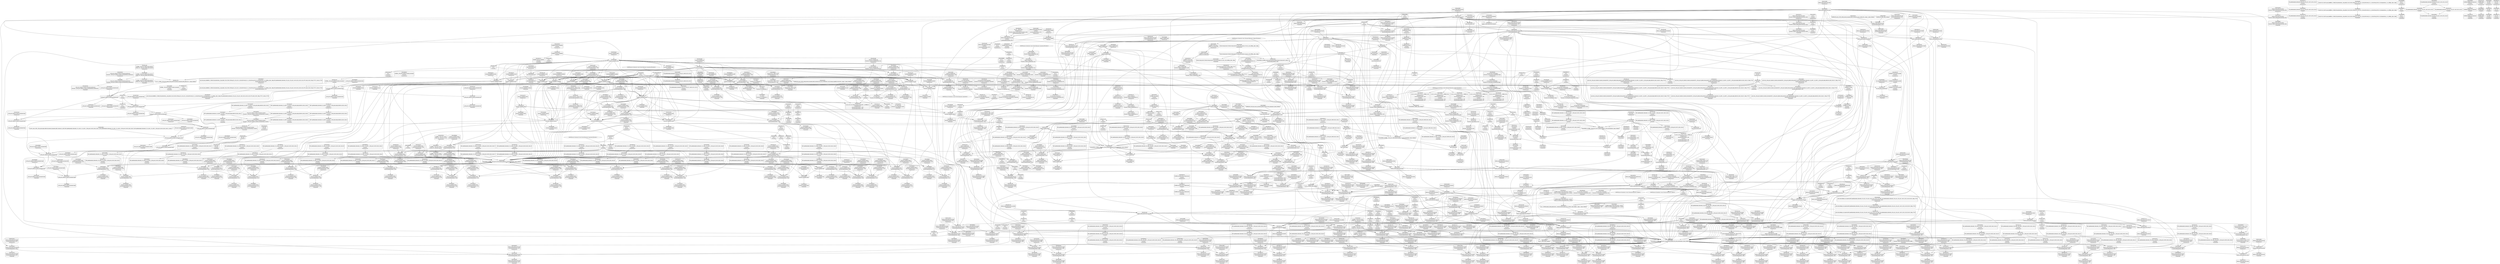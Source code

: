 digraph {
	CE0x55e7ce0 [shape=record,shape=Mrecord,label="{CE0x55e7ce0|cred_has_capability:tmp3|security/selinux/hooks.c,1567}"]
	CE0x55e82b0 [shape=record,shape=Mrecord,label="{CE0x55e82b0|__llvm_gcov_indirect_counter_increment:counters|Function::__llvm_gcov_indirect_counter_increment&Arg::counters::|*SummSource*}"]
	CE0x55d6340 [shape=record,shape=Mrecord,label="{CE0x55d6340|selinux_inode_getsecurity:inode|Function::selinux_inode_getsecurity&Arg::inode::|*SummSink*}"]
	CE0x562aa10 [shape=record,shape=Mrecord,label="{CE0x562aa10|selinux_inode_getsecurity:tmp3|security/selinux/hooks.c,3073}"]
	CE0x566cd40 [shape=record,shape=Mrecord,label="{CE0x566cd40|selinux_inode_getsecurity:tmp51|security/selinux/hooks.c,3098}"]
	CE0x55d9aa0 [shape=record,shape=Mrecord,label="{CE0x55d9aa0|selinux_inode_getsecurity:if.end17|*SummSink*}"]
	CE0x55e0f90 [shape=record,shape=Mrecord,label="{CE0x55e0f90|selinux_capable:tobool|security/selinux/hooks.c,2008|*SummSink*}"]
	CE0x5672d80 [shape=record,shape=Mrecord,label="{CE0x5672d80|i64*_getelementptr_inbounds_(_26_x_i64_,_26_x_i64_*___llvm_gcov_ctr242,_i64_0,_i64_25)|*Constant*|*SummSink*}"]
	CE0x56a74a0 [shape=record,shape=Mrecord,label="{CE0x56a74a0|avc_audit:tclass|Function::avc_audit&Arg::tclass::}"]
	CE0x5693990 [shape=record,shape=Mrecord,label="{CE0x5693990|cred_has_capability:sclass.0}"]
	CE0x56b6bb0 [shape=record,shape=Mrecord,label="{CE0x56b6bb0|__llvm_gcov_indirect_counter_increment:tmp5|*SummSource*}"]
	CE0x5660ef0 [shape=record,shape=Mrecord,label="{CE0x5660ef0|selinux_inode_getsecurity:tmp38|security/selinux/hooks.c,3094|*SummSource*}"]
	CE0x5660800 [shape=record,shape=Mrecord,label="{CE0x5660800|selinux_inode_getsecurity:tmp37|security/selinux/hooks.c,3093|*SummSink*}"]
	CE0x56c26b0 [shape=record,shape=Mrecord,label="{CE0x56c26b0|0:_i64*,_array:_GCR___llvm_gcda_edge_table144_internal_unnamed_addr_constant_3_x_i64*_i64*_getelementptr_inbounds_(_21_x_i64_,_21_x_i64_*___llvm_gcov_ctr143,_i64_0,_i64_1),_i64*_getelementptr_inbounds_(_21_x_i64_,_21_x_i64_*___llvm_gcov_ctr143,_i64_0,_i64_2),_i64*_getelementptr_inbounds_(_21_x_i64_,_21_x_i64_*___llvm_gcov_ctr143,_i64_0,_i64_3)_:_elem_0::}"]
	CE0x56aea50 [shape=record,shape=Mrecord,label="{CE0x56aea50|i64*_getelementptr_inbounds_(_21_x_i64_,_21_x_i64_*___llvm_gcov_ctr143,_i64_0,_i64_19)|*Constant*|*SummSink*}"]
	CE0x56bf760 [shape=record,shape=Mrecord,label="{CE0x56bf760|i8*_getelementptr_inbounds_(_40_x_i8_,_40_x_i8_*_.str49,_i32_0,_i32_0)|*Constant*}"]
	CE0x562f710 [shape=record,shape=Mrecord,label="{CE0x562f710|0:_i8,_:_GCMR_selinux_inode_getsecurity.__warned_internal_global_i8_0,_section_.data.unlikely_,_align_1:_elem_0:default:}"]
	CE0x56978f0 [shape=record,shape=Mrecord,label="{CE0x56978f0|cred_has_capability:tmp20|security/selinux/hooks.c,1580|*SummSource*}"]
	CE0x5693a60 [shape=record,shape=Mrecord,label="{CE0x5693a60|cred_has_capability:sclass.0|*SummSource*}"]
	CE0x5652830 [shape=record,shape=Mrecord,label="{CE0x5652830|__llvm_gcov_indirect_counter_increment:predecessor|Function::__llvm_gcov_indirect_counter_increment&Arg::predecessor::|*SummSink*}"]
	CE0x56705b0 [shape=record,shape=Mrecord,label="{CE0x56705b0|selinux_inode_getsecurity:tmp55|security/selinux/hooks.c,3103}"]
	CE0x56c01e0 [shape=record,shape=Mrecord,label="{CE0x56c01e0|cred_has_capability:tmp3|security/selinux/hooks.c,1567|*SummSink*}"]
	CE0x56bf050 [shape=record,shape=Mrecord,label="{CE0x56bf050|cred_has_capability:call3|security/selinux/hooks.c,1573|*SummSource*}"]
	CE0x56304c0 [shape=record,shape=Mrecord,label="{CE0x56304c0|i64_7|*Constant*|*SummSource*}"]
	CE0x5632950 [shape=record,shape=Mrecord,label="{CE0x5632950|_call_void_mcount()_#3|*SummSource*}"]
	CE0x56af2c0 [shape=record,shape=Mrecord,label="{CE0x56af2c0|cred_has_capability:tmp31|security/selinux/hooks.c,1585|*SummSink*}"]
	CE0x565fe80 [shape=record,shape=Mrecord,label="{CE0x565fe80|selinux_inode_getsecurity:sid12|security/selinux/hooks.c,3093|*SummSource*}"]
	CE0x560b8b0 [shape=record,shape=Mrecord,label="{CE0x560b8b0|GLOBAL:__llvm_gcov_ctr142|Global_var:__llvm_gcov_ctr142|*SummSink*}"]
	CE0x566b6a0 [shape=record,shape=Mrecord,label="{CE0x566b6a0|i64*_getelementptr_inbounds_(_26_x_i64_,_26_x_i64_*___llvm_gcov_ctr242,_i64_0,_i64_22)|*Constant*}"]
	CE0x72af4b0 [shape=record,shape=Mrecord,label="{CE0x72af4b0|selinux_inode_getsecurity:size|security/selinux/hooks.c, 3070|*SummSource*}"]
	CE0x5699770 [shape=record,shape=Mrecord,label="{CE0x5699770|cred_has_capability:cmp|security/selinux/hooks.c,1580|*SummSink*}"]
	CE0x56aa220 [shape=record,shape=Mrecord,label="{CE0x56aa220|cred_has_capability:tmp23|security/selinux/hooks.c,1582|*SummSource*}"]
	CE0x55e0020 [shape=record,shape=Mrecord,label="{CE0x55e0020|_call_void_mcount()_#3|*SummSink*}"]
	CE0x55d4170 [shape=record,shape=Mrecord,label="{CE0x55d4170|selinux_inode_getsecurity:if.end6|*SummSource*}"]
	CE0x5668cd0 [shape=record,shape=Mrecord,label="{CE0x5668cd0|selinux_inode_getsecurity:tobool15|security/selinux/hooks.c,3094|*SummSource*}"]
	CE0x55c1620 [shape=record,shape=Mrecord,label="{CE0x55c1620|i64_0|*Constant*}"]
	CE0x5649db0 [shape=record,shape=Mrecord,label="{CE0x5649db0|cred_has_capability:shr|security/selinux/hooks.c,1565}"]
	CE0x56509c0 [shape=record,shape=Mrecord,label="{CE0x56509c0|cred_sid:tmp2}"]
	CE0x55ffa00 [shape=record,shape=Mrecord,label="{CE0x55ffa00|__llvm_gcov_indirect_counter_increment:tmp6|*SummSource*}"]
	CE0x55c4f30 [shape=record,shape=Mrecord,label="{CE0x55c4f30|get_current:tmp1|*SummSource*}"]
	CE0x55bcda0 [shape=record,shape=Mrecord,label="{CE0x55bcda0|i64*_getelementptr_inbounds_(_21_x_i64_,_21_x_i64_*___llvm_gcov_ctr143,_i64_0,_i64_0)|*Constant*|*SummSink*}"]
	CE0x562cdb0 [shape=record,shape=Mrecord,label="{CE0x562cdb0|GLOBAL:cred_has_capability|*Constant*}"]
	CE0x564c2e0 [shape=record,shape=Mrecord,label="{CE0x564c2e0|cred_has_capability:cap1|security/selinux/hooks.c,1563}"]
	CE0x55bc700 [shape=record,shape=Mrecord,label="{CE0x55bc700|selinux_capable:tmp8|security/selinux/hooks.c,2011|*SummSource*}"]
	CE0x564a5a0 [shape=record,shape=Mrecord,label="{CE0x564a5a0|cred_has_capability:call|security/selinux/hooks.c,1558}"]
	CE0x55e32d0 [shape=record,shape=Mrecord,label="{CE0x55e32d0|0:_i8*,_:_SCMRE:_elem_0:default:}"]
	CE0x566e410 [shape=record,shape=Mrecord,label="{CE0x566e410|selinux_inode_getsecurity:tmp52|security/selinux/hooks.c,3101|*SummSink*}"]
	CE0x5661c80 [shape=record,shape=Mrecord,label="{CE0x5661c80|i64_18|*Constant*|*SummSink*}"]
	CE0x55c4690 [shape=record,shape=Mrecord,label="{CE0x55c4690|i64_1|*Constant*}"]
	CE0x5661dd0 [shape=record,shape=Mrecord,label="{CE0x5661dd0|selinux_inode_getsecurity:tmp39|security/selinux/hooks.c,3094}"]
	CE0x56c2360 [shape=record,shape=Mrecord,label="{CE0x56c2360|_ret_void|*SummSource*}"]
	CE0x5692500 [shape=record,shape=Mrecord,label="{CE0x5692500|i64*_getelementptr_inbounds_(_21_x_i64_,_21_x_i64_*___llvm_gcov_ctr143,_i64_0,_i64_12)|*Constant*|*SummSource*}"]
	CE0x565faa0 [shape=record,shape=Mrecord,label="{CE0x565faa0|selinux_inode_getsecurity:tmp36|security/selinux/hooks.c,3093|*SummSink*}"]
	CE0x56adbe0 [shape=record,shape=Mrecord,label="{CE0x56adbe0|cred_has_capability:tmp29|security/selinux/hooks.c,1584|*SummSink*}"]
	CE0x55dfd60 [shape=record,shape=Mrecord,label="{CE0x55dfd60|_call_void_mcount()_#3|*SummSource*}"]
	CE0x56c3e70 [shape=record,shape=Mrecord,label="{CE0x56c3e70|cred_sid:cred|Function::cred_sid&Arg::cred::|*SummSink*}"]
	CE0x56360e0 [shape=record,shape=Mrecord,label="{CE0x56360e0|selinux_inode_getsecurity:tmp10|security/selinux/hooks.c,3087|*SummSource*}"]
	CE0x55e9b20 [shape=record,shape=Mrecord,label="{CE0x55e9b20|i64**_getelementptr_inbounds_(_3_x_i64*_,_3_x_i64*_*___llvm_gcda_edge_table144,_i64_0,_i64_0)|*Constant*|*SummSink*}"]
	CE0x5630a80 [shape=record,shape=Mrecord,label="{CE0x5630a80|i64_8|*Constant*|*SummSource*}"]
	CE0x562b200 [shape=record,shape=Mrecord,label="{CE0x562b200|selinux_inode_getsecurity:tmp27|security/selinux/hooks.c,3087|*SummSink*}"]
	CE0x56613d0 [shape=record,shape=Mrecord,label="{CE0x56613d0|selinux_inode_getsecurity:tmp38|security/selinux/hooks.c,3094|*SummSink*}"]
	CE0x5667800 [shape=record,shape=Mrecord,label="{CE0x5667800|i64*_getelementptr_inbounds_(_26_x_i64_,_26_x_i64_*___llvm_gcov_ctr242,_i64_0,_i64_19)|*Constant*|*SummSource*}"]
	CE0x56a09f0 [shape=record,shape=Mrecord,label="{CE0x56a09f0|i64*_getelementptr_inbounds_(_21_x_i64_,_21_x_i64_*___llvm_gcov_ctr143,_i64_0,_i64_9)|*Constant*|*SummSink*}"]
	CE0x5671a00 [shape=record,shape=Mrecord,label="{CE0x5671a00|i32_-95|*Constant*|*SummSource*}"]
	"CONST[source:2(external),value:0(static)][purpose:{operation}][SrcIdx:0]"
	CE0x5696e10 [shape=record,shape=Mrecord,label="{CE0x5696e10|GLOBAL:__llvm_gcov_ctr143|Global_var:__llvm_gcov_ctr143}"]
	CE0x5634de0 [shape=record,shape=Mrecord,label="{CE0x5634de0|i32_78|*Constant*}"]
	CE0x560f9b0 [shape=record,shape=Mrecord,label="{CE0x560f9b0|i64_0|*Constant*}"]
	CE0x56a5ed0 [shape=record,shape=Mrecord,label="{CE0x56a5ed0|cred_has_capability:tmp1|*SummSource*}"]
	CE0x55e7040 [shape=record,shape=Mrecord,label="{CE0x55e7040|i64*_getelementptr_inbounds_(_6_x_i64_,_6_x_i64_*___llvm_gcov_ctr142,_i64_0,_i64_0)|*Constant*|*SummSource*}"]
	CE0x564d900 [shape=record,shape=Mrecord,label="{CE0x564d900|selinux_capable:tmp7|security/selinux/hooks.c,2009|*SummSink*}"]
	CE0x5661ad0 [shape=record,shape=Mrecord,label="{CE0x5661ad0|selinux_inode_getsecurity:tmp40|security/selinux/hooks.c,3094}"]
	CE0x564a2f0 [shape=record,shape=Mrecord,label="{CE0x564a2f0|__llvm_gcov_indirect_counter_increment:bb}"]
	CE0x56401d0 [shape=record,shape=Mrecord,label="{CE0x56401d0|i8*_getelementptr_inbounds_(_45_x_i8_,_45_x_i8_*_.str12,_i32_0,_i32_0)|*Constant*|*SummSink*}"]
	CE0x56be5f0 [shape=record,shape=Mrecord,label="{CE0x56be5f0|void_(i8*,_i32,_i64)*_asm_sideeffect_1:_09ud2_0A.pushsection___bug_table,_22a_22_0A2:_09.long_1b_-_2b,_$_0:c_-_2b_0A_09.word_$_1:c_,_0_0A_09.org_2b+$_2:c_0A.popsection_,_i,i,i,_dirflag_,_fpsr_,_flags_|*SummSource*}"]
	CE0x566a610 [shape=record,shape=Mrecord,label="{CE0x566a610|selinux_inode_getsecurity:tmp47|security/selinux/hooks.c,3097}"]
	CE0x560c7d0 [shape=record,shape=Mrecord,label="{CE0x560c7d0|cred_has_capability:sw.bb|*SummSource*}"]
	CE0x560ee40 [shape=record,shape=Mrecord,label="{CE0x560ee40|cred_has_capability:type|security/selinux/hooks.c,1562}"]
	CE0x56ba770 [shape=record,shape=Mrecord,label="{CE0x56ba770|cred_has_capability:tmp2|security/selinux/hooks.c,1567}"]
	CE0x55bde70 [shape=record,shape=Mrecord,label="{CE0x55bde70|selinux_capable:call1|security/selinux/hooks.c,2011|*SummSource*}"]
	CE0x56c5e60 [shape=record,shape=Mrecord,label="{CE0x56c5e60|cred_has_capability:if.then|*SummSource*}"]
	CE0x56b8850 [shape=record,shape=Mrecord,label="{CE0x56b8850|__llvm_gcov_indirect_counter_increment:entry|*SummSource*}"]
	CE0x562d790 [shape=record,shape=Mrecord,label="{CE0x562d790|cred_has_capability:cred|Function::cred_has_capability&Arg::cred::}"]
	CE0x560ef10 [shape=record,shape=Mrecord,label="{CE0x560ef10|selinux_capable:tmp2|security/selinux/hooks.c,2008|*SummSink*}"]
	CE0x564ec80 [shape=record,shape=Mrecord,label="{CE0x564ec80|selinux_capable:tmp6|security/selinux/hooks.c,2009|*SummSink*}"]
	CE0x56c3e00 [shape=record,shape=Mrecord,label="{CE0x56c3e00|cred_sid:cred|Function::cred_sid&Arg::cred::|*SummSource*}"]
	CE0x563a460 [shape=record,shape=Mrecord,label="{CE0x563a460|selinux_inode_getsecurity:tmp9|security/selinux/hooks.c,3076|*SummSink*}"]
	CE0x56a5810 [shape=record,shape=Mrecord,label="{CE0x56a5810|cred_has_capability:tmp1|*SummSink*}"]
	CE0x5667c00 [shape=record,shape=Mrecord,label="{CE0x5667c00|selinux_inode_getsecurity:call13|security/selinux/hooks.c,3093|*SummSink*}"]
	CE0x55d9ba0 [shape=record,shape=Mrecord,label="{CE0x55d9ba0|selinux_inode_getsecurity:land.lhs.true4}"]
	CE0x6282580 [shape=record,shape=Mrecord,label="{CE0x6282580|i32_0|*Constant*}"]
	CE0x55c6260 [shape=record,shape=Mrecord,label="{CE0x55c6260|selinux_inode_getsecurity:tmp7|security/selinux/hooks.c,3075}"]
	CE0x5634220 [shape=record,shape=Mrecord,label="{CE0x5634220|GLOBAL:get_current|*Constant*|*SummSink*}"]
	CE0x5693370 [shape=record,shape=Mrecord,label="{CE0x5693370|GLOBAL:avc_has_perm_noaudit|*Constant*}"]
	CE0x56acea0 [shape=record,shape=Mrecord,label="{CE0x56acea0|cred_has_capability:tmp28|security/selinux/hooks.c,1584}"]
	CE0x56920a0 [shape=record,shape=Mrecord,label="{CE0x56920a0|cred_has_capability:tmp16|security/selinux/hooks.c,1576}"]
	CE0x569d680 [shape=record,shape=Mrecord,label="{CE0x569d680|i64_12|*Constant*|*SummSource*}"]
	CE0x5672df0 [shape=record,shape=Mrecord,label="{CE0x5672df0|selinux_inode_getsecurity:tmp57|security/selinux/hooks.c,3104|*SummSink*}"]
	CE0x56a27e0 [shape=record,shape=Mrecord,label="{CE0x56a27e0|i64*_getelementptr_inbounds_(_21_x_i64_,_21_x_i64_*___llvm_gcov_ctr143,_i64_0,_i64_5)|*Constant*}"]
	CE0x569f240 [shape=record,shape=Mrecord,label="{CE0x569f240|i64*_getelementptr_inbounds_(_21_x_i64_,_21_x_i64_*___llvm_gcov_ctr143,_i64_0,_i64_11)|*Constant*|*SummSink*}"]
	CE0x563f380 [shape=record,shape=Mrecord,label="{CE0x563f380|i8*_getelementptr_inbounds_(_25_x_i8_,_25_x_i8_*_.str3,_i32_0,_i32_0)|*Constant*|*SummSink*}"]
	CE0x566cf70 [shape=record,shape=Mrecord,label="{CE0x566cf70|selinux_inode_getsecurity:tmp51|security/selinux/hooks.c,3098|*SummSink*}"]
	CE0x55cdbc0 [shape=record,shape=Mrecord,label="{CE0x55cdbc0|selinux_capable:tmp|*SummSink*}"]
	CE0x55c3030 [shape=record,shape=Mrecord,label="{CE0x55c3030|selinux_inode_getsecurity:do.body|*SummSource*}"]
	CE0x5630680 [shape=record,shape=Mrecord,label="{CE0x5630680|i64_7|*Constant*|*SummSink*}"]
	CE0x5652650 [shape=record,shape=Mrecord,label="{CE0x5652650|__llvm_gcov_indirect_counter_increment:predecessor|Function::__llvm_gcov_indirect_counter_increment&Arg::predecessor::|*SummSource*}"]
	CE0x5691f60 [shape=record,shape=Mrecord,label="{CE0x5691f60|i64*_getelementptr_inbounds_(_21_x_i64_,_21_x_i64_*___llvm_gcov_ctr143,_i64_0,_i64_12)|*Constant*}"]
	CE0x569f4a0 [shape=record,shape=Mrecord,label="{CE0x569f4a0|cred_has_capability:tmp15|security/selinux/hooks.c,1575}"]
	CE0x5649970 [shape=record,shape=Mrecord,label="{CE0x5649970|cred_sid:sid|security/selinux/hooks.c,197}"]
	CE0x562d5f0 [shape=record,shape=Mrecord,label="{CE0x562d5f0|_ret_i32_%retval.0,_!dbg_!27765|security/selinux/hooks.c,1586}"]
	CE0x5670e10 [shape=record,shape=Mrecord,label="{CE0x5670e10|selinux_inode_getsecurity:tmp56|security/selinux/hooks.c,3103}"]
	CE0x563dca0 [shape=record,shape=Mrecord,label="{CE0x563dca0|selinux_inode_getsecurity:tmp29|security/selinux/hooks.c,3089|*SummSink*}"]
	CE0x562ac60 [shape=record,shape=Mrecord,label="{CE0x562ac60|selinux_inode_getsecurity:tmp3|security/selinux/hooks.c,3073|*SummSource*}"]
	CE0x5668460 [shape=record,shape=Mrecord,label="{CE0x5668460|selinux_inode_getsecurity:error.0|*SummSink*}"]
	CE0x55d98e0 [shape=record,shape=Mrecord,label="{CE0x55d98e0|selinux_inode_getsecurity:land.lhs.true|*SummSink*}"]
	CE0x562c810 [shape=record,shape=Mrecord,label="{CE0x562c810|GLOBAL:init_user_ns|Global_var:init_user_ns|*SummSource*}"]
	CE0x5667210 [shape=record,shape=Mrecord,label="{CE0x5667210|i64*_getelementptr_inbounds_(_26_x_i64_,_26_x_i64_*___llvm_gcov_ctr242,_i64_0,_i64_19)|*Constant*}"]
	CE0x5633180 [shape=record,shape=Mrecord,label="{CE0x5633180|i64*_getelementptr_inbounds_(_6_x_i64_,_6_x_i64_*___llvm_gcov_ctr142,_i64_0,_i64_3)|*Constant*}"]
	CE0x5643090 [shape=record,shape=Mrecord,label="{CE0x5643090|i8_1|*Constant*|*SummSink*}"]
	CE0x562c570 [shape=record,shape=Mrecord,label="{CE0x562c570|GLOBAL:init_user_ns|Global_var:init_user_ns}"]
	CE0x55b47b0 [shape=record,shape=Mrecord,label="{CE0x55b47b0|selinux_inode_getsecurity:return|*SummSink*}"]
	CE0x564dbc0 [shape=record,shape=Mrecord,label="{CE0x564dbc0|i64*_getelementptr_inbounds_(_6_x_i64_,_6_x_i64_*___llvm_gcov_ctr142,_i64_0,_i64_4)|*Constant*}"]
	CE0x55bc690 [shape=record,shape=Mrecord,label="{CE0x55bc690|selinux_capable:tmp8|security/selinux/hooks.c,2011}"]
	CE0x563f1a0 [shape=record,shape=Mrecord,label="{CE0x563f1a0|GLOBAL:lockdep_rcu_suspicious|*Constant*|*SummSink*}"]
	CE0x56ab380 [shape=record,shape=Mrecord,label="{CE0x56ab380|cred_has_capability:tmp25|security/selinux/hooks.c,1582|*SummSource*}"]
	CE0x5642270 [shape=record,shape=Mrecord,label="{CE0x5642270|selinux_inode_getsecurity:tmp23|security/selinux/hooks.c,3087|*SummSink*}"]
	CE0x55fcb50 [shape=record,shape=Mrecord,label="{CE0x55fcb50|get_current:tmp2|*SummSink*}"]
	CE0x5667390 [shape=record,shape=Mrecord,label="{CE0x5667390|selinux_inode_getsecurity:tmp42|security/selinux/hooks.c,3095|*SummSource*}"]
	CE0x55eddd0 [shape=record,shape=Mrecord,label="{CE0x55eddd0|selinux_capable:if.then|*SummSink*}"]
	CE0x56ac950 [shape=record,shape=Mrecord,label="{CE0x56ac950|cred_has_capability:tmp27|security/selinux/hooks.c,1583|*SummSink*}"]
	CE0x55d8450 [shape=record,shape=Mrecord,label="{CE0x55d8450|selinux_inode_getsecurity:if.then5|*SummSink*}"]
	CE0x56c4320 [shape=record,shape=Mrecord,label="{CE0x56c4320|cred_has_capability:do.end|*SummSink*}"]
	CE0x55dd070 [shape=record,shape=Mrecord,label="{CE0x55dd070|selinux_inode_getsecurity:tmp7|security/selinux/hooks.c,3075|*SummSource*}"]
	CE0x5669e30 [shape=record,shape=Mrecord,label="{CE0x5669e30|selinux_inode_getsecurity:tmp45|security/selinux/hooks.c,3097|*SummSink*}"]
	CE0x56301e0 [shape=record,shape=Mrecord,label="{CE0x56301e0|i64_7|*Constant*}"]
	CE0x56966a0 [shape=record,shape=Mrecord,label="{CE0x56966a0|_ret_i32_%rc.0,_!dbg_!27793|security/selinux/avc.c,744|*SummSink*}"]
	CE0x5634430 [shape=record,shape=Mrecord,label="{CE0x5634430|get_current:entry}"]
	CE0x564c350 [shape=record,shape=Mrecord,label="{CE0x564c350|cred_has_capability:cap1|security/selinux/hooks.c,1563|*SummSource*}"]
	CE0x5631380 [shape=record,shape=Mrecord,label="{CE0x5631380|selinux_inode_getsecurity:tmp18|security/selinux/hooks.c,3087|*SummSink*}"]
	CE0x5663030 [shape=record,shape=Mrecord,label="{CE0x5663030|_call_void_asm_sideeffect_1:_09ud2_0A.pushsection___bug_table,_22a_22_0A2:_09.long_1b_-_2b,_$_0:c_-_2b_0A_09.word_$_1:c_,_0_0A_09.org_2b+$_2:c_0A.popsection_,_i,i,i,_dirflag_,_fpsr_,_flags_(i8*_getelementptr_inbounds_(_25_x_i8_,_25_x_i8_*_.str3,_i32_0,_i32_0),_i32_1575,_i64_12)_#3,_!dbg_!27737,_!srcloc_!27740|security/selinux/hooks.c,1575|*SummSink*}"]
	CE0x56ad370 [shape=record,shape=Mrecord,label="{CE0x56ad370|i64*_getelementptr_inbounds_(_21_x_i64_,_21_x_i64_*___llvm_gcov_ctr143,_i64_0,_i64_18)|*Constant*|*SummSink*}"]
	CE0x56ae9a0 [shape=record,shape=Mrecord,label="{CE0x56ae9a0|i64*_getelementptr_inbounds_(_21_x_i64_,_21_x_i64_*___llvm_gcov_ctr143,_i64_0,_i64_19)|*Constant*|*SummSource*}"]
	CE0x564b420 [shape=record,shape=Mrecord,label="{CE0x564b420|i64*_null|*Constant*|*SummSink*}"]
	CE0x5660d20 [shape=record,shape=Mrecord,label="{CE0x5660d20|i64_17|*Constant*|*SummSink*}"]
	CE0x55d9480 [shape=record,shape=Mrecord,label="{CE0x55d9480|selinux_inode_getsecurity:entry}"]
	CE0x5630c50 [shape=record,shape=Mrecord,label="{CE0x5630c50|selinux_inode_getsecurity:tmp17|security/selinux/hooks.c,3087}"]
	CE0x56a83c0 [shape=record,shape=Mrecord,label="{CE0x56a83c0|avc_audit:a|Function::avc_audit&Arg::a::}"]
	CE0x56c5cd0 [shape=record,shape=Mrecord,label="{CE0x56c5cd0|__llvm_gcov_indirect_counter_increment:tmp2}"]
	CE0x56a78b0 [shape=record,shape=Mrecord,label="{CE0x56a78b0|avc_audit:requested|Function::avc_audit&Arg::requested::|*SummSource*}"]
	CE0x569f2b0 [shape=record,shape=Mrecord,label="{CE0x569f2b0|cred_has_capability:tmp14|security/selinux/hooks.c,1575|*SummSource*}"]
	CE0x56949a0 [shape=record,shape=Mrecord,label="{CE0x56949a0|avc_has_perm_noaudit:ssid|Function::avc_has_perm_noaudit&Arg::ssid::|*SummSource*}"]
	CE0x55bc770 [shape=record,shape=Mrecord,label="{CE0x55bc770|selinux_capable:tmp8|security/selinux/hooks.c,2011|*SummSink*}"]
	CE0x55e36d0 [shape=record,shape=Mrecord,label="{CE0x55e36d0|%struct.task_struct*_(%struct.task_struct**)*_asm_movq_%gs:$_1:P_,$0_,_r,im,_dirflag_,_fpsr_,_flags_|*SummSink*}"]
	CE0x565f0f0 [shape=record,shape=Mrecord,label="{CE0x565f0f0|selinux_inode_getsecurity:tmp34|security/selinux/hooks.c,3090|*SummSource*}"]
	CE0x55ceb40 [shape=record,shape=Mrecord,label="{CE0x55ceb40|i32_5|*Constant*|*SummSink*}"]
	CE0x5643a30 [shape=record,shape=Mrecord,label="{CE0x5643a30|selinux_inode_getsecurity:tmp25|security/selinux/hooks.c,3087|*SummSink*}"]
	CE0x563d630 [shape=record,shape=Mrecord,label="{CE0x563d630|selinux_inode_getsecurity:tmp28|security/selinux/hooks.c,3089|*SummSource*}"]
	CE0x56a43d0 [shape=record,shape=Mrecord,label="{CE0x56a43d0|cred_has_capability:tmp8|security/selinux/hooks.c,1575}"]
	CE0x55eb4a0 [shape=record,shape=Mrecord,label="{CE0x55eb4a0|i64*_getelementptr_inbounds_(_2_x_i64_,_2_x_i64_*___llvm_gcov_ctr131,_i64_0,_i64_1)|*Constant*|*SummSink*}"]
	CE0x5633af0 [shape=record,shape=Mrecord,label="{CE0x5633af0|selinux_inode_getsecurity:call7|security/selinux/hooks.c,3087|*SummSink*}"]
	CE0x55d5f10 [shape=record,shape=Mrecord,label="{CE0x55d5f10|i32_10|*Constant*|*SummSource*}"]
	CE0x55fc100 [shape=record,shape=Mrecord,label="{CE0x55fc100|cred_has_capability:bb}"]
	CE0x56317b0 [shape=record,shape=Mrecord,label="{CE0x56317b0|i64*_getelementptr_inbounds_(_26_x_i64_,_26_x_i64_*___llvm_gcov_ctr242,_i64_0,_i64_16)|*Constant*}"]
	CE0x56a5ac0 [shape=record,shape=Mrecord,label="{CE0x56a5ac0|__llvm_gcov_indirect_counter_increment:pred}"]
	CE0x56b7b10 [shape=record,shape=Mrecord,label="{CE0x56b7b10|__llvm_gcov_indirect_counter_increment:tmp}"]
	CE0x56a5620 [shape=record,shape=Mrecord,label="{CE0x56a5620|i32_1|*Constant*}"]
	CE0x56b5560 [shape=record,shape=Mrecord,label="{CE0x56b5560|cred_has_capability:avd|security/selinux/hooks.c, 1556}"]
	CE0x566d130 [shape=record,shape=Mrecord,label="{CE0x566d130|selinux_inode_getsecurity:buffer|Function::selinux_inode_getsecurity&Arg::buffer::}"]
	CE0x56bc150 [shape=record,shape=Mrecord,label="{CE0x56bc150|i64**_getelementptr_inbounds_(_3_x_i64*_,_3_x_i64*_*___llvm_gcda_edge_table144,_i64_0,_i64_2)|*Constant*|*SummSource*}"]
	CE0x5636440 [shape=record,shape=Mrecord,label="{CE0x5636440|selinux_inode_getsecurity:tmp11|security/selinux/hooks.c,3087}"]
	CE0x55cf470 [shape=record,shape=Mrecord,label="{CE0x55cf470|cred_has_capability:and|security/selinux/hooks.c,1559|*SummSink*}"]
	CE0x55cfc60 [shape=record,shape=Mrecord,label="{CE0x55cfc60|_call_void___llvm_gcov_indirect_counter_increment(i32*___llvm_gcov_global_state_pred145,_i64**_getelementptr_inbounds_(_3_x_i64*_,_3_x_i64*_*___llvm_gcda_edge_table144,_i64_0,_i64_1)),_!dbg_!27728|security/selinux/hooks.c,1567|*SummSink*}"]
	CE0x5696f20 [shape=record,shape=Mrecord,label="{CE0x5696f20|GLOBAL:__llvm_gcov_ctr143|Global_var:__llvm_gcov_ctr143|*SummSink*}"]
	CE0x562c0f0 [shape=record,shape=Mrecord,label="{CE0x562c0f0|selinux_capable:cred|Function::selinux_capable&Arg::cred::}"]
	CE0x5656720 [shape=record,shape=Mrecord,label="{CE0x5656720|i32_3|*Constant*|*SummSource*}"]
	CE0x564a090 [shape=record,shape=Mrecord,label="{CE0x564a090|0:_i32,_4:_i32,_8:_i32,_12:_i32,_:_CMRE_0,4_|*MultipleSource*|security/selinux/hooks.c,196|*LoadInst*|security/selinux/hooks.c,196|security/selinux/hooks.c,197}"]
	CE0x55e4f00 [shape=record,shape=Mrecord,label="{CE0x55e4f00|selinux_capable:return|*SummSink*}"]
	CE0x5654f20 [shape=record,shape=Mrecord,label="{CE0x5654f20|selinux_inode_getsecurity:tmp32|security/selinux/hooks.c,3090}"]
	CE0x566f820 [shape=record,shape=Mrecord,label="{CE0x566f820|GLOBAL:kfree|*Constant*}"]
	CE0x566f4a0 [shape=record,shape=Mrecord,label="{CE0x566f4a0|selinux_inode_getsecurity:tmp54|security/selinux/hooks.c,3101|*SummSource*}"]
	CE0x5666b90 [shape=record,shape=Mrecord,label="{CE0x5666b90|selinux_inode_getsecurity:tmp41|security/selinux/hooks.c,3094|*SummSink*}"]
	CE0x565f2f0 [shape=record,shape=Mrecord,label="{CE0x565f2f0|selinux_inode_getsecurity:tmp34|security/selinux/hooks.c,3090|*SummSink*}"]
	CE0x566dba0 [shape=record,shape=Mrecord,label="{CE0x566dba0|0:_i8*,_:_CME:_elem_0:default:}"]
	CE0x56a37d0 [shape=record,shape=Mrecord,label="{CE0x56a37d0|cred_has_capability:if.end10}"]
	CE0x56a0000 [shape=record,shape=Mrecord,label="{CE0x56a0000|cred_has_capability:tmp10|security/selinux/hooks.c,1575|*SummSink*}"]
	CE0x56a0490 [shape=record,shape=Mrecord,label="{CE0x56a0490|cred_has_capability:tmp11|security/selinux/hooks.c,1575|*SummSink*}"]
	CE0x56ac7e0 [shape=record,shape=Mrecord,label="{CE0x56ac7e0|cred_has_capability:tmp27|security/selinux/hooks.c,1583|*SummSource*}"]
	CE0x55cec00 [shape=record,shape=Mrecord,label="{CE0x55cec00|cred_has_capability:shr|security/selinux/hooks.c,1565|*SummSource*}"]
	CE0x56b5470 [shape=record,shape=Mrecord,label="{CE0x56b5470|cred_has_capability:ad|security/selinux/hooks.c, 1555|*SummSource*}"]
	CE0x566df10 [shape=record,shape=Mrecord,label="{CE0x566df10|i64*_getelementptr_inbounds_(_26_x_i64_,_26_x_i64_*___llvm_gcov_ctr242,_i64_0,_i64_23)|*Constant*}"]
	CE0x56c3490 [shape=record,shape=Mrecord,label="{CE0x56c3490|_ret_i32_%tmp6,_!dbg_!27716|security/selinux/hooks.c,197|*SummSource*}"]
	CE0x56b68c0 [shape=record,shape=Mrecord,label="{CE0x56b68c0|__llvm_gcov_indirect_counter_increment:tmp3|*SummSink*}"]
	CE0x56a4850 [shape=record,shape=Mrecord,label="{CE0x56a4850|cred_has_capability:tmp9|security/selinux/hooks.c,1575}"]
	CE0x565f4c0 [shape=record,shape=Mrecord,label="{CE0x565f4c0|selinux_inode_getsecurity:tmp36|security/selinux/hooks.c,3093|*SummSource*}"]
	CE0x55d3210 [shape=record,shape=Mrecord,label="{CE0x55d3210|selinux_inode_getsecurity:inode|Function::selinux_inode_getsecurity&Arg::inode::|*SummSource*}"]
	CE0x5696630 [shape=record,shape=Mrecord,label="{CE0x5696630|_ret_i32_%rc.0,_!dbg_!27793|security/selinux/avc.c,744|*SummSource*}"]
	CE0x56c2ca0 [shape=record,shape=Mrecord,label="{CE0x56c2ca0|GLOBAL:__llvm_gcov_indirect_counter_increment|*Constant*}"]
	CE0x56c3b00 [shape=record,shape=Mrecord,label="{CE0x56c3b00|cred_sid:entry|*SummSink*}"]
	CE0x5667f70 [shape=record,shape=Mrecord,label="{CE0x5667f70|GLOBAL:security_sid_to_context|*Constant*|*SummSource*}"]
	CE0x56b1b70 [shape=record,shape=Mrecord,label="{CE0x56b1b70|i64*_getelementptr_inbounds_(_2_x_i64_,_2_x_i64_*___llvm_gcov_ctr131,_i64_0,_i64_0)|*Constant*|*SummSource*}"]
	CE0x6a094f0 [shape=record,shape=Mrecord,label="{CE0x6a094f0|selinux_inode_getsecurity:bb|*SummSource*}"]
	CE0x55d97f0 [shape=record,shape=Mrecord,label="{CE0x55d97f0|selinux_inode_getsecurity:land.lhs.true|*SummSource*}"]
	CE0x56721a0 [shape=record,shape=Mrecord,label="{CE0x56721a0|selinux_inode_getsecurity:retval.0|*SummSink*}"]
	CE0x55cf550 [shape=record,shape=Mrecord,label="{CE0x55cf550|cred_has_capability:shl|security/selinux/hooks.c,1559|*SummSource*}"]
	CE0x563f8a0 [shape=record,shape=Mrecord,label="{CE0x563f8a0|i32_3087|*Constant*|*SummSource*}"]
	CE0x55c5860 [shape=record,shape=Mrecord,label="{CE0x55c5860|selinux_inode_getsecurity:entry|*SummSource*}"]
	CE0x5652ee0 [shape=record,shape=Mrecord,label="{CE0x5652ee0|selinux_inode_getsecurity:tmp29|security/selinux/hooks.c,3089}"]
	CE0x5626720 [shape=record,shape=Mrecord,label="{CE0x5626720|cred_has_capability:return}"]
	CE0x55e94a0 [shape=record,shape=Mrecord,label="{CE0x55e94a0|i8*_getelementptr_inbounds_(_40_x_i8_,_40_x_i8_*_.str49,_i32_0,_i32_0)|*Constant*|*SummSink*}"]
	CE0x55ce8a0 [shape=record,shape=Mrecord,label="{CE0x55ce8a0|cred_sid:security|security/selinux/hooks.c,196}"]
	CE0x562d4a0 [shape=record,shape=Mrecord,label="{CE0x562d4a0|cred_has_capability:entry|*SummSource*}"]
	CE0x560df40 [shape=record,shape=Mrecord,label="{CE0x560df40|get_current:tmp3|*SummSink*}"]
	CE0x56b7600 [shape=record,shape=Mrecord,label="{CE0x56b7600|cred_has_capability:call|security/selinux/hooks.c,1558|*SummSource*}"]
	CE0x55b1290 [shape=record,shape=Mrecord,label="{CE0x55b1290|selinux_inode_getsecurity:do.end|*SummSink*}"]
	CE0x56b98e0 [shape=record,shape=Mrecord,label="{CE0x56b98e0|i64*_getelementptr_inbounds_(_21_x_i64_,_21_x_i64_*___llvm_gcov_ctr143,_i64_0,_i64_4)|*Constant*|*SummSink*}"]
	CE0x55d8880 [shape=record,shape=Mrecord,label="{CE0x55d8880|i32_10|*Constant*|*SummSink*}"]
	CE0x56c35f0 [shape=record,shape=Mrecord,label="{CE0x56c35f0|_ret_i32_%tmp6,_!dbg_!27716|security/selinux/hooks.c,197|*SummSink*}"]
	CE0x569a660 [shape=record,shape=Mrecord,label="{CE0x569a660|cred_has_capability:sw.default|*SummSink*}"]
	CE0x5602630 [shape=record,shape=Mrecord,label="{CE0x5602630|i64_6|*Constant*}"]
	CE0x569fc80 [shape=record,shape=Mrecord,label="{CE0x569fc80|cred_has_capability:tmp10|security/selinux/hooks.c,1575}"]
	CE0x55ecb90 [shape=record,shape=Mrecord,label="{CE0x55ecb90|selinux_capable:bb|*SummSink*}"]
	CE0x55ecac0 [shape=record,shape=Mrecord,label="{CE0x55ecac0|selinux_capable:bb|*SummSource*}"]
	CE0x56ad770 [shape=record,shape=Mrecord,label="{CE0x56ad770|cred_has_capability:tmp29|security/selinux/hooks.c,1584}"]
	CE0x56b0c70 [shape=record,shape=Mrecord,label="{CE0x56b0c70|cred_has_capability:tmp32|security/selinux/hooks.c,1586|*SummSink*}"]
	CE0x56b0860 [shape=record,shape=Mrecord,label="{CE0x56b0860|i64*_getelementptr_inbounds_(_21_x_i64_,_21_x_i64_*___llvm_gcov_ctr143,_i64_0,_i64_20)|*Constant*}"]
	CE0x569d3c0 [shape=record,shape=Mrecord,label="{CE0x569d3c0|i64*_getelementptr_inbounds_(_21_x_i64_,_21_x_i64_*___llvm_gcov_ctr143,_i64_0,_i64_8)|*Constant*|*SummSink*}"]
	CE0x566d670 [shape=record,shape=Mrecord,label="{CE0x566d670|selinux_inode_getsecurity:buffer|Function::selinux_inode_getsecurity&Arg::buffer::|*SummSink*}"]
	CE0x55dc1c0 [shape=record,shape=Mrecord,label="{CE0x55dc1c0|selinux_inode_getsecurity:if.end20}"]
	CE0x55c5110 [shape=record,shape=Mrecord,label="{CE0x55c5110|selinux_inode_getsecurity:context|security/selinux/hooks.c, 3072}"]
	CE0x566aa80 [shape=record,shape=Mrecord,label="{CE0x566aa80|selinux_inode_getsecurity:tmp47|security/selinux/hooks.c,3097|*SummSink*}"]
	CE0x56b8f50 [shape=record,shape=Mrecord,label="{CE0x56b8f50|cred_sid:entry}"]
	CE0x56b95e0 [shape=record,shape=Mrecord,label="{CE0x56b95e0|i64*_getelementptr_inbounds_(_21_x_i64_,_21_x_i64_*___llvm_gcov_ctr143,_i64_0,_i64_4)|*Constant*|*SummSource*}"]
	CE0x5697a00 [shape=record,shape=Mrecord,label="{CE0x5697a00|cred_has_capability:tmp20|security/selinux/hooks.c,1580|*SummSink*}"]
	CE0x5635bb0 [shape=record,shape=Mrecord,label="{CE0x5635bb0|selinux_capable:audit|Function::selinux_capable&Arg::audit::}"]
	CE0x55ce830 [shape=record,shape=Mrecord,label="{CE0x55ce830|cred_sid:tmp4|*LoadInst*|security/selinux/hooks.c,196}"]
	CE0x5654980 [shape=record,shape=Mrecord,label="{CE0x5654980|selinux_inode_getsecurity:tmp31|security/selinux/hooks.c,3089}"]
	CE0x5672b30 [shape=record,shape=Mrecord,label="{CE0x5672b30|selinux_inode_getsecurity:tmp57|security/selinux/hooks.c,3104|*SummSource*}"]
	CE0x56645c0 [shape=record,shape=Mrecord,label="{CE0x56645c0|GLOBAL:security_sid_to_context_force|*Constant*}"]
	CE0x562bcd0 [shape=record,shape=Mrecord,label="{CE0x562bcd0|GLOBAL:selinux_capable|*Constant*|*SummSource*}"]
	CE0x55cf6d0 [shape=record,shape=Mrecord,label="{CE0x55cf6d0|cred_has_capability:shl|security/selinux/hooks.c,1559|*SummSink*}"]
	CE0x562f080 [shape=record,shape=Mrecord,label="{CE0x562f080|GLOBAL:selinux_inode_getsecurity.__warned|Global_var:selinux_inode_getsecurity.__warned|*SummSink*}"]
	CE0x55d3150 [shape=record,shape=Mrecord,label="{CE0x55d3150|selinux_inode_getsecurity:inode|Function::selinux_inode_getsecurity&Arg::inode::}"]
	CE0x55c64b0 [shape=record,shape=Mrecord,label="{CE0x55c64b0|selinux_inode_getsecurity:tmp|*SummSource*}"]
	CE0x56b7e20 [shape=record,shape=Mrecord,label="{CE0x56b7e20|cred_has_capability:do.end6|*SummSink*}"]
	CE0x56bcaa0 [shape=record,shape=Mrecord,label="{CE0x56bcaa0|_call_void___llvm_gcov_indirect_counter_increment(i32*___llvm_gcov_global_state_pred145,_i64**_getelementptr_inbounds_(_3_x_i64*_,_3_x_i64*_*___llvm_gcda_edge_table144,_i64_0,_i64_0)),_!dbg_!27734|security/selinux/hooks.c,1574|*SummSource*}"]
	CE0x56659d0 [shape=record,shape=Mrecord,label="{CE0x56659d0|selinux_inode_getsecurity:tobool18|security/selinux/hooks.c,3097}"]
	CE0x5668db0 [shape=record,shape=Mrecord,label="{CE0x5668db0|selinux_inode_getsecurity:tobool15|security/selinux/hooks.c,3094|*SummSink*}"]
	CE0x569a570 [shape=record,shape=Mrecord,label="{CE0x569a570|cred_has_capability:sw.default}"]
	CE0x56b0080 [shape=record,shape=Mrecord,label="{CE0x56b0080|cred_has_capability:retval.0|*SummSource*}"]
	CE0x566ac00 [shape=record,shape=Mrecord,label="{CE0x566ac00|selinux_inode_getsecurity:tmp48|security/selinux/hooks.c,3097}"]
	CE0x55d8260 [shape=record,shape=Mrecord,label="{CE0x55d8260|selinux_inode_getsecurity:if.then5}"]
	CE0x55e1cd0 [shape=record,shape=Mrecord,label="{CE0x55e1cd0|selinux_inode_getsecurity:tmp1|*SummSource*}"]
	CE0x566bd30 [shape=record,shape=Mrecord,label="{CE0x566bd30|selinux_inode_getsecurity:tmp49|security/selinux/hooks.c,3098|*SummSink*}"]
	CE0x564fa30 [shape=record,shape=Mrecord,label="{CE0x564fa30|i64**_getelementptr_inbounds_(_3_x_i64*_,_3_x_i64*_*___llvm_gcda_edge_table144,_i64_0,_i64_1)|*Constant*}"]
	CE0x55e1fd0 [shape=record,shape=Mrecord,label="{CE0x55e1fd0|cred_sid:tmp1|*SummSource*}"]
	CE0x56b9300 [shape=record,shape=Mrecord,label="{CE0x56b9300|__llvm_gcov_indirect_counter_increment:tmp3}"]
	CE0x56b5750 [shape=record,shape=Mrecord,label="{CE0x56b5750|cred_has_capability:avd|security/selinux/hooks.c, 1556|*SummSink*}"]
	CE0x55fe660 [shape=record,shape=Mrecord,label="{CE0x55fe660|VOIDTB_TE:_GCE_init_user_ns_external_global_%struct.user_namespace:_elem_0:default:}"]
	CE0x55fcf60 [shape=record,shape=Mrecord,label="{CE0x55fcf60|i64_1|*Constant*}"]
	CE0x55b1100 [shape=record,shape=Mrecord,label="{CE0x55b1100|selinux_inode_getsecurity:if.then}"]
	CE0x56729d0 [shape=record,shape=Mrecord,label="{CE0x56729d0|i64*_getelementptr_inbounds_(_26_x_i64_,_26_x_i64_*___llvm_gcov_ctr242,_i64_0,_i64_25)|*Constant*}"]
	CE0x56a76b0 [shape=record,shape=Mrecord,label="{CE0x56a76b0|avc_audit:tclass|Function::avc_audit&Arg::tclass::|*SummSink*}"]
	CE0x55b15e0 [shape=record,shape=Mrecord,label="{CE0x55b15e0|selinux_inode_getsecurity:if.end|*SummSink*}"]
	CE0x5603ca0 [shape=record,shape=Mrecord,label="{CE0x5603ca0|selinux_inode_getsecurity:tmp14|security/selinux/hooks.c,3087|*SummSink*}"]
	CE0x5696da0 [shape=record,shape=Mrecord,label="{CE0x5696da0|GLOBAL:avc_audit|*Constant*}"]
	CE0x56a8680 [shape=record,shape=Mrecord,label="{CE0x56a8680|avc_audit:a|Function::avc_audit&Arg::a::|*SummSink*}"]
	CE0x5651af0 [shape=record,shape=Mrecord,label="{CE0x5651af0|i32_0|*Constant*}"]
	CE0x55dde50 [shape=record,shape=Mrecord,label="{CE0x55dde50|i64*_getelementptr_inbounds_(_2_x_i64_,_2_x_i64_*___llvm_gcov_ctr98,_i64_0,_i64_0)|*Constant*|*SummSink*}"]
	CE0x56ab4c0 [shape=record,shape=Mrecord,label="{CE0x56ab4c0|cred_has_capability:tmp25|security/selinux/hooks.c,1582|*SummSink*}"]
	CE0x5653180 [shape=record,shape=Mrecord,label="{CE0x5653180|i64_13|*Constant*|*SummSink*}"]
	CE0x55eb370 [shape=record,shape=Mrecord,label="{CE0x55eb370|cred_has_capability:do.body}"]
	CE0x5649410 [shape=record,shape=Mrecord,label="{CE0x5649410|get_current:bb}"]
	CE0x55fc090 [shape=record,shape=Mrecord,label="{CE0x55fc090|cred_has_capability:do.cond|*SummSink*}"]
	CE0x56a4eb0 [shape=record,shape=Mrecord,label="{CE0x56a4eb0|avc_audit:ssid|Function::avc_audit&Arg::ssid::|*SummSource*}"]
	CE0x56b7bd0 [shape=record,shape=Mrecord,label="{CE0x56b7bd0|__llvm_gcov_indirect_counter_increment:tmp|*SummSource*}"]
	CE0x56bf1f0 [shape=record,shape=Mrecord,label="{CE0x56bf1f0|cred_has_capability:call3|security/selinux/hooks.c,1573|*SummSink*}"]
	CE0x56a4c80 [shape=record,shape=Mrecord,label="{CE0x56a4c80|avc_audit:ssid|Function::avc_audit&Arg::ssid::}"]
	CE0x563afc0 [shape=record,shape=Mrecord,label="{CE0x563afc0|GLOBAL:__llvm_gcov_ctr242|Global_var:__llvm_gcov_ctr242|*SummSource*}"]
	CE0x55ee020 [shape=record,shape=Mrecord,label="{CE0x55ee020|selinux_inode_getsecurity:if.end20|*SummSink*}"]
	CE0x56a4b70 [shape=record,shape=Mrecord,label="{CE0x56a4b70|avc_audit:entry|*SummSink*}"]
	CE0x5630d50 [shape=record,shape=Mrecord,label="{CE0x5630d50|selinux_inode_getsecurity:tmp17|security/selinux/hooks.c,3087|*SummSource*}"]
	CE0x5651380 [shape=record,shape=Mrecord,label="{CE0x5651380|cred_sid:tmp3|*SummSink*}"]
	CE0x5669d20 [shape=record,shape=Mrecord,label="{CE0x5669d20|selinux_inode_getsecurity:tmp45|security/selinux/hooks.c,3097|*SummSource*}"]
	CE0x55b11f0 [shape=record,shape=Mrecord,label="{CE0x55b11f0|selinux_inode_getsecurity:if.then|*SummSource*}"]
	CE0x56ae540 [shape=record,shape=Mrecord,label="{CE0x56ae540|cred_has_capability:tmp30|security/selinux/hooks.c,1585}"]
	CE0x55c31f0 [shape=record,shape=Mrecord,label="{CE0x55c31f0|selinux_inode_getsecurity:if.end}"]
	CE0x5634f00 [shape=record,shape=Mrecord,label="{CE0x5634f00|i32_78|*Constant*|*SummSource*}"]
	CE0x56929b0 [shape=record,shape=Mrecord,label="{CE0x56929b0|cred_has_capability:tmp17|security/selinux/hooks.c,1576}"]
	CE0x562c460 [shape=record,shape=Mrecord,label="{CE0x562c460|selinux_capable:cred|Function::selinux_capable&Arg::cred::|*SummSink*}"]
	CE0x56aeac0 [shape=record,shape=Mrecord,label="{CE0x56aeac0|cred_has_capability:tmp30|security/selinux/hooks.c,1585|*SummSource*}"]
	CE0x55c6440 [shape=record,shape=Mrecord,label="{CE0x55c6440|COLLAPSED:_GCMRE___llvm_gcov_ctr242_internal_global_26_x_i64_zeroinitializer:_elem_0:default:}"]
	CE0x562a8b0 [shape=record,shape=Mrecord,label="{CE0x562a8b0|selinux_inode_getsecurity:tmp2|*LoadInst*|security/selinux/hooks.c,3073|*SummSource*}"]
	CE0x560bfa0 [shape=record,shape=Mrecord,label="{CE0x560bfa0|selinux_capable:tmp|*SummSource*}"]
	CE0x5698ba0 [shape=record,shape=Mrecord,label="{CE0x5698ba0|GLOBAL:avc_audit|*Constant*|*SummSink*}"]
	CE0x56c5400 [shape=record,shape=Mrecord,label="{CE0x56c5400|__llvm_gcov_indirect_counter_increment:exit}"]
	CE0x5669c50 [shape=record,shape=Mrecord,label="{CE0x5669c50|selinux_inode_getsecurity:tmp45|security/selinux/hooks.c,3097}"]
	CE0x562df60 [shape=record,shape=Mrecord,label="{CE0x562df60|selinux_inode_getsecurity:tobool9|security/selinux/hooks.c,3089}"]
	CE0x55e83d0 [shape=record,shape=Mrecord,label="{CE0x55e83d0|i64**_getelementptr_inbounds_(_3_x_i64*_,_3_x_i64*_*___llvm_gcda_edge_table144,_i64_0,_i64_1)|*Constant*|*SummSource*}"]
	CE0x5654640 [shape=record,shape=Mrecord,label="{CE0x5654640|selinux_inode_getsecurity:tmp30|security/selinux/hooks.c,3089|*SummSource*}"]
	CE0x55e24f0 [shape=record,shape=Mrecord,label="{CE0x55e24f0|selinux_inode_getsecurity:if.then16|*SummSink*}"]
	CE0x5640bf0 [shape=record,shape=Mrecord,label="{CE0x5640bf0|selinux_inode_getsecurity:tmp21|security/selinux/hooks.c,3087}"]
	CE0x5665270 [shape=record,shape=Mrecord,label="{CE0x5665270|selinux_inode_getsecurity:tmp43|security/selinux/hooks.c,3095|*SummSink*}"]
	CE0x55edcd0 [shape=record,shape=Mrecord,label="{CE0x55edcd0|selinux_capable:if.then|*SummSource*}"]
	CE0x569d8e0 [shape=record,shape=Mrecord,label="{CE0x569d8e0|i64*_getelementptr_inbounds_(_21_x_i64_,_21_x_i64_*___llvm_gcov_ctr143,_i64_0,_i64_8)|*Constant*}"]
	CE0x5699850 [shape=record,shape=Mrecord,label="{CE0x5699850|i64_0|*Constant*}"]
	CE0x55edf60 [shape=record,shape=Mrecord,label="{CE0x55edf60|selinux_inode_getsecurity:if.end20|*SummSource*}"]
	CE0x56a9c00 [shape=record,shape=Mrecord,label="{CE0x56a9c00|i64_15|*Constant*|*SummSink*}"]
	CE0x55ce7c0 [shape=record,shape=Mrecord,label="{CE0x55ce7c0|i32_22|*Constant*|*SummSource*}"]
	CE0x563c7e0 [shape=record,shape=Mrecord,label="{CE0x563c7e0|cred_has_capability:audit|Function::cred_has_capability&Arg::audit::}"]
	CE0x56c5280 [shape=record,shape=Mrecord,label="{CE0x56c5280|__llvm_gcov_indirect_counter_increment:bb4}"]
	CE0x566d4b0 [shape=record,shape=Mrecord,label="{CE0x566d4b0|selinux_inode_getsecurity:buffer|Function::selinux_inode_getsecurity&Arg::buffer::|*SummSource*}"]
	CE0x563a840 [shape=record,shape=Mrecord,label="{CE0x563a840|i64*_getelementptr_inbounds_(_26_x_i64_,_26_x_i64_*___llvm_gcov_ctr242,_i64_0,_i64_4)|*Constant*|*SummSource*}"]
	CE0x5602a10 [shape=record,shape=Mrecord,label="{CE0x5602a10|i64_6|*Constant*|*SummSink*}"]
	CE0x564fd40 [shape=record,shape=Mrecord,label="{CE0x564fd40|selinux_capable:bb}"]
	CE0x5670bb0 [shape=record,shape=Mrecord,label="{CE0x5670bb0|i64*_getelementptr_inbounds_(_26_x_i64_,_26_x_i64_*___llvm_gcov_ctr242,_i64_0,_i64_24)|*Constant*|*SummSink*}"]
	CE0x55e60f0 [shape=record,shape=Mrecord,label="{CE0x55e60f0|GLOBAL:cap_capable|*Constant*|*SummSink*}"]
	CE0x56c6030 [shape=record,shape=Mrecord,label="{CE0x56c6030|i64*_getelementptr_inbounds_(_21_x_i64_,_21_x_i64_*___llvm_gcov_ctr143,_i64_0,_i64_0)|*Constant*}"]
	CE0x55ea720 [shape=record,shape=Mrecord,label="{CE0x55ea720|cred_has_capability:tmp6|security/selinux/hooks.c,1574|*SummSink*}"]
	CE0x5697350 [shape=record,shape=Mrecord,label="{CE0x5697350|cred_has_capability:tmp19|security/selinux/hooks.c,1580|*SummSource*}"]
	CE0x563b6f0 [shape=record,shape=Mrecord,label="{CE0x563b6f0|selinux_inode_getsecurity:tmp5|security/selinux/hooks.c,3075|*SummSource*}"]
	CE0x563cf90 [shape=record,shape=Mrecord,label="{CE0x563cf90|i64*_getelementptr_inbounds_(_6_x_i64_,_6_x_i64_*___llvm_gcov_ctr142,_i64_0,_i64_5)|*Constant*}"]
	CE0x56b89b0 [shape=record,shape=Mrecord,label="{CE0x56b89b0|cred_sid:tmp6|security/selinux/hooks.c,197|*SummSink*}"]
	CE0x55c4ec0 [shape=record,shape=Mrecord,label="{CE0x55c4ec0|get_current:tmp1}"]
	CE0x55c5540 [shape=record,shape=Mrecord,label="{CE0x55c5540|get_current:tmp1|*SummSink*}"]
	CE0x564c270 [shape=record,shape=Mrecord,label="{CE0x564c270|i32_5|*Constant*}"]
	CE0x56a9780 [shape=record,shape=Mrecord,label="{CE0x56a9780|i64_15|*Constant*|*SummSource*}"]
	CE0x56ab9a0 [shape=record,shape=Mrecord,label="{CE0x56ab9a0|i64*_getelementptr_inbounds_(_21_x_i64_,_21_x_i64_*___llvm_gcov_ctr143,_i64_0,_i64_17)|*Constant*}"]
	CE0x560bec0 [shape=record,shape=Mrecord,label="{CE0x560bec0|selinux_capable:tmp}"]
	CE0x569dae0 [shape=record,shape=Mrecord,label="{CE0x569dae0|i1_true|*Constant*}"]
	CE0x5649480 [shape=record,shape=Mrecord,label="{CE0x5649480|i64*_getelementptr_inbounds_(_2_x_i64_,_2_x_i64_*___llvm_gcov_ctr98,_i64_0,_i64_0)|*Constant*|*SummSource*}"]
	CE0x56b5e60 [shape=record,shape=Mrecord,label="{CE0x56b5e60|_call_void_mcount()_#3|*SummSource*}"]
	CE0x5651de0 [shape=record,shape=Mrecord,label="{CE0x5651de0|cred_has_capability:u|security/selinux/hooks.c,1563}"]
	CE0x56c54c0 [shape=record,shape=Mrecord,label="{CE0x56c54c0|__llvm_gcov_indirect_counter_increment:exit|*SummSource*}"]
	CE0x55eac50 [shape=record,shape=Mrecord,label="{CE0x55eac50|cred_has_capability:tmp7|security/selinux/hooks.c,1574|*SummSink*}"]
	CE0x56897d0 [shape=record,shape=Mrecord,label="{CE0x56897d0|selinux_capable:tmp10|security/selinux/hooks.c,2012}"]
	CE0x56b0c00 [shape=record,shape=Mrecord,label="{CE0x56b0c00|cred_has_capability:tmp32|security/selinux/hooks.c,1586|*SummSource*}"]
	CE0x5699490 [shape=record,shape=Mrecord,label="{CE0x5699490|cred_has_capability:cmp|security/selinux/hooks.c,1580}"]
	CE0x55c5d10 [shape=record,shape=Mrecord,label="{CE0x55c5d10|selinux_inode_getsecurity:tmp6|security/selinux/hooks.c,3075|*SummSource*}"]
	CE0x55ecc50 [shape=record,shape=Mrecord,label="{CE0x55ecc50|selinux_capable:if.then}"]
	CE0x562d0e0 [shape=record,shape=Mrecord,label="{CE0x562d0e0|GLOBAL:cred_has_capability|*Constant*|*SummSource*}"]
	CE0x56a7be0 [shape=record,shape=Mrecord,label="{CE0x56a7be0|avc_audit:avd|Function::avc_audit&Arg::avd::}"]
	CE0x5661950 [shape=record,shape=Mrecord,label="{CE0x5661950|selinux_inode_getsecurity:tmp39|security/selinux/hooks.c,3094|*SummSink*}"]
	CE0x55bd9a0 [shape=record,shape=Mrecord,label="{CE0x55bd9a0|selinux_capable:tmp9|security/selinux/hooks.c,2011|*SummSource*}"]
	CE0x56c1f10 [shape=record,shape=Mrecord,label="{CE0x56c1f10|i32_-1|*Constant*|*SummSource*}"]
	CE0x564fcb0 [shape=record,shape=Mrecord,label="{CE0x564fcb0|selinux_capable:if.end|*SummSink*}"]
	CE0x56b1340 [shape=record,shape=Mrecord,label="{CE0x56b1340|cred_has_capability:tmp33|security/selinux/hooks.c,1586|*SummSource*}"]
	CE0x56a8f00 [shape=record,shape=Mrecord,label="{CE0x56a8f00|cred_has_capability:tobool|security/selinux/hooks.c,1582}"]
	CE0x56a94f0 [shape=record,shape=Mrecord,label="{CE0x56a94f0|i64_16|*Constant*|*SummSink*}"]
	CE0x55c17e0 [shape=record,shape=Mrecord,label="{CE0x55c17e0|selinux_inode_getsecurity:tmp4|security/selinux/hooks.c,3075}"]
	CE0x56423d0 [shape=record,shape=Mrecord,label="{CE0x56423d0|selinux_inode_getsecurity:tmp24|security/selinux/hooks.c,3087|*SummSource*}"]
	CE0x55e7c70 [shape=record,shape=Mrecord,label="{CE0x55e7c70|_call_void___llvm_gcov_indirect_counter_increment(i32*___llvm_gcov_global_state_pred145,_i64**_getelementptr_inbounds_(_3_x_i64*_,_3_x_i64*_*___llvm_gcda_edge_table144,_i64_0,_i64_2)),_!dbg_!27732|security/selinux/hooks.c,1570}"]
	CE0x5648d00 [shape=record,shape=Mrecord,label="{CE0x5648d00|_ret_i32_%retval.0,_!dbg_!27779|security/selinux/hooks.c,3104}"]
	CE0x56407a0 [shape=record,shape=Mrecord,label="{CE0x56407a0|selinux_inode_getsecurity:tmp25|security/selinux/hooks.c,3087|*SummSource*}"]
	CE0x564c040 [shape=record,shape=Mrecord,label="{CE0x564c040|cred_sid:tmp6|security/selinux/hooks.c,197}"]
	CE0x5672cd0 [shape=record,shape=Mrecord,label="{CE0x5672cd0|i64*_getelementptr_inbounds_(_26_x_i64_,_26_x_i64_*___llvm_gcov_ctr242,_i64_0,_i64_25)|*Constant*|*SummSource*}"]
	CE0x5630b50 [shape=record,shape=Mrecord,label="{CE0x5630b50|i64_8|*Constant*|*SummSink*}"]
	CE0x5630e60 [shape=record,shape=Mrecord,label="{CE0x5630e60|selinux_inode_getsecurity:tmp17|security/selinux/hooks.c,3087|*SummSink*}"]
	CE0x56aeb30 [shape=record,shape=Mrecord,label="{CE0x56aeb30|cred_has_capability:tmp30|security/selinux/hooks.c,1585|*SummSink*}"]
	CE0x55c14a0 [shape=record,shape=Mrecord,label="{CE0x55c14a0|i64_2|*Constant*|*SummSink*}"]
	CE0x5653110 [shape=record,shape=Mrecord,label="{CE0x5653110|i64_13|*Constant*|*SummSource*}"]
	CE0x56358e0 [shape=record,shape=Mrecord,label="{CE0x56358e0|i32_33|*Constant*|*SummSource*}"]
	CE0x566a8c0 [shape=record,shape=Mrecord,label="{CE0x566a8c0|selinux_inode_getsecurity:tmp47|security/selinux/hooks.c,3097|*SummSource*}"]
	CE0x569ecd0 [shape=record,shape=Mrecord,label="{CE0x569ecd0|i64*_getelementptr_inbounds_(_21_x_i64_,_21_x_i64_*___llvm_gcov_ctr143,_i64_0,_i64_11)|*Constant*}"]
	CE0x56b0df0 [shape=record,shape=Mrecord,label="{CE0x56b0df0|cred_sid:bb}"]
	CE0x5648f30 [shape=record,shape=Mrecord,label="{CE0x5648f30|_ret_i32_%retval.0,_!dbg_!27779|security/selinux/hooks.c,3104|*SummSink*}"]
	CE0x56aecb0 [shape=record,shape=Mrecord,label="{CE0x56aecb0|i32_-22|*Constant*}"]
	CE0x5699af0 [shape=record,shape=Mrecord,label="{CE0x5699af0|cred_has_capability:tmp18|security/selinux/hooks.c,1580}"]
	CE0x55dc090 [shape=record,shape=Mrecord,label="{CE0x55dc090|selinux_inode_getsecurity:if.end14|*SummSource*}"]
	CE0x5640120 [shape=record,shape=Mrecord,label="{CE0x5640120|i8*_getelementptr_inbounds_(_45_x_i8_,_45_x_i8_*_.str12,_i32_0,_i32_0)|*Constant*|*SummSource*}"]
	CE0x5637a20 [shape=record,shape=Mrecord,label="{CE0x5637a20|selinux_inode_getsecurity:tmp8|security/selinux/hooks.c,3076|*SummSink*}"]
	CE0x566bcc0 [shape=record,shape=Mrecord,label="{CE0x566bcc0|i64*_getelementptr_inbounds_(_26_x_i64_,_26_x_i64_*___llvm_gcov_ctr242,_i64_0,_i64_22)|*Constant*|*SummSink*}"]
	CE0x55ea930 [shape=record,shape=Mrecord,label="{CE0x55ea930|GLOBAL:printk|*Constant*}"]
	CE0x55b9b90 [shape=record,shape=Mrecord,label="{CE0x55b9b90|selinux_inode_getsecurity:tmp5|security/selinux/hooks.c,3075|*SummSink*}"]
	CE0x564ec10 [shape=record,shape=Mrecord,label="{CE0x564ec10|selinux_capable:tmp6|security/selinux/hooks.c,2009|*SummSource*}"]
	CE0x5693d90 [shape=record,shape=Mrecord,label="{CE0x5693d90|cred_has_capability:call7|security/selinux/hooks.c,1579}"]
	CE0x56960d0 [shape=record,shape=Mrecord,label="{CE0x56960d0|avc_has_perm_noaudit:avd|Function::avc_has_perm_noaudit&Arg::avd::}"]
	CE0x55c0ba0 [shape=record,shape=Mrecord,label="{CE0x55c0ba0|selinux_inode_getsecurity:call|security/selinux/hooks.c,3075|*SummSource*}"]
	CE0x560f880 [shape=record,shape=Mrecord,label="{CE0x560f880|selinux_capable:tmp2|security/selinux/hooks.c,2008|*SummSource*}"]
	CE0x56a24c0 [shape=record,shape=Mrecord,label="{CE0x56a24c0|_call_void___llvm_gcov_indirect_counter_increment(i32*___llvm_gcov_global_state_pred145,_i64**_getelementptr_inbounds_(_3_x_i64*_,_3_x_i64*_*___llvm_gcda_edge_table144,_i64_0,_i64_2)),_!dbg_!27732|security/selinux/hooks.c,1570|*SummSource*}"]
	CE0x5658a10 [shape=record,shape=Mrecord,label="{CE0x5658a10|28:_i32,_:_CRE_28,32_|*MultipleSource*|*LoadInst*|security/selinux/hooks.c,3073|security/selinux/hooks.c,3090|security/selinux/hooks.c,3073}"]
	CE0x562b650 [shape=record,shape=Mrecord,label="{CE0x562b650|selinux_inode_getsecurity:call8|security/selinux/hooks.c,3087|*SummSink*}"]
	CE0x5642ed0 [shape=record,shape=Mrecord,label="{CE0x5642ed0|i8_1|*Constant*|*SummSource*}"]
	CE0x55e5590 [shape=record,shape=Mrecord,label="{CE0x55e5590|selinux_inode_getsecurity:tobool|security/selinux/hooks.c,3075}"]
	CE0x5635e20 [shape=record,shape=Mrecord,label="{CE0x5635e20|selinux_capable:cap|Function::selinux_capable&Arg::cap::|*SummSink*}"]
	CE0x55d0070 [shape=record,shape=Mrecord,label="{CE0x55d0070|i32_1|*Constant*}"]
	CE0x56c5f50 [shape=record,shape=Mrecord,label="{CE0x56c5f50|cred_has_capability:if.then|*SummSink*}"]
	CE0x55e1d40 [shape=record,shape=Mrecord,label="{CE0x55e1d40|i32_1|*Constant*|*SummSource*}"]
	CE0x56baf60 [shape=record,shape=Mrecord,label="{CE0x56baf60|cred_has_capability:ad|security/selinux/hooks.c, 1555|*SummSink*}"]
	CE0x56720a0 [shape=record,shape=Mrecord,label="{CE0x56720a0|selinux_inode_getsecurity:retval.0}"]
	CE0x566e3a0 [shape=record,shape=Mrecord,label="{CE0x566e3a0|i64*_getelementptr_inbounds_(_26_x_i64_,_26_x_i64_*___llvm_gcov_ctr242,_i64_0,_i64_23)|*Constant*|*SummSink*}"]
	CE0x566e570 [shape=record,shape=Mrecord,label="{CE0x566e570|selinux_inode_getsecurity:tmp53|security/selinux/hooks.c,3101}"]
	CE0x5696b40 [shape=record,shape=Mrecord,label="{CE0x5696b40|cred_has_capability:tmp18|security/selinux/hooks.c,1580|*SummSource*}"]
	CE0x563c270 [shape=record,shape=Mrecord,label="{CE0x563c270|selinux_capable:ns|Function::selinux_capable&Arg::ns::|*SummSource*}"]
	CE0x5693f40 [shape=record,shape=Mrecord,label="{CE0x5693f40|cred_has_capability:call7|security/selinux/hooks.c,1579|*SummSink*}"]
	CE0x55bd5a0 [shape=record,shape=Mrecord,label="{CE0x55bd5a0|i64*_getelementptr_inbounds_(_6_x_i64_,_6_x_i64_*___llvm_gcov_ctr142,_i64_0,_i64_4)|*Constant*|*SummSink*}"]
	CE0x566b860 [shape=record,shape=Mrecord,label="{CE0x566b860|selinux_inode_getsecurity:tmp49|security/selinux/hooks.c,3098|*SummSource*}"]
	CE0x56a8550 [shape=record,shape=Mrecord,label="{CE0x56a8550|avc_audit:a|Function::avc_audit&Arg::a::|*SummSource*}"]
	CE0x55ce960 [shape=record,shape=Mrecord,label="{CE0x55ce960|cred_sid:security|security/selinux/hooks.c,196|*SummSource*}"]
	CE0x5640440 [shape=record,shape=Mrecord,label="{CE0x5640440|selinux_inode_getsecurity:tmp25|security/selinux/hooks.c,3087}"]
	CE0x56934e0 [shape=record,shape=Mrecord,label="{CE0x56934e0|i16_47|*Constant*}"]
	CE0x566c030 [shape=record,shape=Mrecord,label="{CE0x566c030|selinux_inode_getsecurity:tmp50|security/selinux/hooks.c,3098|*SummSource*}"]
	CE0x5695100 [shape=record,shape=Mrecord,label="{CE0x5695100|avc_has_perm_noaudit:tclass|Function::avc_has_perm_noaudit&Arg::tclass::|*SummSource*}"]
	CE0x56befe0 [shape=record,shape=Mrecord,label="{CE0x56befe0|cred_has_capability:call3|security/selinux/hooks.c,1573}"]
	CE0x562cad0 [shape=record,shape=Mrecord,label="{CE0x562cad0|selinux_capable:ns|Function::selinux_capable&Arg::ns::}"]
	CE0x6918300 [shape=record,shape=Mrecord,label="{CE0x6918300|selinux_inode_getsecurity:if.then19|*SummSink*}"]
	CE0x566ae20 [shape=record,shape=Mrecord,label="{CE0x566ae20|selinux_inode_getsecurity:tmp48|security/selinux/hooks.c,3097|*SummSource*}"]
	CE0x5649b60 [shape=record,shape=Mrecord,label="{CE0x5649b60|cred_sid:sid|security/selinux/hooks.c,197|*SummSource*}"]
	CE0x569e280 [shape=record,shape=Mrecord,label="{CE0x569e280|cred_has_capability:tmp12|security/selinux/hooks.c,1575|*SummSink*}"]
	CE0x55fcef0 [shape=record,shape=Mrecord,label="{CE0x55fcef0|selinux_inode_getsecurity:tmp|*SummSink*}"]
	CE0x5641f00 [shape=record,shape=Mrecord,label="{CE0x5641f00|i64*_getelementptr_inbounds_(_26_x_i64_,_26_x_i64_*___llvm_gcov_ctr242,_i64_0,_i64_11)|*Constant*}"]
	CE0x5649a00 [shape=record,shape=Mrecord,label="{CE0x5649a00|cred_sid:sid|security/selinux/hooks.c,197|*SummSink*}"]
	CE0x55d8320 [shape=record,shape=Mrecord,label="{CE0x55d8320|selinux_inode_getsecurity:if.then5|*SummSource*}"]
	CE0x55d0bc0 [shape=record,shape=Mrecord,label="{CE0x55d0bc0|cred_has_capability:if.end}"]
	CE0x5642b90 [shape=record,shape=Mrecord,label="{CE0x5642b90|i8_1|*Constant*}"]
	CE0x5667d80 [shape=record,shape=Mrecord,label="{CE0x5667d80|GLOBAL:security_sid_to_context|*Constant*}"]
	CE0x56566b0 [shape=record,shape=Mrecord,label="{CE0x56566b0|i32_3|*Constant*}"]
	CE0x564ed80 [shape=record,shape=Mrecord,label="{CE0x564ed80|cred_has_capability:bb|*SummSource*}"]
	CE0x56439c0 [shape=record,shape=Mrecord,label="{CE0x56439c0|i64*_getelementptr_inbounds_(_26_x_i64_,_26_x_i64_*___llvm_gcov_ctr242,_i64_0,_i64_12)|*Constant*|*SummSink*}"]
	CE0x56b7140 [shape=record,shape=Mrecord,label="{CE0x56b7140|i64**_getelementptr_inbounds_(_3_x_i64*_,_3_x_i64*_*___llvm_gcda_edge_table144,_i64_0,_i64_0)|*Constant*}"]
	CE0x5694dc0 [shape=record,shape=Mrecord,label="{CE0x5694dc0|avc_has_perm_noaudit:tsid|Function::avc_has_perm_noaudit&Arg::tsid::|*SummSource*}"]
	"CONST[source:0(mediator),value:2(dynamic)][purpose:{subject}][SrcIdx:4]"
	CE0x569d9a0 [shape=record,shape=Mrecord,label="{CE0x569d9a0|i64*_getelementptr_inbounds_(_21_x_i64_,_21_x_i64_*___llvm_gcov_ctr143,_i64_0,_i64_8)|*Constant*|*SummSource*}"]
	CE0x56b94f0 [shape=record,shape=Mrecord,label="{CE0x56b94f0|__llvm_gcov_indirect_counter_increment:tmp3|*SummSource*}"]
	CE0x55c56c0 [shape=record,shape=Mrecord,label="{CE0x55c56c0|selinux_inode_getsecurity:if.then10}"]
	CE0x56b8aa0 [shape=record,shape=Mrecord,label="{CE0x56b8aa0|__llvm_gcov_indirect_counter_increment:bb|*SummSource*}"]
	CE0x56379b0 [shape=record,shape=Mrecord,label="{CE0x56379b0|selinux_inode_getsecurity:tmp8|security/selinux/hooks.c,3076|*SummSource*}"]
	CE0x56a8970 [shape=record,shape=Mrecord,label="{CE0x56a8970|_ret_i32_%retval.0,_!dbg_!27732|security/selinux/include/avc.h,142|*SummSource*}"]
	CE0x564feb0 [shape=record,shape=Mrecord,label="{CE0x564feb0|get_current:tmp4|./arch/x86/include/asm/current.h,14}"]
	CE0x55bcbf0 [shape=record,shape=Mrecord,label="{CE0x55bcbf0|i64*_getelementptr_inbounds_(_21_x_i64_,_21_x_i64_*___llvm_gcov_ctr143,_i64_0,_i64_0)|*Constant*|*SummSource*}"]
	CE0x56afd90 [shape=record,shape=Mrecord,label="{CE0x56afd90|cred_has_capability:retval.0}"]
	CE0x5641920 [shape=record,shape=Mrecord,label="{CE0x5641920|i1_true|*Constant*|*SummSink*}"]
	CE0x565fe10 [shape=record,shape=Mrecord,label="{CE0x565fe10|selinux_inode_getsecurity:sid12|security/selinux/hooks.c,3093}"]
	CE0x55e99d0 [shape=record,shape=Mrecord,label="{CE0x55e99d0|i64*_getelementptr_inbounds_(_21_x_i64_,_21_x_i64_*___llvm_gcov_ctr143,_i64_0,_i64_7)|*Constant*|*SummSource*}"]
	CE0x56abae0 [shape=record,shape=Mrecord,label="{CE0x56abae0|cred_has_capability:tmp26|security/selinux/hooks.c,1583}"]
	CE0x569e600 [shape=record,shape=Mrecord,label="{CE0x569e600|cred_has_capability:tmp13|security/selinux/hooks.c,1575|*SummSink*}"]
	CE0x560cdf0 [shape=record,shape=Mrecord,label="{CE0x560cdf0|selinux_inode_getsecurity:frombool|*SummSink*}"]
	CE0x56acd60 [shape=record,shape=Mrecord,label="{CE0x56acd60|i64*_getelementptr_inbounds_(_21_x_i64_,_21_x_i64_*___llvm_gcov_ctr143,_i64_0,_i64_18)|*Constant*}"]
	CE0x55b2750 [shape=record,shape=Mrecord,label="{CE0x55b2750|selinux_inode_getsecurity:out_nofree|*SummSource*}"]
	CE0x5635320 [shape=record,shape=Mrecord,label="{CE0x5635320|selinux_inode_getsecurity:cred|security/selinux/hooks.c,3087|*SummSink*}"]
	CE0x5640ed0 [shape=record,shape=Mrecord,label="{CE0x5640ed0|selinux_inode_getsecurity:tmp22|security/selinux/hooks.c,3087}"]
	CE0x563cc90 [shape=record,shape=Mrecord,label="{CE0x563cc90|_ret_i32_%retval.0,_!dbg_!27765|security/selinux/hooks.c,1586|*SummSource*}"]
	CE0x560aee0 [shape=record,shape=Mrecord,label="{CE0x560aee0|GLOBAL:cap_capable|*Constant*}"]
	CE0x562abf0 [shape=record,shape=Mrecord,label="{CE0x562abf0|selinux_inode_getsecurity:tmp3|security/selinux/hooks.c,3073|*SummSink*}"]
	CE0x55e2f60 [shape=record,shape=Mrecord,label="{CE0x55e2f60|cred_has_capability:sw.bb2}"]
	CE0x5637100 [shape=record,shape=Mrecord,label="{CE0x5637100|selinux_inode_getsecurity:tobool2|security/selinux/hooks.c,3087}"]
	CE0x5665810 [shape=record,shape=Mrecord,label="{CE0x5665810|selinux_inode_getsecurity:tmp44|security/selinux/hooks.c,3096|*SummSink*}"]
	CE0x5648580 [shape=record,shape=Mrecord,label="{CE0x5648580|selinux_inode_getsecurity:tmp58|security/selinux/hooks.c,3104|*SummSink*}"]
	CE0x569f640 [shape=record,shape=Mrecord,label="{CE0x569f640|cred_has_capability:tmp15|security/selinux/hooks.c,1575|*SummSource*}"]
	CE0x56aa8c0 [shape=record,shape=Mrecord,label="{CE0x56aa8c0|cred_has_capability:tmp24|security/selinux/hooks.c,1582|*SummSink*}"]
	CE0x56afa70 [shape=record,shape=Mrecord,label="{CE0x56afa70|i32_-22|*Constant*|*SummSource*}"]
	CE0x55fd7e0 [shape=record,shape=Mrecord,label="{CE0x55fd7e0|_call_void_mcount()_#3|*SummSource*}"]
	CE0x5669670 [shape=record,shape=Mrecord,label="{CE0x5669670|i64_21|*Constant*|*SummSource*}"]
	CE0x55e1f60 [shape=record,shape=Mrecord,label="{CE0x55e1f60|cred_sid:tmp1}"]
	CE0x56572d0 [shape=record,shape=Mrecord,label="{CE0x56572d0|selinux_inode_getsecurity:sid|security/selinux/hooks.c,3090|*SummSink*}"]
	CE0x55ed340 [shape=record,shape=Mrecord,label="{CE0x55ed340|selinux_capable:tmp5|security/selinux/hooks.c,2008|*SummSource*}"]
	CE0x56aaa30 [shape=record,shape=Mrecord,label="{CE0x56aaa30|cred_has_capability:tmp25|security/selinux/hooks.c,1582}"]
	CE0x5633930 [shape=record,shape=Mrecord,label="{CE0x5633930|selinux_inode_getsecurity:call7|security/selinux/hooks.c,3087|*SummSource*}"]
	CE0x56bccb0 [shape=record,shape=Mrecord,label="{CE0x56bccb0|i64*_getelementptr_inbounds_(_21_x_i64_,_21_x_i64_*___llvm_gcov_ctr143,_i64_0,_i64_6)|*Constant*|*SummSource*}"]
	CE0x5635060 [shape=record,shape=Mrecord,label="{CE0x5635060|selinux_inode_getsecurity:cred|security/selinux/hooks.c,3087}"]
	CE0x56986c0 [shape=record,shape=Mrecord,label="{CE0x56986c0|GLOBAL:avc_audit|*Constant*|*SummSource*}"]
	CE0x56ac120 [shape=record,shape=Mrecord,label="{CE0x56ac120|cred_has_capability:tmp26|security/selinux/hooks.c,1583|*SummSource*}"]
	CE0x5632560 [shape=record,shape=Mrecord,label="{CE0x5632560|selinux_inode_getsecurity:tmp20|security/selinux/hooks.c,3087|*SummSource*}"]
	CE0x562bb10 [shape=record,shape=Mrecord,label="{CE0x562bb10|selinux_capable:entry}"]
	CE0x56a17d0 [shape=record,shape=Mrecord,label="{CE0x56a17d0|0:_i32,_:_GCMR___llvm_gcov_global_state_pred145_internal_unnamed_addr_global_i32_-1:_elem_0:default:}"]
	CE0x55bd870 [shape=record,shape=Mrecord,label="{CE0x55bd870|selinux_capable:tmp9|security/selinux/hooks.c,2011}"]
	CE0x56bb500 [shape=record,shape=Mrecord,label="{CE0x56bb500|cred_has_capability:do.end6|*SummSource*}"]
	CE0x56018e0 [shape=record,shape=Mrecord,label="{CE0x56018e0|_call_void_mcount()_#3}"]
	CE0x55fc320 [shape=record,shape=Mrecord,label="{CE0x55fc320|cred_has_capability:do.end}"]
	CE0x5696890 [shape=record,shape=Mrecord,label="{CE0x5696890|cred_has_capability:cmp|security/selinux/hooks.c,1580|*SummSource*}"]
	CE0x55e48e0 [shape=record,shape=Mrecord,label="{CE0x55e48e0|get_current:tmp3}"]
	CE0x5670c20 [shape=record,shape=Mrecord,label="{CE0x5670c20|selinux_inode_getsecurity:tmp55|security/selinux/hooks.c,3103|*SummSink*}"]
	CE0x55e4110 [shape=record,shape=Mrecord,label="{CE0x55e4110|i64*_getelementptr_inbounds_(_2_x_i64_,_2_x_i64_*___llvm_gcov_ctr98,_i64_0,_i64_1)|*Constant*}"]
	CE0x5694ab0 [shape=record,shape=Mrecord,label="{CE0x5694ab0|avc_has_perm_noaudit:ssid|Function::avc_has_perm_noaudit&Arg::ssid::|*SummSink*}"]
	CE0x5636f40 [shape=record,shape=Mrecord,label="{CE0x5636f40|selinux_inode_getsecurity:call1|security/selinux/hooks.c,3087|*SummSink*}"]
	CE0x55c2f40 [shape=record,shape=Mrecord,label="{CE0x55c2f40|selinux_inode_getsecurity:do.body}"]
	CE0x55c11e0 [shape=record,shape=Mrecord,label="{CE0x55c11e0|i64_2|*Constant*}"]
	CE0x5650250 [shape=record,shape=Mrecord,label="{CE0x5650250|GLOBAL:current_task|Global_var:current_task|*SummSink*}"]
	CE0x562eec0 [shape=record,shape=Mrecord,label="{CE0x562eec0|GLOBAL:selinux_inode_getsecurity.__warned|Global_var:selinux_inode_getsecurity.__warned}"]
	CE0x56b0b90 [shape=record,shape=Mrecord,label="{CE0x56b0b90|i64*_getelementptr_inbounds_(_21_x_i64_,_21_x_i64_*___llvm_gcov_ctr143,_i64_0,_i64_20)|*Constant*|*SummSink*}"]
	CE0x55d41e0 [shape=record,shape=Mrecord,label="{CE0x55d41e0|selinux_inode_getsecurity:if.end6}"]
	CE0x56bf650 [shape=record,shape=Mrecord,label="{CE0x56bf650|GLOBAL:printk|*Constant*|*SummSink*}"]
	CE0x56938c0 [shape=record,shape=Mrecord,label="{CE0x56938c0|i16_47|*Constant*|*SummSink*}"]
	CE0x55fe5a0 [shape=record,shape=Mrecord,label="{CE0x55fe5a0|i32_0|*Constant*}"]
	CE0x56a7370 [shape=record,shape=Mrecord,label="{CE0x56a7370|avc_audit:tsid|Function::avc_audit&Arg::tsid::|*SummSink*}"]
	CE0x563f700 [shape=record,shape=Mrecord,label="{CE0x563f700|i32_3087|*Constant*}"]
	CE0x562d860 [shape=record,shape=Mrecord,label="{CE0x562d860|cred_has_capability:cred|Function::cred_has_capability&Arg::cred::|*SummSource*}"]
	CE0x56300b0 [shape=record,shape=Mrecord,label="{CE0x56300b0|selinux_inode_getsecurity:tobool3|security/selinux/hooks.c,3087|*SummSink*}"]
	CE0x562f7f0 [shape=record,shape=Mrecord,label="{CE0x562f7f0|selinux_inode_getsecurity:tmp16|security/selinux/hooks.c,3087}"]
	CE0x5603e20 [shape=record,shape=Mrecord,label="{CE0x5603e20|selinux_inode_getsecurity:tmp15|security/selinux/hooks.c,3087}"]
	CE0x55cfa10 [shape=record,shape=Mrecord,label="{CE0x55cfa10|cred_sid:tmp5|security/selinux/hooks.c,196|*SummSource*}"]
	CE0x566e2f0 [shape=record,shape=Mrecord,label="{CE0x566e2f0|i64*_getelementptr_inbounds_(_26_x_i64_,_26_x_i64_*___llvm_gcov_ctr242,_i64_0,_i64_23)|*Constant*|*SummSource*}"]
	CE0x56a3570 [shape=record,shape=Mrecord,label="{CE0x56a3570|cred_has_capability:return|*SummSource*}"]
	CE0x55cfb80 [shape=record,shape=Mrecord,label="{CE0x55cfb80|cred_has_capability:shr|security/selinux/hooks.c,1565|*SummSink*}"]
	CE0x564bac0 [shape=record,shape=Mrecord,label="{CE0x564bac0|cred_has_capability:and|security/selinux/hooks.c,1559|*SummSource*}"]
	CE0x5694f80 [shape=record,shape=Mrecord,label="{CE0x5694f80|avc_has_perm_noaudit:tsid|Function::avc_has_perm_noaudit&Arg::tsid::|*SummSink*}"]
	CE0x569e4c0 [shape=record,shape=Mrecord,label="{CE0x569e4c0|cred_has_capability:tmp13|security/selinux/hooks.c,1575|*SummSource*}"]
	CE0x566c5c0 [shape=record,shape=Mrecord,label="{CE0x566c5c0|selinux_inode_getsecurity:tmp50|security/selinux/hooks.c,3098|*SummSink*}"]
	CE0x55c1250 [shape=record,shape=Mrecord,label="{CE0x55c1250|i64_2|*Constant*|*SummSource*}"]
	CE0x5665d50 [shape=record,shape=Mrecord,label="{CE0x5665d50|selinux_inode_getsecurity:tobool18|security/selinux/hooks.c,3097|*SummSource*}"]
	CE0x563f2d0 [shape=record,shape=Mrecord,label="{CE0x563f2d0|i8*_getelementptr_inbounds_(_25_x_i8_,_25_x_i8_*_.str3,_i32_0,_i32_0)|*Constant*|*SummSource*}"]
	CE0x5668130 [shape=record,shape=Mrecord,label="{CE0x5668130|GLOBAL:security_sid_to_context|*Constant*|*SummSink*}"]
	CE0x55eaae0 [shape=record,shape=Mrecord,label="{CE0x55eaae0|cred_has_capability:tmp7|security/selinux/hooks.c,1574|*SummSource*}"]
	CE0x55b1ab0 [shape=record,shape=Mrecord,label="{CE0x55b1ab0|selinux_inode_getsecurity:out_nofree}"]
	CE0x55b4680 [shape=record,shape=Mrecord,label="{CE0x55b4680|selinux_inode_getsecurity:return|*SummSource*}"]
	CE0x56af150 [shape=record,shape=Mrecord,label="{CE0x56af150|cred_has_capability:tmp31|security/selinux/hooks.c,1585|*SummSource*}"]
	CE0x55ffb60 [shape=record,shape=Mrecord,label="{CE0x55ffb60|__llvm_gcov_indirect_counter_increment:tmp6|*SummSink*}"]
	CE0x55e6f40 [shape=record,shape=Mrecord,label="{CE0x55e6f40|i64*_getelementptr_inbounds_(_6_x_i64_,_6_x_i64_*___llvm_gcov_ctr142,_i64_0,_i64_0)|*Constant*}"]
	CE0x55da310 [shape=record,shape=Mrecord,label="{CE0x55da310|i64*_getelementptr_inbounds_(_2_x_i64_,_2_x_i64_*___llvm_gcov_ctr98,_i64_0,_i64_1)|*Constant*|*SummSource*}"]
	CE0x5670af0 [shape=record,shape=Mrecord,label="{CE0x5670af0|i64*_getelementptr_inbounds_(_26_x_i64_,_26_x_i64_*___llvm_gcov_ctr242,_i64_0,_i64_24)|*Constant*|*SummSource*}"]
	CE0x55ec420 [shape=record,shape=Mrecord,label="{CE0x55ec420|cred_has_capability:sw.epilog}"]
	CE0x56b8dc0 [shape=record,shape=Mrecord,label="{CE0x56b8dc0|GLOBAL:cred_sid|*Constant*|*SummSink*}"]
	CE0x55d1cf0 [shape=record,shape=Mrecord,label="{CE0x55d1cf0|__llvm_gcov_indirect_counter_increment:entry}"]
	CE0x569cef0 [shape=record,shape=Mrecord,label="{CE0x569cef0|i32_1575|*Constant*}"]
	CE0x56958f0 [shape=record,shape=Mrecord,label="{CE0x56958f0|avc_has_perm_noaudit:requested|Function::avc_has_perm_noaudit&Arg::requested::|*SummSink*}"]
	CE0x56a9dc0 [shape=record,shape=Mrecord,label="{CE0x56a9dc0|cred_has_capability:tmp22|security/selinux/hooks.c,1582}"]
	CE0x55ddf20 [shape=record,shape=Mrecord,label="{CE0x55ddf20|get_current:tmp|*SummSource*}"]
	CE0x55e5410 [shape=record,shape=Mrecord,label="{CE0x55e5410|VOIDTB_TE_array:_GCR_.str63_private_unnamed_addr_constant_8_x_i8_c_selinux_00_,_align_1:_elem_0:default:}"]
	CE0x5652290 [shape=record,shape=Mrecord,label="{CE0x5652290|i32_22|*Constant*}"]
	CE0x5663ce0 [shape=record,shape=Mrecord,label="{CE0x5663ce0|selinux_inode_getsecurity:tmp35|security/selinux/hooks.c,3093}"]
	CE0x56a15c0 [shape=record,shape=Mrecord,label="{CE0x56a15c0|GLOBAL:__llvm_gcov_global_state_pred145|Global_var:__llvm_gcov_global_state_pred145|*SummSink*}"]
	CE0x56013e0 [shape=record,shape=Mrecord,label="{CE0x56013e0|cred_has_capability:sw.default|*SummSource*}"]
	CE0x56350d0 [shape=record,shape=Mrecord,label="{CE0x56350d0|COLLAPSED:_GCMRE_current_task_external_global_%struct.task_struct*:_elem_0::|security/selinux/hooks.c,3087}"]
	CE0x56b67d0 [shape=record,shape=Mrecord,label="{CE0x56b67d0|cred_has_capability:tmp5|security/selinux/hooks.c,1570}"]
	CE0x56321c0 [shape=record,shape=Mrecord,label="{CE0x56321c0|selinux_inode_getsecurity:tmp19|security/selinux/hooks.c,3087|*SummSink*}"]
	CE0x5603830 [shape=record,shape=Mrecord,label="{CE0x5603830|selinux_inode_getsecurity:tmp14|security/selinux/hooks.c,3087}"]
	CE0x55c1850 [shape=record,shape=Mrecord,label="{CE0x55c1850|selinux_inode_getsecurity:tmp4|security/selinux/hooks.c,3075|*SummSource*}"]
	CE0x55c5a40 [shape=record,shape=Mrecord,label="{CE0x55c5a40|selinux_inode_getsecurity:if.else|*SummSource*}"]
	CE0x694dc00 [shape=record,shape=Mrecord,label="{CE0x694dc00|selinux_inode_getsecurity:if.end17|*SummSource*}"]
	CE0x562d210 [shape=record,shape=Mrecord,label="{CE0x562d210|GLOBAL:cred_has_capability|*Constant*|*SummSink*}"]
	CE0x5692690 [shape=record,shape=Mrecord,label="{CE0x5692690|cred_has_capability:tmp16|security/selinux/hooks.c,1576|*SummSink*}"]
	CE0x5695d30 [shape=record,shape=Mrecord,label="{CE0x5695d30|avc_has_perm_noaudit:flags|Function::avc_has_perm_noaudit&Arg::flags::}"]
	CE0x5670fb0 [shape=record,shape=Mrecord,label="{CE0x5670fb0|selinux_inode_getsecurity:tmp56|security/selinux/hooks.c,3103|*SummSource*}"]
	CE0x56955a0 [shape=record,shape=Mrecord,label="{CE0x56955a0|avc_has_perm_noaudit:requested|Function::avc_has_perm_noaudit&Arg::requested::|*SummSource*}"]
	CE0x55cf2c0 [shape=record,shape=Mrecord,label="{CE0x55cf2c0|cred_sid:tmp4|*LoadInst*|security/selinux/hooks.c,196|*SummSink*}"]
	CE0x56311c0 [shape=record,shape=Mrecord,label="{CE0x56311c0|selinux_inode_getsecurity:tmp18|security/selinux/hooks.c,3087|*SummSource*}"]
	CE0x563f0d0 [shape=record,shape=Mrecord,label="{CE0x563f0d0|GLOBAL:lockdep_rcu_suspicious|*Constant*|*SummSource*}"]
	CE0x55d0670 [shape=record,shape=Mrecord,label="{CE0x55d0670|cred_has_capability:and|security/selinux/hooks.c,1559}"]
	CE0x56925b0 [shape=record,shape=Mrecord,label="{CE0x56925b0|i64*_getelementptr_inbounds_(_21_x_i64_,_21_x_i64_*___llvm_gcov_ctr143,_i64_0,_i64_12)|*Constant*|*SummSink*}"]
	CE0x5692620 [shape=record,shape=Mrecord,label="{CE0x5692620|cred_has_capability:tmp16|security/selinux/hooks.c,1576|*SummSource*}"]
	CE0x5668c10 [shape=record,shape=Mrecord,label="{CE0x5668c10|selinux_inode_getsecurity:tobool15|security/selinux/hooks.c,3094}"]
	CE0x55eb250 [shape=record,shape=Mrecord,label="{CE0x55eb250|cred_has_capability:do.body|*SummSink*}"]
	CE0x56647b0 [shape=record,shape=Mrecord,label="{CE0x56647b0|GLOBAL:security_sid_to_context_force|*Constant*|*SummSource*}"]
	CE0x55e9f10 [shape=record,shape=Mrecord,label="{CE0x55e9f10|cred_has_capability:tmp6|security/selinux/hooks.c,1574}"]
	CE0x560cd80 [shape=record,shape=Mrecord,label="{CE0x560cd80|selinux_inode_getsecurity:frombool|*SummSource*}"]
	CE0x5631d50 [shape=record,shape=Mrecord,label="{CE0x5631d50|selinux_inode_getsecurity:tmp19|security/selinux/hooks.c,3087}"]
	CE0x55baff0 [shape=record,shape=Mrecord,label="{CE0x55baff0|cred_has_capability:do.body4|*SummSource*}"]
	CE0x55e9d20 [shape=record,shape=Mrecord,label="{CE0x55e9d20|i64*_getelementptr_inbounds_(_21_x_i64_,_21_x_i64_*___llvm_gcov_ctr143,_i64_0,_i64_6)|*Constant*|*SummSink*}"]
	CE0x5654390 [shape=record,shape=Mrecord,label="{CE0x5654390|selinux_inode_getsecurity:tmp30|security/selinux/hooks.c,3089}"]
	CE0x56a5ce0 [shape=record,shape=Mrecord,label="{CE0x56a5ce0|__llvm_gcov_indirect_counter_increment:pred|*SummSink*}"]
	CE0x55e61d0 [shape=record,shape=Mrecord,label="{CE0x55e61d0|COLLAPSED:_CMRE:_elem_0:default:}"]
	CE0x569fc10 [shape=record,shape=Mrecord,label="{CE0x569fc10|i64*_getelementptr_inbounds_(_21_x_i64_,_21_x_i64_*___llvm_gcov_ctr143,_i64_0,_i64_9)|*Constant*}"]
	CE0x55c5460 [shape=record,shape=Mrecord,label="{CE0x55c5460|selinux_inode_getsecurity:if.then10|*SummSink*}"]
	CE0x55ee120 [shape=record,shape=Mrecord,label="{CE0x55ee120|i64*_getelementptr_inbounds_(_26_x_i64_,_26_x_i64_*___llvm_gcov_ctr242,_i64_0,_i64_0)|*Constant*|*SummSource*}"]
	CE0x55e7910 [shape=record,shape=Mrecord,label="{CE0x55e7910|selinux_inode_getsecurity:tmp1|*SummSink*}"]
	CE0x55c4520 [shape=record,shape=Mrecord,label="{CE0x55c4520|selinux_inode_getsecurity:if.else}"]
	CE0x55fb600 [shape=record,shape=Mrecord,label="{CE0x55fb600|i32_1|*Constant*}"]
	CE0x5635720 [shape=record,shape=Mrecord,label="{CE0x5635720|selinux_inode_getsecurity:tmp27|security/selinux/hooks.c,3087}"]
	CE0x5630840 [shape=record,shape=Mrecord,label="{CE0x5630840|selinux_inode_getsecurity:tmp18|security/selinux/hooks.c,3087}"]
	CE0x562d510 [shape=record,shape=Mrecord,label="{CE0x562d510|cred_has_capability:entry|*SummSink*}"]
	CE0x56a0600 [shape=record,shape=Mrecord,label="{CE0x56a0600|i64*_getelementptr_inbounds_(_21_x_i64_,_21_x_i64_*___llvm_gcov_ctr143,_i64_0,_i64_9)|*Constant*|*SummSource*}"]
	CE0x569f320 [shape=record,shape=Mrecord,label="{CE0x569f320|cred_has_capability:tmp14|security/selinux/hooks.c,1575|*SummSink*}"]
	CE0x56931c0 [shape=record,shape=Mrecord,label="{CE0x56931c0|i16_4|*Constant*|*SummSource*}"]
	CE0x56c0e10 [shape=record,shape=Mrecord,label="{CE0x56c0e10|__llvm_gcov_indirect_counter_increment:tmp6}"]
	CE0x5633110 [shape=record,shape=Mrecord,label="{CE0x5633110|cred_has_capability:tmp4|security/selinux/hooks.c,1570}"]
	CE0x56b8b60 [shape=record,shape=Mrecord,label="{CE0x56b8b60|__llvm_gcov_indirect_counter_increment:bb|*SummSink*}"]
	CE0x5600760 [shape=record,shape=Mrecord,label="{CE0x5600760|selinux_inode_getsecurity:context|security/selinux/hooks.c, 3072|*SummSource*}"]
	CE0x55bce10 [shape=record,shape=Mrecord,label="{CE0x55bce10|cred_has_capability:tmp}"]
	CE0x55c5230 [shape=record,shape=Mrecord,label="{CE0x55c5230|selinux_inode_getsecurity:bb}"]
	CE0x564ae70 [shape=record,shape=Mrecord,label="{CE0x564ae70|i64*_getelementptr_inbounds_(_21_x_i64_,_21_x_i64_*___llvm_gcov_ctr143,_i64_0,_i64_4)|*Constant*}"]
	CE0x56b9030 [shape=record,shape=Mrecord,label="{CE0x56b9030|cred_sid:entry|*SummSource*}"]
	CE0x563b3a0 [shape=record,shape=Mrecord,label="{CE0x563b3a0|i64_0|*Constant*|*SummSink*}"]
	CE0x566e710 [shape=record,shape=Mrecord,label="{CE0x566e710|selinux_inode_getsecurity:tmp53|security/selinux/hooks.c,3101|*SummSource*}"]
	CE0x55c6100 [shape=record,shape=Mrecord,label="{CE0x55c6100|selinux_inode_getsecurity:tmp6|security/selinux/hooks.c,3075|*SummSink*}"]
	CE0x5662bb0 [shape=record,shape=Mrecord,label="{CE0x5662bb0|cred_has_capability:tmp9|security/selinux/hooks.c,1575|*SummSource*}"]
	CE0x55bc0e0 [shape=record,shape=Mrecord,label="{CE0x55bc0e0|cred_sid:tmp1|*SummSink*}"]
	CE0x5669be0 [shape=record,shape=Mrecord,label="{CE0x5669be0|selinux_inode_getsecurity:tmp46|security/selinux/hooks.c,3097}"]
	CE0x5640c60 [shape=record,shape=Mrecord,label="{CE0x5640c60|selinux_inode_getsecurity:tmp21|security/selinux/hooks.c,3087|*SummSource*}"]
	CE0x5662fc0 [shape=record,shape=Mrecord,label="{CE0x5662fc0|_call_void_asm_sideeffect_1:_09ud2_0A.pushsection___bug_table,_22a_22_0A2:_09.long_1b_-_2b,_$_0:c_-_2b_0A_09.word_$_1:c_,_0_0A_09.org_2b+$_2:c_0A.popsection_,_i,i,i,_dirflag_,_fpsr_,_flags_(i8*_getelementptr_inbounds_(_25_x_i8_,_25_x_i8_*_.str3,_i32_0,_i32_0),_i32_1575,_i64_12)_#3,_!dbg_!27737,_!srcloc_!27740|security/selinux/hooks.c,1575|*SummSource*}"]
	CE0x56a2670 [shape=record,shape=Mrecord,label="{CE0x56a2670|i64*_getelementptr_inbounds_(_21_x_i64_,_21_x_i64_*___llvm_gcov_ctr143,_i64_0,_i64_5)|*Constant*|*SummSource*}"]
	CE0x560d860 [shape=record,shape=Mrecord,label="{CE0x560d860|cred_has_capability:u|security/selinux/hooks.c,1563|*SummSink*}"]
	CE0x55ba880 [shape=record,shape=Mrecord,label="{CE0x55ba880|selinux_capable:tmp11|security/selinux/hooks.c,2012|*SummSource*}"]
	CE0x55e9960 [shape=record,shape=Mrecord,label="{CE0x55e9960|i64*_getelementptr_inbounds_(_21_x_i64_,_21_x_i64_*___llvm_gcov_ctr143,_i64_0,_i64_7)|*Constant*}"]
	CE0x5662d30 [shape=record,shape=Mrecord,label="{CE0x5662d30|cred_has_capability:tmp9|security/selinux/hooks.c,1575|*SummSink*}"]
	CE0x564a200 [shape=record,shape=Mrecord,label="{CE0x564a200|0:_i32,_4:_i32,_8:_i32,_12:_i32,_:_CMRE_8,12_|*MultipleSource*|security/selinux/hooks.c,196|*LoadInst*|security/selinux/hooks.c,196|security/selinux/hooks.c,197}"]
	CE0x5602e00 [shape=record,shape=Mrecord,label="{CE0x5602e00|i64_5|*Constant*|*SummSource*}"]
	CE0x569eb60 [shape=record,shape=Mrecord,label="{CE0x569eb60|cred_has_capability:tmp14|security/selinux/hooks.c,1575}"]
	CE0x562f8a0 [shape=record,shape=Mrecord,label="{CE0x562f8a0|selinux_inode_getsecurity:tmp16|security/selinux/hooks.c,3087|*SummSource*}"]
	CE0x56a49c0 [shape=record,shape=Mrecord,label="{CE0x56a49c0|avc_audit:entry|*SummSource*}"]
	CE0x56a9080 [shape=record,shape=Mrecord,label="{CE0x56a9080|cred_has_capability:tobool|security/selinux/hooks.c,1582|*SummSource*}"]
	CE0x5601a60 [shape=record,shape=Mrecord,label="{CE0x5601a60|selinux_capable:tmp3|security/selinux/hooks.c,2008|*SummSource*}"]
	CE0x5662350 [shape=record,shape=Mrecord,label="{CE0x5662350|i64_18|*Constant*|*SummSource*}"]
	CE0x56334a0 [shape=record,shape=Mrecord,label="{CE0x56334a0|i64*_getelementptr_inbounds_(_6_x_i64_,_6_x_i64_*___llvm_gcov_ctr142,_i64_0,_i64_3)|*Constant*|*SummSource*}"]
	CE0x56374b0 [shape=record,shape=Mrecord,label="{CE0x56374b0|selinux_inode_getsecurity:tobool2|security/selinux/hooks.c,3087|*SummSource*}"]
	CE0x56a5930 [shape=record,shape=Mrecord,label="{CE0x56a5930|GLOBAL:__llvm_gcov_global_state_pred145|Global_var:__llvm_gcov_global_state_pred145}"]
	CE0x56ba7e0 [shape=record,shape=Mrecord,label="{CE0x56ba7e0|cred_has_capability:tmp2|security/selinux/hooks.c,1567|*SummSource*}"]
	CE0x563d540 [shape=record,shape=Mrecord,label="{CE0x563d540|i32_33|*Constant*}"]
	CE0x5626610 [shape=record,shape=Mrecord,label="{CE0x5626610|cred_has_capability:if.then9|*SummSink*}"]
	CE0x563c3a0 [shape=record,shape=Mrecord,label="{CE0x563c3a0|selinux_capable:ns|Function::selinux_capable&Arg::ns::|*SummSink*}"]
	CE0x563ce00 [shape=record,shape=Mrecord,label="{CE0x563ce00|_ret_i32_%retval.0,_!dbg_!27765|security/selinux/hooks.c,1586|*SummSink*}"]
	CE0x56a87f0 [shape=record,shape=Mrecord,label="{CE0x56a87f0|_ret_i32_%retval.0,_!dbg_!27732|security/selinux/include/avc.h,142}"]
	CE0x55e6620 [shape=record,shape=Mrecord,label="{CE0x55e6620|_ret_i32_%retval.0,_!dbg_!27725|security/selinux/hooks.c,2012}"]
	CE0x56683f0 [shape=record,shape=Mrecord,label="{CE0x56683f0|selinux_inode_getsecurity:error.0|*SummSource*}"]
	CE0x5649750 [shape=record,shape=Mrecord,label="{CE0x5649750|get_current:bb|*SummSink*}"]
	CE0x56a77e0 [shape=record,shape=Mrecord,label="{CE0x56a77e0|avc_audit:requested|Function::avc_audit&Arg::requested::}"]
	CE0x560c8a0 [shape=record,shape=Mrecord,label="{CE0x560c8a0|cred_has_capability:sw.bb|*SummSink*}"]
	CE0x56530a0 [shape=record,shape=Mrecord,label="{CE0x56530a0|i64_13|*Constant*}"]
	CE0x560bf30 [shape=record,shape=Mrecord,label="{CE0x560bf30|COLLAPSED:_GCMRE___llvm_gcov_ctr142_internal_global_6_x_i64_zeroinitializer:_elem_0:default:}"]
	CE0x5664970 [shape=record,shape=Mrecord,label="{CE0x5664970|GLOBAL:security_sid_to_context_force|*Constant*|*SummSink*}"]
	CE0x56b55d0 [shape=record,shape=Mrecord,label="{CE0x56b55d0|cred_has_capability:avd|security/selinux/hooks.c, 1556|*SummSource*}"]
	CE0x56008b0 [shape=record,shape=Mrecord,label="{CE0x56008b0|selinux_inode_getsecurity:context|security/selinux/hooks.c, 3072|*SummSink*}"]
	CE0x5635a10 [shape=record,shape=Mrecord,label="{CE0x5635a10|i32_33|*Constant*|*SummSink*}"]
	CE0x55fca70 [shape=record,shape=Mrecord,label="{CE0x55fca70|get_current:tmp2}"]
	CE0x56972e0 [shape=record,shape=Mrecord,label="{CE0x56972e0|cred_has_capability:tmp19|security/selinux/hooks.c,1580}"]
	CE0x5601ad0 [shape=record,shape=Mrecord,label="{CE0x5601ad0|selinux_capable:tmp3|security/selinux/hooks.c,2008|*SummSink*}"]
	CE0x56b18c0 [shape=record,shape=Mrecord,label="{CE0x56b18c0|cred_sid:bb|*SummSink*}"]
	CE0x56c28d0 [shape=record,shape=Mrecord,label="{CE0x56c28d0|i64*_null|*Constant*}"]
	CE0x55c0ef0 [shape=record,shape=Mrecord,label="{CE0x55c0ef0|VOIDTB_TE:_CRE:_elem_0:default:}"]
	CE0x5650d30 [shape=record,shape=Mrecord,label="{CE0x5650d30|i8_3|*Constant*}"]
	CE0x56c5b30 [shape=record,shape=Mrecord,label="{CE0x56c5b30|__llvm_gcov_indirect_counter_increment:tmp1|*SummSource*}"]
	"CONST[source:0(mediator),value:2(dynamic)][purpose:{subject}]"
	CE0x5603670 [shape=record,shape=Mrecord,label="{CE0x5603670|selinux_inode_getsecurity:tmp13|security/selinux/hooks.c,3087|*SummSink*}"]
	CE0x55dd230 [shape=record,shape=Mrecord,label="{CE0x55dd230|selinux_inode_getsecurity:tmp7|security/selinux/hooks.c,3075|*SummSink*}"]
	CE0x56422e0 [shape=record,shape=Mrecord,label="{CE0x56422e0|selinux_inode_getsecurity:tmp24|security/selinux/hooks.c,3087}"]
	CE0x56c32e0 [shape=record,shape=Mrecord,label="{CE0x56c32e0|_ret_i32_%tmp6,_!dbg_!27716|security/selinux/hooks.c,197}"]
	CE0x5694310 [shape=record,shape=Mrecord,label="{CE0x5694310|avc_has_perm_noaudit:entry}"]
	CE0x56669d0 [shape=record,shape=Mrecord,label="{CE0x56669d0|selinux_inode_getsecurity:tmp41|security/selinux/hooks.c,3094|*SummSource*}"]
	CE0x56a4ff0 [shape=record,shape=Mrecord,label="{CE0x56a4ff0|avc_audit:tsid|Function::avc_audit&Arg::tsid::}"]
	CE0x55ba9f0 [shape=record,shape=Mrecord,label="{CE0x55ba9f0|selinux_capable:tmp11|security/selinux/hooks.c,2012|*SummSink*}"]
	CE0x5651770 [shape=record,shape=Mrecord,label="{CE0x5651770|i64**_getelementptr_inbounds_(_3_x_i64*_,_3_x_i64*_*___llvm_gcda_edge_table144,_i64_0,_i64_2)|*Constant*}"]
	CE0x55d42a0 [shape=record,shape=Mrecord,label="{CE0x55d42a0|selinux_inode_getsecurity:if.end6|*SummSink*}"]
	CE0x5643ba0 [shape=record,shape=Mrecord,label="{CE0x5643ba0|selinux_inode_getsecurity:tmp26|security/selinux/hooks.c,3087|*SummSource*}"]
	CE0x56a14f0 [shape=record,shape=Mrecord,label="{CE0x56a14f0|GLOBAL:__llvm_gcov_global_state_pred145|Global_var:__llvm_gcov_global_state_pred145|*SummSource*}"]
	CE0x5642200 [shape=record,shape=Mrecord,label="{CE0x5642200|i64*_getelementptr_inbounds_(_26_x_i64_,_26_x_i64_*___llvm_gcov_ctr242,_i64_0,_i64_11)|*Constant*|*SummSink*}"]
	CE0x56aee50 [shape=record,shape=Mrecord,label="{CE0x56aee50|cred_has_capability:tmp31|security/selinux/hooks.c,1585}"]
	CE0x55d6cf0 [shape=record,shape=Mrecord,label="{CE0x55d6cf0|_call_void_mcount()_#3}"]
	CE0x563c410 [shape=record,shape=Mrecord,label="{CE0x563c410|cred_has_capability:cap|Function::cred_has_capability&Arg::cap::}"]
	CE0x569df70 [shape=record,shape=Mrecord,label="{CE0x569df70|cred_has_capability:tmp12|security/selinux/hooks.c,1575|*SummSource*}"]
	CE0x5666470 [shape=record,shape=Mrecord,label="{CE0x5666470|selinux_inode_getsecurity:tmp40|security/selinux/hooks.c,3094|*SummSource*}"]
	CE0x560f810 [shape=record,shape=Mrecord,label="{CE0x560f810|selinux_capable:tmp2|security/selinux/hooks.c,2008}"]
	CE0x56975d0 [shape=record,shape=Mrecord,label="{CE0x56975d0|cred_has_capability:tmp20|security/selinux/hooks.c,1580}"]
	CE0x5641420 [shape=record,shape=Mrecord,label="{CE0x5641420|i1_true|*Constant*}"]
	CE0x56709b0 [shape=record,shape=Mrecord,label="{CE0x56709b0|selinux_inode_getsecurity:tmp55|security/selinux/hooks.c,3103|*SummSource*}"]
	CE0x562e580 [shape=record,shape=Mrecord,label="{CE0x562e580|i64_14|*Constant*|*SummSource*}"]
	CE0x564a100 [shape=record,shape=Mrecord,label="{CE0x564a100|0:_i32,_4:_i32,_8:_i32,_12:_i32,_:_CMRE_4,8_|*MultipleSource*|security/selinux/hooks.c,196|*LoadInst*|security/selinux/hooks.c,196|security/selinux/hooks.c,197}"]
	CE0x56c1d70 [shape=record,shape=Mrecord,label="{CE0x56c1d70|i32_-1|*Constant*}"]
	CE0x5644320 [shape=record,shape=Mrecord,label="{CE0x5644320|selinux_inode_getsecurity:call7|security/selinux/hooks.c,3087}"]
	CE0x55dd7e0 [shape=record,shape=Mrecord,label="{CE0x55dd7e0|i32_31|*Constant*}"]
	CE0x565eef0 [shape=record,shape=Mrecord,label="{CE0x565eef0|selinux_inode_getsecurity:tmp34|security/selinux/hooks.c,3090}"]
	CE0x5699380 [shape=record,shape=Mrecord,label="{CE0x5699380|i64_14|*Constant*}"]
	CE0x5697df0 [shape=record,shape=Mrecord,label="{CE0x5697df0|cred_has_capability:tmp21|security/selinux/hooks.c,1580|*SummSource*}"]
	CE0x55db240 [shape=record,shape=Mrecord,label="{CE0x55db240|selinux_inode_getsecurity:land.lhs.true4|*SummSink*}"]
	CE0x563a2a0 [shape=record,shape=Mrecord,label="{CE0x563a2a0|selinux_inode_getsecurity:tmp9|security/selinux/hooks.c,3076|*SummSource*}"]
	CE0x55fc760 [shape=record,shape=Mrecord,label="{CE0x55fc760|selinux_inode_getsecurity:alloc|Function::selinux_inode_getsecurity&Arg::alloc::}"]
	CE0x563bc50 [shape=record,shape=Mrecord,label="{CE0x563bc50|i64*_getelementptr_inbounds_(_26_x_i64_,_26_x_i64_*___llvm_gcov_ctr242,_i64_0,_i64_3)|*Constant*|*SummSink*}"]
	CE0x55e3340 [shape=record,shape=Mrecord,label="{CE0x55e3340|i8*_null|*Constant*}"]
	CE0x5651440 [shape=record,shape=Mrecord,label="{CE0x5651440|_call_void_mcount()_#3}"]
	CE0x55cfbf0 [shape=record,shape=Mrecord,label="{CE0x55cfbf0|_call_void___llvm_gcov_indirect_counter_increment(i32*___llvm_gcov_global_state_pred145,_i64**_getelementptr_inbounds_(_3_x_i64*_,_3_x_i64*_*___llvm_gcda_edge_table144,_i64_0,_i64_1)),_!dbg_!27728|security/selinux/hooks.c,1567|*SummSource*}"]
	CE0x56a8010 [shape=record,shape=Mrecord,label="{CE0x56a8010|avc_audit:result|Function::avc_audit&Arg::result::}"]
	CE0x69181d0 [shape=record,shape=Mrecord,label="{CE0x69181d0|selinux_inode_getsecurity:if.then19|*SummSource*}"]
	CE0x56318f0 [shape=record,shape=Mrecord,label="{CE0x56318f0|i64*_getelementptr_inbounds_(_26_x_i64_,_26_x_i64_*___llvm_gcov_ctr242,_i64_0,_i64_16)|*Constant*|*SummSource*}"]
	CE0x5655990 [shape=record,shape=Mrecord,label="{CE0x5655990|i64*_getelementptr_inbounds_(_26_x_i64_,_26_x_i64_*___llvm_gcov_ctr242,_i64_0,_i64_15)|*Constant*|*SummSource*}"]
	CE0x55e7a00 [shape=record,shape=Mrecord,label="{CE0x55e7a00|cred_has_capability:tmp2|security/selinux/hooks.c,1567|*SummSink*}"]
	CE0x55e9160 [shape=record,shape=Mrecord,label="{CE0x55e9160|__llvm_gcov_indirect_counter_increment:counter|*SummSink*}"]
	CE0x5652590 [shape=record,shape=Mrecord,label="{CE0x5652590|__llvm_gcov_indirect_counter_increment:entry|*SummSink*}"]
	"CONST[source:0(mediator),value:2(dynamic)][purpose:{object}]"
	CE0x562b890 [shape=record,shape=Mrecord,label="{CE0x562b890|GLOBAL:selinux_capable|*Constant*}"]
	CE0x56b8650 [shape=record,shape=Mrecord,label="{CE0x56b8650|GLOBAL:__llvm_gcov_indirect_counter_increment|*Constant*|*SummSource*}"]
	CE0x56a9e90 [shape=record,shape=Mrecord,label="{CE0x56a9e90|cred_has_capability:tmp22|security/selinux/hooks.c,1582|*SummSource*}"]
	CE0x56511c0 [shape=record,shape=Mrecord,label="{CE0x56511c0|cred_sid:tmp3}"]
	CE0x56c2a30 [shape=record,shape=Mrecord,label="{CE0x56c2a30|__llvm_gcov_indirect_counter_increment:counter}"]
	CE0x5694480 [shape=record,shape=Mrecord,label="{CE0x5694480|avc_has_perm_noaudit:entry|*SummSource*}"]
	CE0x5654ba0 [shape=record,shape=Mrecord,label="{CE0x5654ba0|selinux_inode_getsecurity:tmp31|security/selinux/hooks.c,3089|*SummSource*}"]
	"CONST[source:2(external),value:0(static)][purpose:{operation}][SrcIdx:1]"
	CE0x5632340 [shape=record,shape=Mrecord,label="{CE0x5632340|selinux_inode_getsecurity:tmp20|security/selinux/hooks.c,3087}"]
	CE0x55e5b90 [shape=record,shape=Mrecord,label="{CE0x55e5b90|COLLAPSED:_GCMRE___llvm_gcov_ctr131_internal_global_2_x_i64_zeroinitializer:_elem_0:default:}"]
	CE0x55e9790 [shape=record,shape=Mrecord,label="{CE0x55e9790|VOIDTB_TE_array:_GCE_.str49_private_unnamed_addr_constant_40_x_i8_c_013SELinux:_out_of_range_capability_%d_0A_00_,_align_1:_elem_0:default:}"]
	CE0x5656e50 [shape=record,shape=Mrecord,label="{CE0x5656e50|selinux_inode_getsecurity:sid|security/selinux/hooks.c,3090|*SummSource*}"]
	CE0x562dcf0 [shape=record,shape=Mrecord,label="{CE0x562dcf0|selinux_inode_getsecurity:tobool9|security/selinux/hooks.c,3089|*SummSink*}"]
	CE0x55bc380 [shape=record,shape=Mrecord,label="{CE0x55bc380|cred_has_capability:if.end|*SummSink*}"]
	CE0x564f6e0 [shape=record,shape=Mrecord,label="{CE0x564f6e0|selinux_capable:tmp4|security/selinux/hooks.c,2008|*SummSink*}"]
	CE0x55c5650 [shape=record,shape=Mrecord,label="{CE0x55c5650|selinux_inode_getsecurity:if.else|*SummSink*}"]
	CE0x55cf140 [shape=record,shape=Mrecord,label="{CE0x55cf140|cred_sid:tmp4|*LoadInst*|security/selinux/hooks.c,196|*SummSource*}"]
	CE0x56632e0 [shape=record,shape=Mrecord,label="{CE0x56632e0|void_(i8*,_i32,_i64)*_asm_sideeffect_1:_09ud2_0A.pushsection___bug_table,_22a_22_0A2:_09.long_1b_-_2b,_$_0:c_-_2b_0A_09.word_$_1:c_,_0_0A_09.org_2b+$_2:c_0A.popsection_,_i,i,i,_dirflag_,_fpsr_,_flags_}"]
	CE0x5633cb0 [shape=record,shape=Mrecord,label="{CE0x5633cb0|GLOBAL:get_current|*Constant*}"]
	CE0x564aa00 [shape=record,shape=Mrecord,label="{CE0x564aa00|__llvm_gcov_indirect_counter_increment:tmp2|*SummSource*}"]
	CE0x56a2530 [shape=record,shape=Mrecord,label="{CE0x56a2530|_call_void___llvm_gcov_indirect_counter_increment(i32*___llvm_gcov_global_state_pred145,_i64**_getelementptr_inbounds_(_3_x_i64*_,_3_x_i64*_*___llvm_gcda_edge_table144,_i64_0,_i64_2)),_!dbg_!27732|security/selinux/hooks.c,1570|*SummSink*}"]
	CE0x569d610 [shape=record,shape=Mrecord,label="{CE0x569d610|i64_12|*Constant*}"]
	CE0x5694900 [shape=record,shape=Mrecord,label="{CE0x5694900|avc_has_perm_noaudit:ssid|Function::avc_has_perm_noaudit&Arg::ssid::}"]
	CE0x564c470 [shape=record,shape=Mrecord,label="{CE0x564c470|cred_has_capability:cap1|security/selinux/hooks.c,1563|*SummSink*}"]
	CE0x56a7550 [shape=record,shape=Mrecord,label="{CE0x56a7550|avc_audit:tclass|Function::avc_audit&Arg::tclass::|*SummSource*}"]
	CE0x562aa80 [shape=record,shape=Mrecord,label="{CE0x562aa80|selinux_inode_getsecurity:tmp2|*LoadInst*|security/selinux/hooks.c,3073|*SummSink*}"]
	CE0x55cdc50 [shape=record,shape=Mrecord,label="{CE0x55cdc50|selinux_capable:tmp1}"]
	CE0x56a8130 [shape=record,shape=Mrecord,label="{CE0x56a8130|avc_audit:result|Function::avc_audit&Arg::result::|*SummSource*}"]
	CE0x566be90 [shape=record,shape=Mrecord,label="{CE0x566be90|selinux_inode_getsecurity:tmp50|security/selinux/hooks.c,3098}"]
	CE0x55dd980 [shape=record,shape=Mrecord,label="{CE0x55dd980|i32_31|*Constant*|*SummSource*}"]
	CE0x5688770 [shape=record,shape=Mrecord,label="{CE0x5688770|selinux_capable:retval.0|*SummSource*}"]
	CE0x5643aa0 [shape=record,shape=Mrecord,label="{CE0x5643aa0|selinux_inode_getsecurity:tmp26|security/selinux/hooks.c,3087}"]
	CE0x5697b70 [shape=record,shape=Mrecord,label="{CE0x5697b70|cred_has_capability:tmp21|security/selinux/hooks.c,1580}"]
	CE0x55ea9a0 [shape=record,shape=Mrecord,label="{CE0x55ea9a0|cred_has_capability:tmp7|security/selinux/hooks.c,1574}"]
	CE0x55c4d40 [shape=record,shape=Mrecord,label="{CE0x55c4d40|selinux_inode_getsecurity:if.then|*SummSink*}"]
	CE0x562cc40 [shape=record,shape=Mrecord,label="{CE0x562cc40|selinux_capable:call1|security/selinux/hooks.c,2011|*SummSink*}"]
	CE0x5634060 [shape=record,shape=Mrecord,label="{CE0x5634060|GLOBAL:get_current|*Constant*|*SummSource*}"]
	CE0x56c22f0 [shape=record,shape=Mrecord,label="{CE0x56c22f0|_ret_void}"]
	CE0x56695a0 [shape=record,shape=Mrecord,label="{CE0x56695a0|i64_21|*Constant*}"]
	CE0x5695f40 [shape=record,shape=Mrecord,label="{CE0x5695f40|avc_has_perm_noaudit:flags|Function::avc_has_perm_noaudit&Arg::flags::|*SummSink*}"]
	CE0x560cc10 [shape=record,shape=Mrecord,label="{CE0x560cc10|selinux_inode_getsecurity:frombool}"]
	CE0x56a7dc0 [shape=record,shape=Mrecord,label="{CE0x56a7dc0|avc_audit:avd|Function::avc_audit&Arg::avd::|*SummSource*}"]
	CE0x55e68c0 [shape=record,shape=Mrecord,label="{CE0x55e68c0|_ret_i32_%retval.0,_!dbg_!27725|security/selinux/hooks.c,2012|*SummSource*}"]
	CE0x55e3510 [shape=record,shape=Mrecord,label="{CE0x55e3510|i8*_null|*Constant*|*SummSource*}"]
	CE0x5650340 [shape=record,shape=Mrecord,label="{CE0x5650340|%struct.task_struct*_(%struct.task_struct**)*_asm_movq_%gs:$_1:P_,$0_,_r,im,_dirflag_,_fpsr_,_flags_}"]
	CE0x564c130 [shape=record,shape=Mrecord,label="{CE0x564c130|cred_sid:tmp6|security/selinux/hooks.c,197|*SummSource*}"]
	CE0x5631bd0 [shape=record,shape=Mrecord,label="{CE0x5631bd0|selinux_inode_getsecurity:tmp36|security/selinux/hooks.c,3093}"]
	CE0x562c960 [shape=record,shape=Mrecord,label="{CE0x562c960|GLOBAL:init_user_ns|Global_var:init_user_ns|*SummSink*}"]
	CE0x5650a30 [shape=record,shape=Mrecord,label="{CE0x5650a30|cred_sid:tmp2|*SummSource*}"]
	CE0x564f830 [shape=record,shape=Mrecord,label="{CE0x564f830|__llvm_gcov_indirect_counter_increment:counters|Function::__llvm_gcov_indirect_counter_increment&Arg::counters::}"]
	CE0x56a5e60 [shape=record,shape=Mrecord,label="{CE0x56a5e60|cred_has_capability:tmp1}"]
	CE0x55c7920 [shape=record,shape=Mrecord,label="{CE0x55c7920|i64*_getelementptr_inbounds_(_26_x_i64_,_26_x_i64_*___llvm_gcov_ctr242,_i64_0,_i64_0)|*Constant*}"]
	CE0x56ac190 [shape=record,shape=Mrecord,label="{CE0x56ac190|cred_has_capability:tmp26|security/selinux/hooks.c,1583|*SummSink*}"]
	CE0x5643930 [shape=record,shape=Mrecord,label="{CE0x5643930|i64*_getelementptr_inbounds_(_26_x_i64_,_26_x_i64_*___llvm_gcov_ctr242,_i64_0,_i64_12)|*Constant*|*SummSource*}"]
	CE0x56c2180 [shape=record,shape=Mrecord,label="{CE0x56c2180|__llvm_gcov_indirect_counter_increment:counters|Function::__llvm_gcov_indirect_counter_increment&Arg::counters::|*SummSink*}"]
	CE0x56ad2c0 [shape=record,shape=Mrecord,label="{CE0x56ad2c0|i64*_getelementptr_inbounds_(_21_x_i64_,_21_x_i64_*___llvm_gcov_ctr143,_i64_0,_i64_18)|*Constant*|*SummSource*}"]
	CE0x563ae00 [shape=record,shape=Mrecord,label="{CE0x563ae00|GLOBAL:__llvm_gcov_ctr242|Global_var:__llvm_gcov_ctr242}"]
	CE0x56b5c90 [shape=record,shape=Mrecord,label="{CE0x56b5c90|_call_void_mcount()_#3}"]
	CE0x560b630 [shape=record,shape=Mrecord,label="{CE0x560b630|selinux_capable:tmp3|security/selinux/hooks.c,2008}"]
	CE0x5672110 [shape=record,shape=Mrecord,label="{CE0x5672110|selinux_inode_getsecurity:retval.0|*SummSource*}"]
	CE0x56b14b0 [shape=record,shape=Mrecord,label="{CE0x56b14b0|cred_has_capability:tmp33|security/selinux/hooks.c,1586|*SummSink*}"]
	CE0x566b1a0 [shape=record,shape=Mrecord,label="{CE0x566b1a0|selinux_inode_getsecurity:tmp49|security/selinux/hooks.c,3098}"]
	CE0x5695420 [shape=record,shape=Mrecord,label="{CE0x5695420|avc_has_perm_noaudit:requested|Function::avc_has_perm_noaudit&Arg::requested::}"]
	CE0x560f600 [shape=record,shape=Mrecord,label="{CE0x560f600|selinux_inode_getsecurity:alloc|Function::selinux_inode_getsecurity&Arg::alloc::|*SummSink*}"]
	CE0x56690a0 [shape=record,shape=Mrecord,label="{CE0x56690a0|i64_20|*Constant*|*SummSource*}"]
	CE0x5641ae0 [shape=record,shape=Mrecord,label="{CE0x5641ae0|selinux_inode_getsecurity:tmp23|security/selinux/hooks.c,3087|*SummSource*}"]
	CE0x562b060 [shape=record,shape=Mrecord,label="{CE0x562b060|selinux_inode_getsecurity:call8|security/selinux/hooks.c,3087}"]
	CE0x566f430 [shape=record,shape=Mrecord,label="{CE0x566f430|selinux_inode_getsecurity:tmp54|security/selinux/hooks.c,3101}"]
	CE0x5671d80 [shape=record,shape=Mrecord,label="{CE0x5671d80|selinux_inode_getsecurity:tmp57|security/selinux/hooks.c,3104}"]
	CE0x5650e80 [shape=record,shape=Mrecord,label="{CE0x5650e80|i8_3|*Constant*|*SummSource*}"]
	CE0x5604200 [shape=record,shape=Mrecord,label="{CE0x5604200|selinux_inode_getsecurity:tmp15|security/selinux/hooks.c,3087|*SummSink*}"]
	CE0x563c630 [shape=record,shape=Mrecord,label="{CE0x563c630|cred_has_capability:cap|Function::cred_has_capability&Arg::cap::|*SummSink*}"]
	CE0x5669390 [shape=record,shape=Mrecord,label="{CE0x5669390|i64_21|*Constant*|*SummSink*}"]
	CE0x55bc2b0 [shape=record,shape=Mrecord,label="{CE0x55bc2b0|cred_has_capability:if.end|*SummSource*}"]
	CE0x5632000 [shape=record,shape=Mrecord,label="{CE0x5632000|selinux_inode_getsecurity:tmp19|security/selinux/hooks.c,3087|*SummSource*}"]
	CE0x55e6a10 [shape=record,shape=Mrecord,label="{CE0x55e6a10|_ret_i32_%retval.0,_!dbg_!27725|security/selinux/hooks.c,2012|*SummSink*}"]
	CE0x5663660 [shape=record,shape=Mrecord,label="{CE0x5663660|i8*_getelementptr_inbounds_(_25_x_i8_,_25_x_i8_*_.str3,_i32_0,_i32_0)|*Constant*}"]
	CE0x56b7a10 [shape=record,shape=Mrecord,label="{CE0x56b7a10|__llvm_gcov_indirect_counter_increment:tmp1}"]
	CE0x5637940 [shape=record,shape=Mrecord,label="{CE0x5637940|selinux_inode_getsecurity:tmp8|security/selinux/hooks.c,3076}"]
	CE0x56506f0 [shape=record,shape=Mrecord,label="{CE0x56506f0|cred_has_capability:type|security/selinux/hooks.c,1562|*SummSink*}"]
	CE0x55db140 [shape=record,shape=Mrecord,label="{CE0x55db140|selinux_inode_getsecurity:land.lhs.true4|*SummSource*}"]
	CE0x562bfb0 [shape=record,shape=Mrecord,label="{CE0x562bfb0|selinux_capable:entry|*SummSource*}"]
	CE0x5601be0 [shape=record,shape=Mrecord,label="{CE0x5601be0|selinux_capable:tmp4|security/selinux/hooks.c,2008}"]
	CE0x55fb410 [shape=record,shape=Mrecord,label="{CE0x55fb410|i64_1|*Constant*|*SummSink*}"]
	CE0x55c7b20 [shape=record,shape=Mrecord,label="{CE0x55c7b20|i64*_getelementptr_inbounds_(_26_x_i64_,_26_x_i64_*___llvm_gcov_ctr242,_i64_0,_i64_0)|*Constant*|*SummSink*}"]
	CE0x55dbf50 [shape=record,shape=Mrecord,label="{CE0x55dbf50|selinux_inode_getsecurity:if.end14}"]
	CE0x55c7da0 [shape=record,shape=Mrecord,label="{CE0x55c7da0|selinux_inode_getsecurity:size|security/selinux/hooks.c, 3070}"]
	CE0x566ecb0 [shape=record,shape=Mrecord,label="{CE0x566ecb0|selinux_inode_getsecurity:tmp53|security/selinux/hooks.c,3101|*SummSink*}"]
	CE0x56b65c0 [shape=record,shape=Mrecord,label="{CE0x56b65c0|cred_has_capability:tmp4|security/selinux/hooks.c,1570|*SummSink*}"]
	CE0x5692cb0 [shape=record,shape=Mrecord,label="{CE0x5692cb0|cred_has_capability:tmp17|security/selinux/hooks.c,1576|*SummSource*}"]
	CE0x563c990 [shape=record,shape=Mrecord,label="{CE0x563c990|cred_has_capability:audit|Function::cred_has_capability&Arg::audit::|*SummSource*}"]
	CE0x55ba700 [shape=record,shape=Mrecord,label="{CE0x55ba700|selinux_capable:tmp11|security/selinux/hooks.c,2012}"]
	CE0x55d69a0 [shape=record,shape=Mrecord,label="{CE0x55d69a0|selinux_capable:call|security/selinux/hooks.c,2007|*SummSource*}"]
	CE0x56bf360 [shape=record,shape=Mrecord,label="{CE0x56bf360|GLOBAL:printk|*Constant*|*SummSource*}"]
	CE0x694db10 [shape=record,shape=Mrecord,label="{CE0x694db10|selinux_inode_getsecurity:if.end17}"]
	CE0x55e2300 [shape=record,shape=Mrecord,label="{CE0x55e2300|selinux_inode_getsecurity:if.then16}"]
	CE0x55db010 [shape=record,shape=Mrecord,label="{CE0x55db010|selinux_inode_getsecurity:if.then19}"]
	CE0x56410d0 [shape=record,shape=Mrecord,label="{CE0x56410d0|selinux_inode_getsecurity:tmp22|security/selinux/hooks.c,3087|*SummSource*}"]
	CE0x56031b0 [shape=record,shape=Mrecord,label="{CE0x56031b0|selinux_inode_getsecurity:tmp12|security/selinux/hooks.c,3087|*SummSink*}"]
	CE0x5652d20 [shape=record,shape=Mrecord,label="{CE0x5652d20|i64_14|*Constant*|*SummSink*}"]
	CE0x5657840 [shape=record,shape=Mrecord,label="{CE0x5657840|selinux_inode_getsecurity:call11|security/selinux/hooks.c,3090}"]
	CE0x5640cd0 [shape=record,shape=Mrecord,label="{CE0x5640cd0|selinux_inode_getsecurity:tmp21|security/selinux/hooks.c,3087|*SummSink*}"]
	CE0x56b0500 [shape=record,shape=Mrecord,label="{CE0x56b0500|cred_has_capability:retval.0|*SummSink*}"]
	CE0x5656de0 [shape=record,shape=Mrecord,label="{CE0x5656de0|selinux_inode_getsecurity:sid|security/selinux/hooks.c,3090}"]
	CE0x56655e0 [shape=record,shape=Mrecord,label="{CE0x56655e0|selinux_inode_getsecurity:tmp44|security/selinux/hooks.c,3096}"]
	CE0x5651a00 [shape=record,shape=Mrecord,label="{CE0x5651a00|_call_void_mcount()_#3|*SummSink*}"]
	CE0x56b7c40 [shape=record,shape=Mrecord,label="{CE0x56b7c40|__llvm_gcov_indirect_counter_increment:tmp|*SummSink*}"]
	CE0x56367e0 [shape=record,shape=Mrecord,label="{CE0x56367e0|selinux_inode_getsecurity:tmp11|security/selinux/hooks.c,3087|*SummSource*}"]
	CE0x5664b60 [shape=record,shape=Mrecord,label="{CE0x5664b60|selinux_inode_getsecurity:tmp43|security/selinux/hooks.c,3095}"]
	CE0x56a47e0 [shape=record,shape=Mrecord,label="{CE0x56a47e0|_call_void_asm_sideeffect_1:_09ud2_0A.pushsection___bug_table,_22a_22_0A2:_09.long_1b_-_2b,_$_0:c_-_2b_0A_09.word_$_1:c_,_0_0A_09.org_2b+$_2:c_0A.popsection_,_i,i,i,_dirflag_,_fpsr_,_flags_(i8*_getelementptr_inbounds_(_25_x_i8_,_25_x_i8_*_.str3,_i32_0,_i32_0),_i32_1575,_i64_12)_#3,_!dbg_!27737,_!srcloc_!27740|security/selinux/hooks.c,1575}"]
	CE0x55bae80 [shape=record,shape=Mrecord,label="{CE0x55bae80|cred_has_capability:do.body4}"]
	CE0x6a09590 [shape=record,shape=Mrecord,label="{CE0x6a09590|selinux_inode_getsecurity:bb|*SummSink*}"]
	CE0x5692e20 [shape=record,shape=Mrecord,label="{CE0x5692e20|cred_has_capability:tmp17|security/selinux/hooks.c,1576|*SummSink*}"]
	CE0x5664310 [shape=record,shape=Mrecord,label="{CE0x5664310|selinux_inode_getsecurity:call11|security/selinux/hooks.c,3090|*SummSource*}"]
	CE0x56a02e0 [shape=record,shape=Mrecord,label="{CE0x56a02e0|cred_has_capability:tmp11|security/selinux/hooks.c,1575}"]
	CE0x5602850 [shape=record,shape=Mrecord,label="{CE0x5602850|i64_6|*Constant*|*SummSource*}"]
	CE0x563dae0 [shape=record,shape=Mrecord,label="{CE0x563dae0|selinux_inode_getsecurity:tmp29|security/selinux/hooks.c,3089|*SummSource*}"]
	CE0x56347d0 [shape=record,shape=Mrecord,label="{CE0x56347d0|_ret_%struct.task_struct*_%tmp4,_!dbg_!27714|./arch/x86/include/asm/current.h,14|*SummSource*}"]
	CE0x56495d0 [shape=record,shape=Mrecord,label="{CE0x56495d0|get_current:bb|*SummSource*}"]
	CE0x560ded0 [shape=record,shape=Mrecord,label="{CE0x560ded0|get_current:tmp3|*SummSource*}"]
	CE0x5632a50 [shape=record,shape=Mrecord,label="{CE0x5632a50|_call_void_mcount()_#3|*SummSink*}"]
	CE0x562d380 [shape=record,shape=Mrecord,label="{CE0x562d380|cred_has_capability:entry}"]
	CE0x56c5c40 [shape=record,shape=Mrecord,label="{CE0x56c5c40|__llvm_gcov_indirect_counter_increment:tmp1|*SummSink*}"]
	CE0x55cdcc0 [shape=record,shape=Mrecord,label="{CE0x55cdcc0|selinux_capable:tmp1|*SummSource*}"]
	CE0x5656340 [shape=record,shape=Mrecord,label="{CE0x5656340|selinux_inode_getsecurity:tmp33|security/selinux/hooks.c,3090|*SummSink*}"]
	CE0x55e5b20 [shape=record,shape=Mrecord,label="{CE0x55e5b20|cred_sid:tmp}"]
	CE0x56a7a70 [shape=record,shape=Mrecord,label="{CE0x56a7a70|avc_audit:requested|Function::avc_audit&Arg::requested::|*SummSink*}"]
	CE0x563e740 [shape=record,shape=Mrecord,label="{CE0x563e740|i64*_getelementptr_inbounds_(_26_x_i64_,_26_x_i64_*___llvm_gcov_ctr242,_i64_0,_i64_9)|*Constant*|*SummSink*}"]
	CE0x55d96b0 [shape=record,shape=Mrecord,label="{CE0x55d96b0|selinux_inode_getsecurity:land.lhs.true}"]
	CE0x56ac4b0 [shape=record,shape=Mrecord,label="{CE0x56ac4b0|cred_has_capability:tmp27|security/selinux/hooks.c,1583}"]
	CE0x562ff80 [shape=record,shape=Mrecord,label="{CE0x562ff80|selinux_inode_getsecurity:tobool3|security/selinux/hooks.c,3087|*SummSource*}"]
	CE0x56ad450 [shape=record,shape=Mrecord,label="{CE0x56ad450|cred_has_capability:tmp28|security/selinux/hooks.c,1584|*SummSink*}"]
	CE0x55daf10 [shape=record,shape=Mrecord,label="{CE0x55daf10|selinux_inode_getsecurity:do.body|*SummSink*}"]
	CE0x5603ae0 [shape=record,shape=Mrecord,label="{CE0x5603ae0|selinux_inode_getsecurity:tmp14|security/selinux/hooks.c,3087|*SummSource*}"]
	CE0x56555e0 [shape=record,shape=Mrecord,label="{CE0x56555e0|selinux_inode_getsecurity:tmp32|security/selinux/hooks.c,3090|*SummSource*}"]
	CE0x55e35f0 [shape=record,shape=Mrecord,label="{CE0x55e35f0|%struct.task_struct*_(%struct.task_struct**)*_asm_movq_%gs:$_1:P_,$0_,_r,im,_dirflag_,_fpsr_,_flags_|*SummSource*}"]
	CE0x56c2610 [shape=record,shape=Mrecord,label="{CE0x56c2610|cred_has_capability:do.body4|*SummSink*}"]
	CE0x566cdb0 [shape=record,shape=Mrecord,label="{CE0x566cdb0|selinux_inode_getsecurity:tmp51|security/selinux/hooks.c,3098|*SummSource*}"]
	CE0x56a8290 [shape=record,shape=Mrecord,label="{CE0x56a8290|avc_audit:result|Function::avc_audit&Arg::result::|*SummSink*}"]
	CE0x56b48c0 [shape=record,shape=Mrecord,label="{CE0x56b48c0|i64_1|*Constant*}"]
	CE0x5634990 [shape=record,shape=Mrecord,label="{CE0x5634990|_ret_%struct.task_struct*_%tmp4,_!dbg_!27714|./arch/x86/include/asm/current.h,14}"]
	CE0x56b1850 [shape=record,shape=Mrecord,label="{CE0x56b1850|cred_sid:bb|*SummSource*}"]
	CE0x563ee80 [shape=record,shape=Mrecord,label="{CE0x563ee80|GLOBAL:lockdep_rcu_suspicious|*Constant*}"]
	CE0x55bdb10 [shape=record,shape=Mrecord,label="{CE0x55bdb10|selinux_capable:tmp9|security/selinux/hooks.c,2011|*SummSink*}"]
	CE0x564e8c0 [shape=record,shape=Mrecord,label="{CE0x564e8c0|i64*_getelementptr_inbounds_(_6_x_i64_,_6_x_i64_*___llvm_gcov_ctr142,_i64_0,_i64_3)|*Constant*|*SummSink*}"]
	CE0x56a2fa0 [shape=record,shape=Mrecord,label="{CE0x56a2fa0|i64**_getelementptr_inbounds_(_3_x_i64*_,_3_x_i64*_*___llvm_gcda_edge_table144,_i64_0,_i64_0)|*Constant*|*SummSource*}"]
	CE0x55fcfd0 [shape=record,shape=Mrecord,label="{CE0x55fcfd0|i64_1|*Constant*|*SummSource*}"]
	CE0x563cb10 [shape=record,shape=Mrecord,label="{CE0x563cb10|cred_has_capability:audit|Function::cred_has_capability&Arg::audit::|*SummSink*}"]
	CE0x55e5a10 [shape=record,shape=Mrecord,label="{CE0x55e5a10|selinux_inode_getsecurity:tobool|security/selinux/hooks.c,3075|*SummSink*}"]
	CE0x55c4fd0 [shape=record,shape=Mrecord,label="{CE0x55c4fd0|i32_1|*Constant*|*SummSink*}"]
	CE0x56703e0 [shape=record,shape=Mrecord,label="{CE0x56703e0|GLOBAL:kfree|*Constant*|*SummSink*}"]
	CE0x563d110 [shape=record,shape=Mrecord,label="{CE0x563d110|selinux_capable:retval.0}"]
	CE0x5641e20 [shape=record,shape=Mrecord,label="{CE0x5641e20|selinux_inode_getsecurity:tmp23|security/selinux/hooks.c,3087}"]
	CE0x5634e90 [shape=record,shape=Mrecord,label="{CE0x5634e90|i32_78|*Constant*|*SummSink*}"]
	CE0x55e64b0 [shape=record,shape=Mrecord,label="{CE0x55e64b0|selinux_capable:audit|Function::selinux_capable&Arg::audit::|*SummSink*}"]
	CE0x56946d0 [shape=record,shape=Mrecord,label="{CE0x56946d0|avc_has_perm_noaudit:tclass|Function::avc_has_perm_noaudit&Arg::tclass::}"]
	CE0x56b1a00 [shape=record,shape=Mrecord,label="{CE0x56b1a00|i64*_getelementptr_inbounds_(_2_x_i64_,_2_x_i64_*___llvm_gcov_ctr131,_i64_0,_i64_0)|*Constant*}"]
	CE0x5655c10 [shape=record,shape=Mrecord,label="{CE0x5655c10|selinux_inode_getsecurity:tmp33|security/selinux/hooks.c,3090}"]
	CE0x55e4540 [shape=record,shape=Mrecord,label="{CE0x55e4540|selinux_inode_getsecurity:alloc|Function::selinux_inode_getsecurity&Arg::alloc::|*SummSource*}"]
	CE0x56400b0 [shape=record,shape=Mrecord,label="{CE0x56400b0|i8*_getelementptr_inbounds_(_45_x_i8_,_45_x_i8_*_.str12,_i32_0,_i32_0)|*Constant*}"]
	CE0x55cff00 [shape=record,shape=Mrecord,label="{CE0x55cff00|__llvm_gcov_indirect_counter_increment:predecessor|Function::__llvm_gcov_indirect_counter_increment&Arg::predecessor::}"]
	CE0x566dea0 [shape=record,shape=Mrecord,label="{CE0x566dea0|selinux_inode_getsecurity:tmp52|security/selinux/hooks.c,3101|*SummSource*}"]
	CE0x5665650 [shape=record,shape=Mrecord,label="{CE0x5665650|selinux_inode_getsecurity:tmp44|security/selinux/hooks.c,3096|*SummSource*}"]
	CE0x5654d60 [shape=record,shape=Mrecord,label="{CE0x5654d60|selinux_inode_getsecurity:tmp31|security/selinux/hooks.c,3089|*SummSink*}"]
	CE0x55be040 [shape=record,shape=Mrecord,label="{CE0x55be040|cred_has_capability:if.then9|*SummSource*}"]
	CE0x562d970 [shape=record,shape=Mrecord,label="{CE0x562d970|cred_has_capability:cred|Function::cred_has_capability&Arg::cred::|*SummSink*}"]
	CE0x5660640 [shape=record,shape=Mrecord,label="{CE0x5660640|selinux_inode_getsecurity:tmp37|security/selinux/hooks.c,3093|*SummSource*}"]
	CE0x56962f0 [shape=record,shape=Mrecord,label="{CE0x56962f0|avc_has_perm_noaudit:avd|Function::avc_has_perm_noaudit&Arg::avd::|*SummSource*}"]
	CE0x566a200 [shape=record,shape=Mrecord,label="{CE0x566a200|selinux_inode_getsecurity:tmp46|security/selinux/hooks.c,3097|*SummSource*}"]
	CE0x55e9360 [shape=record,shape=Mrecord,label="{CE0x55e9360|i8*_getelementptr_inbounds_(_40_x_i8_,_40_x_i8_*_.str49,_i32_0,_i32_0)|*Constant*|*SummSource*}"]
	CE0x563b8d0 [shape=record,shape=Mrecord,label="{CE0x563b8d0|i64*_getelementptr_inbounds_(_26_x_i64_,_26_x_i64_*___llvm_gcov_ctr242,_i64_0,_i64_3)|*Constant*|*SummSource*}"]
	CE0x55e3fd0 [shape=record,shape=Mrecord,label="{CE0x55e3fd0|GLOBAL:current_task|Global_var:current_task|*SummSource*}"]
	CE0x5660200 [shape=record,shape=Mrecord,label="{CE0x5660200|selinux_inode_getsecurity:tmp37|security/selinux/hooks.c,3093}"]
	CE0x5667a40 [shape=record,shape=Mrecord,label="{CE0x5667a40|selinux_inode_getsecurity:call13|security/selinux/hooks.c,3093|*SummSource*}"]
	CE0x5664ce0 [shape=record,shape=Mrecord,label="{CE0x5664ce0|selinux_inode_getsecurity:tmp43|security/selinux/hooks.c,3095|*SummSource*}"]
	CE0x56345c0 [shape=record,shape=Mrecord,label="{CE0x56345c0|get_current:entry|*SummSource*}"]
	CE0x56369a0 [shape=record,shape=Mrecord,label="{CE0x56369a0|selinux_inode_getsecurity:tmp11|security/selinux/hooks.c,3087|*SummSink*}"]
	CE0x55b4580 [shape=record,shape=Mrecord,label="{CE0x55b4580|selinux_inode_getsecurity:return}"]
	CE0x55da450 [shape=record,shape=Mrecord,label="{CE0x55da450|get_current:tmp}"]
	CE0x56030a0 [shape=record,shape=Mrecord,label="{CE0x56030a0|selinux_inode_getsecurity:tmp12|security/selinux/hooks.c,3087|*SummSource*}"]
	CE0x5643d40 [shape=record,shape=Mrecord,label="{CE0x5643d40|selinux_inode_getsecurity:tmp26|security/selinux/hooks.c,3087|*SummSink*}"]
	CE0x55e0f20 [shape=record,shape=Mrecord,label="{CE0x55e0f20|selinux_capable:tobool|security/selinux/hooks.c,2008}"]
	CE0x563b590 [shape=record,shape=Mrecord,label="{CE0x563b590|selinux_inode_getsecurity:tmp5|security/selinux/hooks.c,3075}"]
	CE0x56b4700 [shape=record,shape=Mrecord,label="{CE0x56b4700|cred_has_capability:tmp|*SummSource*}"]
	CE0x55fc860 [shape=record,shape=Mrecord,label="{CE0x55fc860|cred_has_capability:sw.bb2|*SummSink*}"]
	CE0x56997e0 [shape=record,shape=Mrecord,label="{CE0x56997e0|i64_13|*Constant*}"]
	CE0x56afae0 [shape=record,shape=Mrecord,label="{CE0x56afae0|i32_-22|*Constant*|*SummSink*}"]
	CE0x5660040 [shape=record,shape=Mrecord,label="{CE0x5660040|selinux_inode_getsecurity:sid12|security/selinux/hooks.c,3093|*SummSink*}"]
	CE0x56a0350 [shape=record,shape=Mrecord,label="{CE0x56a0350|cred_has_capability:tmp11|security/selinux/hooks.c,1575|*SummSource*}"]
	CE0x56a3890 [shape=record,shape=Mrecord,label="{CE0x56a3890|cred_has_capability:if.end10|*SummSource*}"]
	CE0x56346c0 [shape=record,shape=Mrecord,label="{CE0x56346c0|get_current:entry|*SummSink*}"]
	CE0x562e510 [shape=record,shape=Mrecord,label="{CE0x562e510|i64_14|*Constant*}"]
	CE0x55bde00 [shape=record,shape=Mrecord,label="{CE0x55bde00|selinux_capable:call1|security/selinux/hooks.c,2011}"]
	CE0x563abc0 [shape=record,shape=Mrecord,label="{CE0x563abc0|i64*_getelementptr_inbounds_(_26_x_i64_,_26_x_i64_*___llvm_gcov_ctr242,_i64_0,_i64_4)|*Constant*|*SummSink*}"]
	CE0x56c0bc0 [shape=record,shape=Mrecord,label="{CE0x56c0bc0|i32_0|*Constant*}"]
	CE0x55d03a0 [shape=record,shape=Mrecord,label="{CE0x55d03a0|i32_31|*Constant*|*SummSink*}"]
	CE0x55bc200 [shape=record,shape=Mrecord,label="{CE0x55bc200|i64*_getelementptr_inbounds_(_2_x_i64_,_2_x_i64_*___llvm_gcov_ctr131,_i64_0,_i64_1)|*Constant*|*SummSource*}"]
	CE0x5652350 [shape=record,shape=Mrecord,label="{CE0x5652350|i32_22|*Constant*|*SummSink*}"]
	CE0x56b76f0 [shape=record,shape=Mrecord,label="{CE0x56b76f0|cred_has_capability:call|security/selinux/hooks.c,1558|*SummSink*}"]
	CE0x5696060 [shape=record,shape=Mrecord,label="{CE0x5696060|_ret_i32_%rc.0,_!dbg_!27793|security/selinux/avc.c,744}"]
	CE0x56a0d00 [shape=record,shape=Mrecord,label="{CE0x56a0d00|cred_has_capability:tmp5|security/selinux/hooks.c,1570|*SummSource*}"]
	CE0x5670740 [shape=record,shape=Mrecord,label="{CE0x5670740|i64*_getelementptr_inbounds_(_26_x_i64_,_26_x_i64_*___llvm_gcov_ctr242,_i64_0,_i64_24)|*Constant*}"]
	CE0x55ed470 [shape=record,shape=Mrecord,label="{CE0x55ed470|selinux_capable:tmp5|security/selinux/hooks.c,2008|*SummSink*}"]
	CE0x5696470 [shape=record,shape=Mrecord,label="{CE0x5696470|avc_has_perm_noaudit:avd|Function::avc_has_perm_noaudit&Arg::avd::|*SummSink*}"]
	CE0x569e450 [shape=record,shape=Mrecord,label="{CE0x569e450|cred_has_capability:tmp13|security/selinux/hooks.c,1575}"]
	CE0x5697460 [shape=record,shape=Mrecord,label="{CE0x5697460|cred_has_capability:tmp19|security/selinux/hooks.c,1580|*SummSink*}"]
	CE0x56a93b0 [shape=record,shape=Mrecord,label="{CE0x56a93b0|i64_16|*Constant*|*SummSource*}"]
	CE0x566fd60 [shape=record,shape=Mrecord,label="{CE0x566fd60|_call_void_kfree(i8*_%tmp54)_#10,_!dbg_!27776|security/selinux/hooks.c,3101|*SummSource*}"]
	CE0x56a0e70 [shape=record,shape=Mrecord,label="{CE0x56a0e70|cred_has_capability:tmp5|security/selinux/hooks.c,1570|*SummSink*}"]
	CE0x56b7e90 [shape=record,shape=Mrecord,label="{CE0x56b7e90|cred_has_capability:do.cond}"]
	CE0x56328e0 [shape=record,shape=Mrecord,label="{CE0x56328e0|i64*_getelementptr_inbounds_(_26_x_i64_,_26_x_i64_*___llvm_gcov_ctr242,_i64_0,_i64_9)|*Constant*}"]
	CE0x56aa1b0 [shape=record,shape=Mrecord,label="{CE0x56aa1b0|cred_has_capability:tmp23|security/selinux/hooks.c,1582}"]
	CE0x564dc30 [shape=record,shape=Mrecord,label="{CE0x564dc30|i64*_getelementptr_inbounds_(_6_x_i64_,_6_x_i64_*___llvm_gcov_ctr142,_i64_0,_i64_4)|*Constant*|*SummSource*}"]
	CE0x55c1920 [shape=record,shape=Mrecord,label="{CE0x55c1920|selinux_inode_getsecurity:tmp4|security/selinux/hooks.c,3075|*SummSink*}"]
	CE0x5666630 [shape=record,shape=Mrecord,label="{CE0x5666630|selinux_inode_getsecurity:tmp40|security/selinux/hooks.c,3094|*SummSink*}"]
	CE0x5667920 [shape=record,shape=Mrecord,label="{CE0x5667920|selinux_inode_getsecurity:tmp42|security/selinux/hooks.c,3095|*SummSink*}"]
	CE0x55e7210 [shape=record,shape=Mrecord,label="{CE0x55e7210|i64*_getelementptr_inbounds_(_6_x_i64_,_6_x_i64_*___llvm_gcov_ctr142,_i64_0,_i64_0)|*Constant*|*SummSink*}"]
	CE0x563b330 [shape=record,shape=Mrecord,label="{CE0x563b330|i64_0|*Constant*|*SummSource*}"]
	CE0x5663e80 [shape=record,shape=Mrecord,label="{CE0x5663e80|selinux_inode_getsecurity:tmp35|security/selinux/hooks.c,3093|*SummSource*}"]
	CE0x56bce20 [shape=record,shape=Mrecord,label="{CE0x56bce20|i64*_getelementptr_inbounds_(_21_x_i64_,_21_x_i64_*___llvm_gcov_ctr143,_i64_0,_i64_6)|*Constant*}"]
	CE0x563e3c0 [shape=record,shape=Mrecord,label="{CE0x563e3c0|i64*_getelementptr_inbounds_(_26_x_i64_,_26_x_i64_*___llvm_gcov_ctr242,_i64_0,_i64_9)|*Constant*|*SummSource*}"]
	CE0x560c730 [shape=record,shape=Mrecord,label="{CE0x560c730|i64*_getelementptr_inbounds_(_2_x_i64_,_2_x_i64_*___llvm_gcov_ctr98,_i64_0,_i64_1)|*Constant*|*SummSink*}"]
	CE0x56a4630 [shape=record,shape=Mrecord,label="{CE0x56a4630|cred_has_capability:tmp8|security/selinux/hooks.c,1575|*SummSink*}"]
	CE0x56952c0 [shape=record,shape=Mrecord,label="{CE0x56952c0|avc_has_perm_noaudit:tclass|Function::avc_has_perm_noaudit&Arg::tclass::|*SummSink*}"]
	CE0x55fc540 [shape=record,shape=Mrecord,label="{CE0x55fc540|_call_void_mcount()_#3|*SummSink*}"]
	CE0x56a4440 [shape=record,shape=Mrecord,label="{CE0x56a4440|cred_has_capability:tmp8|security/selinux/hooks.c,1575|*SummSource*}"]
	CE0x55bbea0 [shape=record,shape=Mrecord,label="{CE0x55bbea0|i64*_getelementptr_inbounds_(_2_x_i64_,_2_x_i64_*___llvm_gcov_ctr131,_i64_0,_i64_1)|*Constant*}"]
	CE0x5642150 [shape=record,shape=Mrecord,label="{CE0x5642150|i64*_getelementptr_inbounds_(_26_x_i64_,_26_x_i64_*___llvm_gcov_ctr242,_i64_0,_i64_11)|*Constant*|*SummSource*}"]
	CE0x55c09b0 [shape=record,shape=Mrecord,label="{CE0x55c09b0|selinux_capable:return|*SummSource*}"]
	CE0x5688900 [shape=record,shape=Mrecord,label="{CE0x5688900|selinux_capable:retval.0|*SummSink*}"]
	CE0x5640680 [shape=record,shape=Mrecord,label="{CE0x5640680|i64*_getelementptr_inbounds_(_26_x_i64_,_26_x_i64_*___llvm_gcov_ctr242,_i64_0,_i64_12)|*Constant*}"]
	CE0x5660e20 [shape=record,shape=Mrecord,label="{CE0x5660e20|selinux_inode_getsecurity:tmp38|security/selinux/hooks.c,3094}"]
	CE0x562e1c0 [shape=record,shape=Mrecord,label="{CE0x562e1c0|selinux_inode_getsecurity:tobool9|security/selinux/hooks.c,3089|*SummSource*}"]
	CE0x56678b0 [shape=record,shape=Mrecord,label="{CE0x56678b0|i64*_getelementptr_inbounds_(_26_x_i64_,_26_x_i64_*___llvm_gcov_ctr242,_i64_0,_i64_19)|*Constant*|*SummSink*}"]
	CE0x56c2020 [shape=record,shape=Mrecord,label="{CE0x56c2020|i32_-1|*Constant*|*SummSink*}"]
	CE0x55edea0 [shape=record,shape=Mrecord,label="{CE0x55edea0|selinux_inode_getsecurity:if.end14|*SummSink*}"]
	CE0x562fa20 [shape=record,shape=Mrecord,label="{CE0x562fa20|selinux_inode_getsecurity:tobool3|security/selinux/hooks.c,3087}"]
	CE0x560b290 [shape=record,shape=Mrecord,label="{CE0x560b290|56:_i8*,_:_CRE_56,64_|*MultipleSource*|Function::selinux_inode_getsecurity&Arg::inode::|security/selinux/hooks.c,3073}"]
	CE0x563b4b0 [shape=record,shape=Mrecord,label="{CE0x563b4b0|selinux_inode_getsecurity:tmp6|security/selinux/hooks.c,3075}"]
	CE0x56980a0 [shape=record,shape=Mrecord,label="{CE0x56980a0|cred_has_capability:call8|security/selinux/hooks.c,1581}"]
	CE0x560ae10 [shape=record,shape=Mrecord,label="{CE0x560ae10|selinux_capable:call|security/selinux/hooks.c,2007|*SummSink*}"]
	CE0x5689530 [shape=record,shape=Mrecord,label="{CE0x5689530|i64*_getelementptr_inbounds_(_6_x_i64_,_6_x_i64_*___llvm_gcov_ctr142,_i64_0,_i64_5)|*Constant*|*SummSink*}"]
	CE0x56941d0 [shape=record,shape=Mrecord,label="{CE0x56941d0|GLOBAL:avc_has_perm_noaudit|*Constant*|*SummSink*}"]
	CE0x56ac000 [shape=record,shape=Mrecord,label="{CE0x56ac000|i64*_getelementptr_inbounds_(_21_x_i64_,_21_x_i64_*___llvm_gcov_ctr143,_i64_0,_i64_17)|*Constant*|*SummSource*}"]
	CE0x5632720 [shape=record,shape=Mrecord,label="{CE0x5632720|selinux_inode_getsecurity:tmp20|security/selinux/hooks.c,3087|*SummSink*}"]
	CE0x62826f0 [shape=record,shape=Mrecord,label="{CE0x62826f0|i32_0|*Constant*|*SummSource*}"]
	CE0x5651310 [shape=record,shape=Mrecord,label="{CE0x5651310|cred_sid:tmp3|*SummSource*}"]
	CE0x562c080 [shape=record,shape=Mrecord,label="{CE0x562c080|selinux_capable:entry|*SummSink*}"]
	CE0x55c0200 [shape=record,shape=Mrecord,label="{CE0x55c0200|i64_2|*Constant*}"]
	CE0x5643250 [shape=record,shape=Mrecord,label="{CE0x5643250|i8*_getelementptr_inbounds_(_25_x_i8_,_25_x_i8_*_.str3,_i32_0,_i32_0)|*Constant*}"]
	CE0x5602d90 [shape=record,shape=Mrecord,label="{CE0x5602d90|i64_5|*Constant*}"]
	CE0x5660c80 [shape=record,shape=Mrecord,label="{CE0x5660c80|i64_17|*Constant*|*SummSource*}"]
	CE0x5651e50 [shape=record,shape=Mrecord,label="{CE0x5651e50|cred_has_capability:u|security/selinux/hooks.c,1563|*SummSource*}"]
	CE0x5661700 [shape=record,shape=Mrecord,label="{CE0x5661700|selinux_inode_getsecurity:tmp39|security/selinux/hooks.c,3094|*SummSource*}"]
	CE0x56490f0 [shape=record,shape=Mrecord,label="{CE0x56490f0|i64*_getelementptr_inbounds_(_2_x_i64_,_2_x_i64_*___llvm_gcov_ctr98,_i64_0,_i64_0)|*Constant*}"]
	CE0x55ec580 [shape=record,shape=Mrecord,label="{CE0x55ec580|cred_has_capability:sw.epilog|*SummSource*}"]
	CE0x55e23b0 [shape=record,shape=Mrecord,label="{CE0x55e23b0|selinux_inode_getsecurity:if.then16|*SummSource*}"]
	CE0x55d8620 [shape=record,shape=Mrecord,label="{CE0x55d8620|selinux_inode_getsecurity:i_security|security/selinux/hooks.c,3073|*SummSink*}"]
	CE0x5650160 [shape=record,shape=Mrecord,label="{CE0x5650160|COLLAPSED:_GCMRE___llvm_gcov_ctr98_internal_global_2_x_i64_zeroinitializer:_elem_0:default:}"]
	CE0x55ed160 [shape=record,shape=Mrecord,label="{CE0x55ed160|selinux_capable:tmp5|security/selinux/hooks.c,2008}"]
	CE0x55d8720 [shape=record,shape=Mrecord,label="{CE0x55d8720|i32_0|*Constant*|*SummSink*}"]
	CE0x5602bd0 [shape=record,shape=Mrecord,label="{CE0x5602bd0|selinux_inode_getsecurity:tmp13|security/selinux/hooks.c,3087}"]
	CE0x5663170 [shape=record,shape=Mrecord,label="{CE0x5663170|i32_1575|*Constant*|*SummSink*}"]
	CE0x563dff0 [shape=record,shape=Mrecord,label="{CE0x563dff0|selinux_inode_getsecurity:call|security/selinux/hooks.c,3075}"]
	CE0x56043c0 [shape=record,shape=Mrecord,label="{CE0x56043c0|GLOBAL:selinux_inode_getsecurity.__warned|Global_var:selinux_inode_getsecurity.__warned|*SummSource*}"]
	CE0x56a8b20 [shape=record,shape=Mrecord,label="{CE0x56a8b20|cred_has_capability:tobool|security/selinux/hooks.c,1582|*SummSink*}"]
	CE0x55bdf40 [shape=record,shape=Mrecord,label="{CE0x55bdf40|cred_has_capability:if.then9}"]
	CE0x56730f0 [shape=record,shape=Mrecord,label="{CE0x56730f0|selinux_inode_getsecurity:tmp58|security/selinux/hooks.c,3104|*SummSource*}"]
	CE0x55cc920 [shape=record,shape=Mrecord,label="{CE0x55cc920|i8*_null|*Constant*|*SummSink*}"]
	CE0x56945c0 [shape=record,shape=Mrecord,label="{CE0x56945c0|avc_has_perm_noaudit:entry|*SummSink*}"]
	CE0x5635250 [shape=record,shape=Mrecord,label="{CE0x5635250|selinux_inode_getsecurity:cred|security/selinux/hooks.c,3087|*SummSource*}"]
	CE0x56a5a50 [shape=record,shape=Mrecord,label="{CE0x56a5a50|__llvm_gcov_indirect_counter_increment:exit|*SummSink*}"]
	CE0x5698cb0 [shape=record,shape=Mrecord,label="{CE0x5698cb0|avc_audit:entry}"]
	CE0x569fcf0 [shape=record,shape=Mrecord,label="{CE0x569fcf0|cred_has_capability:tmp10|security/selinux/hooks.c,1575|*SummSource*}"]
	CE0x564fc40 [shape=record,shape=Mrecord,label="{CE0x564fc40|selinux_capable:if.end|*SummSource*}"]
	CE0x5661f90 [shape=record,shape=Mrecord,label="{CE0x5661f90|i64_17|*Constant*}"]
	CE0x55e3ed0 [shape=record,shape=Mrecord,label="{CE0x55e3ed0|GLOBAL:current_task|Global_var:current_task}"]
	CE0x55cea30 [shape=record,shape=Mrecord,label="{CE0x55cea30|cred_sid:security|security/selinux/hooks.c,196|*SummSink*}"]
	CE0x5634a30 [shape=record,shape=Mrecord,label="{CE0x5634a30|_ret_%struct.task_struct*_%tmp4,_!dbg_!27714|./arch/x86/include/asm/current.h,14|*SummSink*}"]
	CE0x55cdd30 [shape=record,shape=Mrecord,label="{CE0x55cdd30|selinux_capable:tmp1|*SummSink*}"]
	CE0x56b5df0 [shape=record,shape=Mrecord,label="{CE0x56b5df0|GLOBAL:cred_sid|*Constant*}"]
	CE0x564be60 [shape=record,shape=Mrecord,label="{CE0x564be60|0:_i32,_4:_i32,_8:_i32,_12:_i32,_:_CMRE_16,20_|*MultipleSource*|security/selinux/hooks.c,196|*LoadInst*|security/selinux/hooks.c,196|security/selinux/hooks.c,197}"]
	CE0x5665f10 [shape=record,shape=Mrecord,label="{CE0x5665f10|selinux_inode_getsecurity:tobool18|security/selinux/hooks.c,3097|*SummSink*}"]
	CE0x55cff90 [shape=record,shape=Mrecord,label="{CE0x55cff90|cred_sid:tmp5|security/selinux/hooks.c,196|*SummSink*}"]
	CE0x5655420 [shape=record,shape=Mrecord,label="{CE0x5655420|i64*_getelementptr_inbounds_(_26_x_i64_,_26_x_i64_*___llvm_gcov_ctr242,_i64_0,_i64_15)|*Constant*}"]
	CE0x56660d0 [shape=record,shape=Mrecord,label="{CE0x56660d0|i64_20|*Constant*}"]
	CE0x55d8510 [shape=record,shape=Mrecord,label="{CE0x55d8510|selinux_inode_getsecurity:i_security|security/selinux/hooks.c,3073|*SummSource*}"]
	CE0x55e6c40 [shape=record,shape=Mrecord,label="{CE0x55e6c40|selinux_inode_getsecurity:tmp10|security/selinux/hooks.c,3087}"]
	CE0x56b77d0 [shape=record,shape=Mrecord,label="{CE0x56b77d0|GLOBAL:cred_sid|*Constant*|*SummSource*}"]
	CE0x56b0f90 [shape=record,shape=Mrecord,label="{CE0x56b0f90|cred_has_capability:tmp33|security/selinux/hooks.c,1586}"]
	CE0x5689840 [shape=record,shape=Mrecord,label="{CE0x5689840|selinux_capable:tmp10|security/selinux/hooks.c,2012|*SummSource*}"]
	CE0x55c63d0 [shape=record,shape=Mrecord,label="{CE0x55c63d0|selinux_inode_getsecurity:size|security/selinux/hooks.c, 3070|*SummSink*}"]
	CE0x5635d80 [shape=record,shape=Mrecord,label="{CE0x5635d80|selinux_capable:cap|Function::selinux_capable&Arg::cap::|*SummSource*}"]
	CE0x55fc260 [shape=record,shape=Mrecord,label="{CE0x55fc260|cred_has_capability:bb|*SummSink*}"]
	CE0x5697090 [shape=record,shape=Mrecord,label="{CE0x5697090|GLOBAL:__llvm_gcov_ctr143|Global_var:__llvm_gcov_ctr143|*SummSource*}"]
	CE0x56aa7b0 [shape=record,shape=Mrecord,label="{CE0x56aa7b0|cred_has_capability:tmp24|security/selinux/hooks.c,1582|*SummSource*}"]
	CE0x5694d50 [shape=record,shape=Mrecord,label="{CE0x5694d50|avc_has_perm_noaudit:tsid|Function::avc_has_perm_noaudit&Arg::tsid::}"]
	CE0x55d3980 [shape=record,shape=Mrecord,label="{CE0x55d3980|selinux_inode_getsecurity:do.end|*SummSource*}"]
	CE0x55c0d60 [shape=record,shape=Mrecord,label="{CE0x55c0d60|selinux_inode_getsecurity:call|security/selinux/hooks.c,3075|*SummSink*}"]
	CE0x5660980 [shape=record,shape=Mrecord,label="{CE0x5660980|selinux_inode_getsecurity:call13|security/selinux/hooks.c,3093}"]
	CE0x56a8a40 [shape=record,shape=Mrecord,label="{CE0x56a8a40|_ret_i32_%retval.0,_!dbg_!27732|security/selinux/include/avc.h,142|*SummSink*}"]
	CE0x56c0ca0 [shape=record,shape=Mrecord,label="{CE0x56c0ca0|__llvm_gcov_indirect_counter_increment:tmp5|*SummSink*}"]
	CE0x56ada70 [shape=record,shape=Mrecord,label="{CE0x56ada70|cred_has_capability:tmp29|security/selinux/hooks.c,1584|*SummSource*}"]
	CE0x5692810 [shape=record,shape=Mrecord,label="{CE0x5692810|i16_4|*Constant*}"]
	CE0x55e0eb0 [shape=record,shape=Mrecord,label="{CE0x55e0eb0|selinux_capable:tobool|security/selinux/hooks.c,2008|*SummSource*}"]
	CE0x56c21f0 [shape=record,shape=Mrecord,label="{CE0x56c21f0|i64**_getelementptr_inbounds_(_3_x_i64*_,_3_x_i64*_*___llvm_gcda_edge_table144,_i64_0,_i64_1)|*Constant*|*SummSink*}"]
	CE0x55fb750 [shape=record,shape=Mrecord,label="{CE0x55fb750|selinux_inode_getsecurity:tmp1}"]
	CE0x56bcb10 [shape=record,shape=Mrecord,label="{CE0x56bcb10|_call_void___llvm_gcov_indirect_counter_increment(i32*___llvm_gcov_global_state_pred145,_i64**_getelementptr_inbounds_(_3_x_i64*_,_3_x_i64*_*___llvm_gcda_edge_table144,_i64_0,_i64_0)),_!dbg_!27734|security/selinux/hooks.c,1574|*SummSink*}"]
	CE0x55da100 [shape=record,shape=Mrecord,label="{CE0x55da100|cred_has_capability:do.cond|*SummSource*}"]
	CE0x5649ce0 [shape=record,shape=Mrecord,label="{CE0x5649ce0|_call_void___llvm_gcov_indirect_counter_increment(i32*___llvm_gcov_global_state_pred145,_i64**_getelementptr_inbounds_(_3_x_i64*_,_3_x_i64*_*___llvm_gcda_edge_table144,_i64_0,_i64_1)),_!dbg_!27728|security/selinux/hooks.c,1567}"]
	CE0x569d6f0 [shape=record,shape=Mrecord,label="{CE0x569d6f0|i64_12|*Constant*|*SummSink*}"]
	CE0x56a5b80 [shape=record,shape=Mrecord,label="{CE0x56a5b80|__llvm_gcov_indirect_counter_increment:pred|*SummSource*}"]
	CE0x5650580 [shape=record,shape=Mrecord,label="{CE0x5650580|cred_has_capability:type|security/selinux/hooks.c,1562|*SummSource*}"]
	CE0x5666d10 [shape=record,shape=Mrecord,label="{CE0x5666d10|selinux_inode_getsecurity:tmp42|security/selinux/hooks.c,3095}"]
	CE0x56b9220 [shape=record,shape=Mrecord,label="{CE0x56b9220|__llvm_gcov_indirect_counter_increment:tmp5}"]
	CE0x55ea160 [shape=record,shape=Mrecord,label="{CE0x55ea160|cred_has_capability:tmp6|security/selinux/hooks.c,1574|*SummSource*}"]
	CE0x56ba150 [shape=record,shape=Mrecord,label="{CE0x56ba150|i64**_getelementptr_inbounds_(_3_x_i64*_,_3_x_i64*_*___llvm_gcda_edge_table144,_i64_0,_i64_2)|*Constant*|*SummSink*}"]
	CE0x563fa60 [shape=record,shape=Mrecord,label="{CE0x563fa60|i32_3087|*Constant*|*SummSink*}"]
	CE0x562be50 [shape=record,shape=Mrecord,label="{CE0x562be50|GLOBAL:selinux_capable|*Constant*|*SummSink*}"]
	CE0x56568e0 [shape=record,shape=Mrecord,label="{CE0x56568e0|i32_3|*Constant*|*SummSink*}"]
	CE0x56c1210 [shape=record,shape=Mrecord,label="{CE0x56c1210|i64*_getelementptr_inbounds_(_21_x_i64_,_21_x_i64_*___llvm_gcov_ctr143,_i64_0,_i64_7)|*Constant*|*SummSink*}"]
	CE0x5643740 [shape=record,shape=Mrecord,label="{CE0x5643740|_call_void_lockdep_rcu_suspicious(i8*_getelementptr_inbounds_(_25_x_i8_,_25_x_i8_*_.str3,_i32_0,_i32_0),_i32_3087,_i8*_getelementptr_inbounds_(_45_x_i8_,_45_x_i8_*_.str12,_i32_0,_i32_0))_#10,_!dbg_!27740|security/selinux/hooks.c,3087|*SummSink*}"]
	CE0x5600c00 [shape=record,shape=Mrecord,label="{CE0x5600c00|cred_sid:tmp|*SummSink*}"]
	CE0x55cf4e0 [shape=record,shape=Mrecord,label="{CE0x55cf4e0|cred_has_capability:shl|security/selinux/hooks.c,1559}"]
	CE0x56b30b0 [shape=record,shape=Mrecord,label="{CE0x56b30b0|cred_has_capability:tmp4|security/selinux/hooks.c,1570|*SummSource*}"]
	CE0x56701e0 [shape=record,shape=Mrecord,label="{CE0x56701e0|GLOBAL:kfree|*Constant*|*SummSource*}"]
	CE0x56bae40 [shape=record,shape=Mrecord,label="{CE0x56bae40|cred_has_capability:ad|security/selinux/hooks.c, 1555}"]
	CE0x55cfd90 [shape=record,shape=Mrecord,label="{CE0x55cfd90|GLOBAL:__llvm_gcov_indirect_counter_increment|*Constant*|*SummSink*}"]
	CE0x5671990 [shape=record,shape=Mrecord,label="{CE0x5671990|i32_-95|*Constant*}"]
	CE0x566dd10 [shape=record,shape=Mrecord,label="{CE0x566dd10|selinux_inode_getsecurity:tmp52|security/selinux/hooks.c,3101}"]
	CE0x55e3070 [shape=record,shape=Mrecord,label="{CE0x55e3070|cred_has_capability:sw.bb2|*SummSource*}"]
	CE0x5632f00 [shape=record,shape=Mrecord,label="{CE0x5632f00|i64*_getelementptr_inbounds_(_21_x_i64_,_21_x_i64_*___llvm_gcov_ctr143,_i64_0,_i64_5)|*Constant*|*SummSink*}"]
	CE0x560b740 [shape=record,shape=Mrecord,label="{CE0x560b740|GLOBAL:__llvm_gcov_ctr142|Global_var:__llvm_gcov_ctr142}"]
	CE0x5695ed0 [shape=record,shape=Mrecord,label="{CE0x5695ed0|avc_has_perm_noaudit:flags|Function::avc_has_perm_noaudit&Arg::flags::|*SummSource*}"]
	CE0x55d5e40 [shape=record,shape=Mrecord,label="{CE0x55d5e40|i32_10|*Constant*}"]
	CE0x56b8bf0 [shape=record,shape=Mrecord,label="{CE0x56b8bf0|__llvm_gcov_indirect_counter_increment:bb4|*SummSource*}"]
	CE0x55ddda0 [shape=record,shape=Mrecord,label="{CE0x55ddda0|selinux_capable:if.end}"]
	CE0x564eba0 [shape=record,shape=Mrecord,label="{CE0x564eba0|selinux_capable:tmp6|security/selinux/hooks.c,2009}"]
	CE0x55cf830 [shape=record,shape=Mrecord,label="{CE0x55cf830|cred_sid:tmp5|security/selinux/hooks.c,196}"]
	CE0x56898b0 [shape=record,shape=Mrecord,label="{CE0x56898b0|selinux_capable:tmp10|security/selinux/hooks.c,2012|*SummSink*}"]
	CE0x564b7f0 [shape=record,shape=Mrecord,label="{CE0x564b7f0|0:_i32,_4:_i32,_8:_i32,_12:_i32,_:_CMRE_12,16_|*MultipleSource*|security/selinux/hooks.c,196|*LoadInst*|security/selinux/hooks.c,196|security/selinux/hooks.c,197}"]
	CE0x564b570 [shape=record,shape=Mrecord,label="{CE0x564b570|cred_has_capability:do.end|*SummSource*}"]
	CE0x5602fa0 [shape=record,shape=Mrecord,label="{CE0x5602fa0|selinux_inode_getsecurity:tmp12|security/selinux/hooks.c,3087}"]
	CE0x56019a0 [shape=record,shape=Mrecord,label="{CE0x56019a0|GLOBAL:__llvm_gcov_ctr142|Global_var:__llvm_gcov_ctr142|*SummSource*}"]
	CE0x560dfe0 [shape=record,shape=Mrecord,label="{CE0x560dfe0|_call_void_mcount()_#3}"]
	CE0x56a9340 [shape=record,shape=Mrecord,label="{CE0x56a9340|i64_16|*Constant*}"]
	CE0x56682b0 [shape=record,shape=Mrecord,label="{CE0x56682b0|selinux_inode_getsecurity:error.0}"]
	"CONST[source:0(mediator),value:0(static)][purpose:{operation}]"
	CE0x562aee0 [shape=record,shape=Mrecord,label="{CE0x562aee0|selinux_inode_getsecurity:tmp27|security/selinux/hooks.c,3087|*SummSource*}"]
	CE0x5694160 [shape=record,shape=Mrecord,label="{CE0x5694160|GLOBAL:avc_has_perm_noaudit|*Constant*|*SummSource*}"]
	CE0x562c1c0 [shape=record,shape=Mrecord,label="{CE0x562c1c0|selinux_capable:cred|Function::selinux_capable&Arg::cred::|*SummSource*}"]
	CE0x56a9710 [shape=record,shape=Mrecord,label="{CE0x56a9710|i64_15|*Constant*}"]
	CE0x56a95d0 [shape=record,shape=Mrecord,label="{CE0x56a95d0|cred_has_capability:tmp22|security/selinux/hooks.c,1582|*SummSink*}"]
	CE0x5693b30 [shape=record,shape=Mrecord,label="{CE0x5693b30|cred_has_capability:sclass.0|*SummSink*}"]
	CE0x56c0070 [shape=record,shape=Mrecord,label="{CE0x56c0070|cred_has_capability:tmp3|security/selinux/hooks.c,1567|*SummSource*}"]
	"CONST[source:2(external),value:0(static)][purpose:{operation}][SrcIdx:2]"
	CE0x5650fd0 [shape=record,shape=Mrecord,label="{CE0x5650fd0|i8_3|*Constant*|*SummSink*}"]
	CE0x564b3b0 [shape=record,shape=Mrecord,label="{CE0x564b3b0|i64*_null|*Constant*|*SummSource*}"]
	CE0x55bce80 [shape=record,shape=Mrecord,label="{CE0x55bce80|COLLAPSED:_GCMRE___llvm_gcov_ctr143_internal_global_21_x_i64_zeroinitializer:_elem_0:default:}"]
	CE0x5642570 [shape=record,shape=Mrecord,label="{CE0x5642570|selinux_inode_getsecurity:tmp24|security/selinux/hooks.c,3087|*SummSink*}"]
	CE0x55eb1e0 [shape=record,shape=Mrecord,label="{CE0x55eb1e0|cred_has_capability:do.body|*SummSource*}"]
	CE0x5651960 [shape=record,shape=Mrecord,label="{CE0x5651960|_call_void_mcount()_#3|*SummSource*}"]
	CE0x55b4a00 [shape=record,shape=Mrecord,label="{CE0x55b4a00|selinux_inode_getsecurity:do.end}"]
	CE0x566bc10 [shape=record,shape=Mrecord,label="{CE0x566bc10|i64*_getelementptr_inbounds_(_26_x_i64_,_26_x_i64_*___llvm_gcov_ctr242,_i64_0,_i64_22)|*Constant*|*SummSource*}"]
	CE0x5636d80 [shape=record,shape=Mrecord,label="{CE0x5636d80|selinux_inode_getsecurity:call1|security/selinux/hooks.c,3087|*SummSource*}"]
	CE0x569f190 [shape=record,shape=Mrecord,label="{CE0x569f190|i64*_getelementptr_inbounds_(_21_x_i64_,_21_x_i64_*___llvm_gcov_ctr143,_i64_0,_i64_11)|*Constant*|*SummSource*}"]
	CE0x55c53f0 [shape=record,shape=Mrecord,label="{CE0x55c53f0|selinux_inode_getsecurity:if.then10|*SummSource*}"]
	CE0x56622e0 [shape=record,shape=Mrecord,label="{CE0x56622e0|i64_18|*Constant*}"]
	CE0x564ab60 [shape=record,shape=Mrecord,label="{CE0x564ab60|__llvm_gcov_indirect_counter_increment:tmp2|*SummSink*}"]
	CE0x5698550 [shape=record,shape=Mrecord,label="{CE0x5698550|cred_has_capability:call8|security/selinux/hooks.c,1581|*SummSink*}"]
	CE0x55e57f0 [shape=record,shape=Mrecord,label="{CE0x55e57f0|selinux_inode_getsecurity:tobool|security/selinux/hooks.c,3075|*SummSource*}"]
	CE0x55c7b90 [shape=record,shape=Mrecord,label="{CE0x55c7b90|selinux_inode_getsecurity:tmp}"]
	CE0x563a1a0 [shape=record,shape=Mrecord,label="{CE0x563a1a0|selinux_inode_getsecurity:tmp9|security/selinux/hooks.c,3076}"]
	CE0x566a450 [shape=record,shape=Mrecord,label="{CE0x566a450|selinux_inode_getsecurity:tmp46|security/selinux/hooks.c,3097|*SummSink*}"]
	CE0x5655a40 [shape=record,shape=Mrecord,label="{CE0x5655a40|i64*_getelementptr_inbounds_(_26_x_i64_,_26_x_i64_*___llvm_gcov_ctr242,_i64_0,_i64_15)|*Constant*|*SummSink*}"]
	CE0x55dd5f0 [shape=record,shape=Mrecord,label="{CE0x55dd5f0|selinux_inode_getsecurity:i_security|security/selinux/hooks.c,3073}"]
	CE0x5641760 [shape=record,shape=Mrecord,label="{CE0x5641760|i1_true|*Constant*|*SummSource*}"]
	CE0x55d0ea0 [shape=record,shape=Mrecord,label="{CE0x55d0ea0|get_current:tmp4|./arch/x86/include/asm/current.h,14|*SummSource*}"]
	CE0x5663ba0 [shape=record,shape=Mrecord,label="{CE0x5663ba0|0:_i32,_:_SCRE:_elem_0:default:}"]
	CE0x55e0090 [shape=record,shape=Mrecord,label="{CE0x55e0090|selinux_capable:call|security/selinux/hooks.c,2007}"]
	CE0x564a4a0 [shape=record,shape=Mrecord,label="{CE0x564a4a0|_call_void_mcount()_#3|*SummSink*}"]
	CE0x56a7260 [shape=record,shape=Mrecord,label="{CE0x56a7260|avc_audit:tsid|Function::avc_audit&Arg::tsid::|*SummSource*}"]
	CE0x56c5390 [shape=record,shape=Mrecord,label="{CE0x56c5390|__llvm_gcov_indirect_counter_increment:bb4|*SummSink*}"]
	CE0x564f420 [shape=record,shape=Mrecord,label="{CE0x564f420|selinux_capable:tmp4|security/selinux/hooks.c,2008|*SummSource*}"]
	CE0x563b140 [shape=record,shape=Mrecord,label="{CE0x563b140|GLOBAL:__llvm_gcov_ctr242|Global_var:__llvm_gcov_ctr242|*SummSink*}"]
	CE0x56be9f0 [shape=record,shape=Mrecord,label="{CE0x56be9f0|void_(i8*,_i32,_i64)*_asm_sideeffect_1:_09ud2_0A.pushsection___bug_table,_22a_22_0A2:_09.long_1b_-_2b,_$_0:c_-_2b_0A_09.word_$_1:c_,_0_0A_09.org_2b+$_2:c_0A.popsection_,_i,i,i,_dirflag_,_fpsr_,_flags_|*SummSink*}"]
	CE0x55fcae0 [shape=record,shape=Mrecord,label="{CE0x55fcae0|get_current:tmp2|*SummSource*}"]
	CE0x5636150 [shape=record,shape=Mrecord,label="{CE0x5636150|selinux_inode_getsecurity:tmp10|security/selinux/hooks.c,3087|*SummSink*}"]
	CE0x5636d10 [shape=record,shape=Mrecord,label="{CE0x5636d10|selinux_inode_getsecurity:call1|security/selinux/hooks.c,3087}"]
	CE0x5671bc0 [shape=record,shape=Mrecord,label="{CE0x5671bc0|i32_-95|*Constant*|*SummSink*}"]
	CE0x5672f50 [shape=record,shape=Mrecord,label="{CE0x5672f50|selinux_inode_getsecurity:tmp58|security/selinux/hooks.c,3104}"]
	CE0x5654800 [shape=record,shape=Mrecord,label="{CE0x5654800|selinux_inode_getsecurity:tmp30|security/selinux/hooks.c,3089|*SummSink*}"]
	CE0x560ec00 [shape=record,shape=Mrecord,label="{CE0x560ec00|0:_i8,_8:_i32,_24:_%struct.selinux_audit_data*,_:_SCMRE_0,1_|*MultipleSource*|security/selinux/hooks.c, 1555|security/selinux/hooks.c,1562}"]
	CE0x55fc940 [shape=record,shape=Mrecord,label="{CE0x55fc940|cred_has_capability:sw.bb}"]
	CE0x569d170 [shape=record,shape=Mrecord,label="{CE0x569d170|i32_1575|*Constant*|*SummSource*}"]
	CE0x56c2f70 [shape=record,shape=Mrecord,label="{CE0x56c2f70|__llvm_gcov_indirect_counter_increment:counter|*SummSource*}"]
	CE0x564c5f0 [shape=record,shape=Mrecord,label="{CE0x564c5f0|i32_5|*Constant*|*SummSource*}"]
	CE0x5698410 [shape=record,shape=Mrecord,label="{CE0x5698410|cred_has_capability:call8|security/selinux/hooks.c,1581|*SummSource*}"]
	CE0x562fa90 [shape=record,shape=Mrecord,label="{CE0x562fa90|selinux_inode_getsecurity:tmp16|security/selinux/hooks.c,3087|*SummSink*}"]
	CE0x566afe0 [shape=record,shape=Mrecord,label="{CE0x566afe0|selinux_inode_getsecurity:tmp48|security/selinux/hooks.c,3097|*SummSink*}"]
	CE0x563c480 [shape=record,shape=Mrecord,label="{CE0x563c480|cred_has_capability:cap|Function::cred_has_capability&Arg::cap::|*SummSource*}"]
	CE0x55cab00 [shape=record,shape=Mrecord,label="{CE0x55cab00|selinux_inode_getsecurity:out_nofree|*SummSink*}"]
	CE0x5664440 [shape=record,shape=Mrecord,label="{CE0x5664440|selinux_inode_getsecurity:call11|security/selinux/hooks.c,3090|*SummSink*}"]
	CE0x56b4830 [shape=record,shape=Mrecord,label="{CE0x56b4830|cred_has_capability:tmp|*SummSink*}"]
	CE0x55e5c00 [shape=record,shape=Mrecord,label="{CE0x55e5c00|cred_sid:tmp|*SummSource*}"]
	CE0x5671620 [shape=record,shape=Mrecord,label="{CE0x5671620|selinux_inode_getsecurity:tmp56|security/selinux/hooks.c,3103|*SummSink*}"]
	CE0x56034b0 [shape=record,shape=Mrecord,label="{CE0x56034b0|selinux_inode_getsecurity:tmp13|security/selinux/hooks.c,3087|*SummSource*}"]
	CE0x56aa4a0 [shape=record,shape=Mrecord,label="{CE0x56aa4a0|cred_has_capability:tmp24|security/selinux/hooks.c,1582}"]
	CE0x56667b0 [shape=record,shape=Mrecord,label="{CE0x56667b0|selinux_inode_getsecurity:tmp41|security/selinux/hooks.c,3094}"]
	CE0x5655ab0 [shape=record,shape=Mrecord,label="{CE0x5655ab0|selinux_inode_getsecurity:tmp32|security/selinux/hooks.c,3090|*SummSink*}"]
	CE0x5602ea0 [shape=record,shape=Mrecord,label="{CE0x5602ea0|i64_5|*Constant*|*SummSink*}"]
	CE0x5637670 [shape=record,shape=Mrecord,label="{CE0x5637670|selinux_inode_getsecurity:tobool2|security/selinux/hooks.c,3087|*SummSink*}"]
	CE0x56309e0 [shape=record,shape=Mrecord,label="{CE0x56309e0|i64_8|*Constant*}"]
	CE0x56b82d0 [shape=record,shape=Mrecord,label="{CE0x56b82d0|cred_has_capability:do.end6}"]
	CE0x569f970 [shape=record,shape=Mrecord,label="{CE0x569f970|cred_has_capability:tmp15|security/selinux/hooks.c,1575|*SummSink*}"]
	CE0x56a4f20 [shape=record,shape=Mrecord,label="{CE0x56a4f20|avc_audit:ssid|Function::avc_audit&Arg::ssid::|*SummSink*}"]
	CE0x56aa330 [shape=record,shape=Mrecord,label="{CE0x56aa330|cred_has_capability:tmp23|security/selinux/hooks.c,1582|*SummSink*}"]
	CE0x55e3e10 [shape=record,shape=Mrecord,label="{CE0x55e3e10|get_current:tmp4|./arch/x86/include/asm/current.h,14|*SummSink*}"]
	CE0x5641260 [shape=record,shape=Mrecord,label="{CE0x5641260|selinux_inode_getsecurity:tmp22|security/selinux/hooks.c,3087|*SummSink*}"]
	CE0x56691d0 [shape=record,shape=Mrecord,label="{CE0x56691d0|i64_20|*Constant*|*SummSink*}"]
	CE0x55e63d0 [shape=record,shape=Mrecord,label="{CE0x55e63d0|selinux_capable:audit|Function::selinux_capable&Arg::audit::|*SummSource*}"]
	CE0x566f660 [shape=record,shape=Mrecord,label="{CE0x566f660|selinux_inode_getsecurity:tmp54|security/selinux/hooks.c,3101|*SummSink*}"]
	CE0x56a3640 [shape=record,shape=Mrecord,label="{CE0x56a3640|cred_has_capability:return|*SummSink*}"]
	CE0x56c3c10 [shape=record,shape=Mrecord,label="{CE0x56c3c10|cred_sid:cred|Function::cred_sid&Arg::cred::}"]
	CE0x55c0710 [shape=record,shape=Mrecord,label="{CE0x55c0710|selinux_capable:return}"]
	CE0x5693230 [shape=record,shape=Mrecord,label="{CE0x5693230|i16_4|*Constant*|*SummSink*}"]
	CE0x56b0ae0 [shape=record,shape=Mrecord,label="{CE0x56b0ae0|i64*_getelementptr_inbounds_(_21_x_i64_,_21_x_i64_*___llvm_gcov_ctr143,_i64_0,_i64_20)|*Constant*|*SummSource*}"]
	CE0x5655db0 [shape=record,shape=Mrecord,label="{CE0x5655db0|selinux_inode_getsecurity:tmp33|security/selinux/hooks.c,3090|*SummSource*}"]
	CE0x569df00 [shape=record,shape=Mrecord,label="{CE0x569df00|cred_has_capability:tmp12|security/selinux/hooks.c,1575}"]
	CE0x564bf50 [shape=record,shape=Mrecord,label="{CE0x564bf50|0:_i32,_4:_i32,_8:_i32,_12:_i32,_:_CMRE_20,24_|*MultipleSource*|security/selinux/hooks.c,196|*LoadInst*|security/selinux/hooks.c,196|security/selinux/hooks.c,197}"]
	CE0x56a7ea0 [shape=record,shape=Mrecord,label="{CE0x56a7ea0|avc_audit:avd|Function::avc_audit&Arg::avd::|*SummSink*}"]
	CE0x5604040 [shape=record,shape=Mrecord,label="{CE0x5604040|selinux_inode_getsecurity:tmp15|security/selinux/hooks.c,3087|*SummSource*}"]
	CE0x566fee0 [shape=record,shape=Mrecord,label="{CE0x566fee0|_call_void_kfree(i8*_%tmp54)_#10,_!dbg_!27776|security/selinux/hooks.c,3101|*SummSink*}"]
	CE0x569a740 [shape=record,shape=Mrecord,label="{CE0x569a740|cred_has_capability:if.then}"]
	CE0x5693e60 [shape=record,shape=Mrecord,label="{CE0x5693e60|cred_has_capability:call7|security/selinux/hooks.c,1579|*SummSource*}"]
	CE0x55b0ef0 [shape=record,shape=Mrecord,label="{CE0x55b0ef0|selinux_inode_getsecurity:entry|*SummSink*}"]
	CE0x563d740 [shape=record,shape=Mrecord,label="{CE0x563d740|selinux_inode_getsecurity:tmp28|security/selinux/hooks.c,3089|*SummSink*}"]
	CE0x5650aa0 [shape=record,shape=Mrecord,label="{CE0x5650aa0|cred_sid:tmp2|*SummSink*}"]
	CE0x562a1a0 [shape=record,shape=Mrecord,label="{CE0x562a1a0|selinux_inode_getsecurity:tmp2|*LoadInst*|security/selinux/hooks.c,3073}"]
	CE0x5688b90 [shape=record,shape=Mrecord,label="{CE0x5688b90|i64*_getelementptr_inbounds_(_6_x_i64_,_6_x_i64_*___llvm_gcov_ctr142,_i64_0,_i64_5)|*Constant*|*SummSource*}"]
	CE0x56a3960 [shape=record,shape=Mrecord,label="{CE0x56a3960|cred_has_capability:if.end10|*SummSink*}"]
	CE0x56ae400 [shape=record,shape=Mrecord,label="{CE0x56ae400|i64*_getelementptr_inbounds_(_21_x_i64_,_21_x_i64_*___llvm_gcov_ctr143,_i64_0,_i64_19)|*Constant*}"]
	CE0x5643660 [shape=record,shape=Mrecord,label="{CE0x5643660|_call_void_lockdep_rcu_suspicious(i8*_getelementptr_inbounds_(_25_x_i8_,_25_x_i8_*_.str3,_i32_0,_i32_0),_i32_3087,_i8*_getelementptr_inbounds_(_45_x_i8_,_45_x_i8_*_.str12,_i32_0,_i32_0))_#10,_!dbg_!27740|security/selinux/hooks.c,3087}"]
	CE0x5699980 [shape=record,shape=Mrecord,label="{CE0x5699980|cred_has_capability:tmp18|security/selinux/hooks.c,1580|*SummSink*}"]
	"CONST[source:2(external),value:2(dynamic)][purpose:{subject}][SrcIdx:3]"
	CE0x564e240 [shape=record,shape=Mrecord,label="{CE0x564e240|selinux_capable:tmp7|security/selinux/hooks.c,2009}"]
	CE0x56436d0 [shape=record,shape=Mrecord,label="{CE0x56436d0|_call_void_lockdep_rcu_suspicious(i8*_getelementptr_inbounds_(_25_x_i8_,_25_x_i8_*_.str3,_i32_0,_i32_0),_i32_3087,_i8*_getelementptr_inbounds_(_45_x_i8_,_45_x_i8_*_.str12,_i32_0,_i32_0))_#10,_!dbg_!27740|security/selinux/hooks.c,3087|*SummSource*}"]
	CE0x56a0c60 [shape=record,shape=Mrecord,label="{CE0x56a0c60|_call_void___llvm_gcov_indirect_counter_increment(i32*___llvm_gcov_global_state_pred145,_i64**_getelementptr_inbounds_(_3_x_i64*_,_3_x_i64*_*___llvm_gcda_edge_table144,_i64_0,_i64_0)),_!dbg_!27734|security/selinux/hooks.c,1574}"]
	CE0x55c32b0 [shape=record,shape=Mrecord,label="{CE0x55c32b0|selinux_inode_getsecurity:if.end|*SummSource*}"]
	CE0x56ac0b0 [shape=record,shape=Mrecord,label="{CE0x56ac0b0|i64*_getelementptr_inbounds_(_21_x_i64_,_21_x_i64_*___llvm_gcov_ctr143,_i64_0,_i64_17)|*Constant*|*SummSink*}"]
	CE0x56b0940 [shape=record,shape=Mrecord,label="{CE0x56b0940|cred_has_capability:tmp32|security/selinux/hooks.c,1586}"]
	CE0x55fe330 [shape=record,shape=Mrecord,label="{CE0x55fe330|i64*_getelementptr_inbounds_(_2_x_i64_,_2_x_i64_*___llvm_gcov_ctr131,_i64_0,_i64_0)|*Constant*|*SummSink*}"]
	CE0x5653280 [shape=record,shape=Mrecord,label="{CE0x5653280|selinux_inode_getsecurity:tmp28|security/selinux/hooks.c,3089}"]
	CE0x566fba0 [shape=record,shape=Mrecord,label="{CE0x566fba0|_call_void_kfree(i8*_%tmp54)_#10,_!dbg_!27776|security/selinux/hooks.c,3101}"]
	CE0x55ddf90 [shape=record,shape=Mrecord,label="{CE0x55ddf90|get_current:tmp|*SummSink*}"]
	CE0x55e5f70 [shape=record,shape=Mrecord,label="{CE0x55e5f70|GLOBAL:cap_capable|*Constant*|*SummSource*}"]
	CE0x563a7d0 [shape=record,shape=Mrecord,label="{CE0x563a7d0|i64*_getelementptr_inbounds_(_26_x_i64_,_26_x_i64_*___llvm_gcov_ctr242,_i64_0,_i64_4)|*Constant*}"]
	CE0x56319f0 [shape=record,shape=Mrecord,label="{CE0x56319f0|i64*_getelementptr_inbounds_(_26_x_i64_,_26_x_i64_*___llvm_gcov_ctr242,_i64_0,_i64_16)|*Constant*|*SummSink*}"]
	CE0x55e1ef0 [shape=record,shape=Mrecord,label="{CE0x55e1ef0|i64_1|*Constant*}"]
	CE0x5635d10 [shape=record,shape=Mrecord,label="{CE0x5635d10|selinux_capable:cap|Function::selinux_capable&Arg::cap::}"]
	CE0x5693850 [shape=record,shape=Mrecord,label="{CE0x5693850|i16_47|*Constant*|*SummSource*}"]
	CE0x55dd3f0 [shape=record,shape=Mrecord,label="{CE0x55dd3f0|i64*_getelementptr_inbounds_(_26_x_i64_,_26_x_i64_*___llvm_gcov_ctr242,_i64_0,_i64_3)|*Constant*}"]
	CE0x5601300 [shape=record,shape=Mrecord,label="{CE0x5601300|cred_has_capability:sw.epilog|*SummSink*}"]
	CE0x5648d70 [shape=record,shape=Mrecord,label="{CE0x5648d70|_ret_i32_%retval.0,_!dbg_!27779|security/selinux/hooks.c,3104|*SummSource*}"]
	CE0x562b400 [shape=record,shape=Mrecord,label="{CE0x562b400|selinux_inode_getsecurity:call8|security/selinux/hooks.c,3087|*SummSource*}"]
	CE0x56c2480 [shape=record,shape=Mrecord,label="{CE0x56c2480|_ret_void|*SummSink*}"]
	CE0x5631a60 [shape=record,shape=Mrecord,label="{CE0x5631a60|selinux_inode_getsecurity:tmp35|security/selinux/hooks.c,3093|*SummSink*}"]
	CE0x5697f30 [shape=record,shape=Mrecord,label="{CE0x5697f30|cred_has_capability:tmp21|security/selinux/hooks.c,1580|*SummSink*}"]
	CE0x56ad3e0 [shape=record,shape=Mrecord,label="{CE0x56ad3e0|cred_has_capability:tmp28|security/selinux/hooks.c,1584|*SummSource*}"]
	CE0x564d7b0 [shape=record,shape=Mrecord,label="{CE0x564d7b0|selinux_capable:tmp7|security/selinux/hooks.c,2009|*SummSource*}"]
	CE0x6282580 -> CE0x565fe10
	CE0x55e5590 -> CE0x55d41e0
	CE0x56729d0 -> CE0x5672d80
	CE0x563a7d0 -> CE0x55c6440
	CE0x55fd7e0 -> CE0x56018e0
	CE0x55c0710 -> CE0x563d110
	CE0x562bb10 -> CE0x55ddda0
	CE0x5662350 -> CE0x56622e0
	CE0x56980a0 -> CE0x56a8f00
	CE0x694db10 -> CE0x55d9aa0
	CE0x5665d50 -> CE0x56659d0
	CE0x562bb10 -> CE0x562c080
	CE0x563cf90 -> CE0x5689530
	CE0x56647b0 -> CE0x56645c0
	CE0x563cf90 -> CE0x560bf30
	CE0x55d96b0 -> CE0x5631d50
	CE0x56975d0 -> CE0x5697b70
	CE0x5663ba0 -> CE0x5657840
	CE0x5671d80 -> CE0x5672f50
	CE0x55c5230 -> CE0x55e32d0
	CE0x562d380 -> CE0x55d0bc0
	CE0x56a8550 -> CE0x56a83c0
	CE0x56aa1b0 -> CE0x56aa330
	CE0x55d1cf0 -> CE0x56c5280
	CE0x56c28d0 -> CE0x564b420
	CE0x55fcf60 -> CE0x56422e0
	CE0x5634430 -> CE0x55c4ec0
	CE0x564fa30 -> CE0x56c21f0
	CE0x564eba0 -> CE0x564e240
	CE0x56730f0 -> CE0x5672f50
	CE0x5642ed0 -> CE0x5642b90
	CE0x55dbf50 -> CE0x55c6440
	CE0x565fe10 -> CE0x5660200
	CE0x55ce960 -> CE0x55ce8a0
	CE0x5694900 -> CE0x5694ab0
	CE0x5699490 -> CE0x56a37d0
	CE0x5640bf0 -> CE0x5640ed0
	CE0x56975d0 -> CE0x5697a00
	CE0x55fc100 -> CE0x564c2e0
	CE0x55d9480 -> CE0x55e2300
	CE0x55db010 -> CE0x55c6440
	CE0x56b48c0 -> CE0x55e7ce0
	CE0x55c2f40 -> CE0x5636d10
	CE0x56ae540 -> CE0x56aeb30
	CE0x62826f0 -> CE0x6282580
	CE0x56a3570 -> CE0x5626720
	CE0x55e6f40 -> CE0x560bec0
	CE0x56a24c0 -> CE0x55e7c70
	CE0x5643ba0 -> CE0x5643aa0
	CE0x569a740 -> CE0x56aa1b0
	CE0x55e0090 -> CE0x563d110
	CE0x562b400 -> CE0x562b060
	CE0x55ba700 -> CE0x560bf30
	CE0x5602d90 -> CE0x5602fa0
	CE0x55c6440 -> CE0x5603830
	CE0x56a9340 -> CE0x56a94f0
	CE0x566e570 -> CE0x566ecb0
	CE0x55fcf60 -> CE0x5632340
	CE0x56b48c0 -> CE0x56ac4b0
	CE0x55d9ba0 -> CE0x55db240
	CE0x5663ce0 -> CE0x5631bd0
	CE0x55d9480 -> CE0x55c5110
	CE0x56a8010 -> CE0x56a8290
	CE0x563d540 -> CE0x5635a10
	CE0x5649db0 -> CE0x55ec420
	CE0x55e35f0 -> CE0x5650340
	CE0x5668c10 -> CE0x55e2300
	CE0x5640680 -> CE0x55c6440
	CE0x562d380 -> CE0x56b82d0
	CE0x56acea0 -> CE0x56ad770
	CE0x566b1a0 -> CE0x566bd30
	CE0x56509c0 -> CE0x5650aa0
	CE0x55db010 -> CE0x566b1a0
	CE0x56c0bc0 -> CE0x55fc320
	CE0x55c5230 -> CE0x6a09590
	CE0x5635bb0 -> CE0x55e64b0
	CE0x55ec420 -> CE0x5699490
	CE0x5667a40 -> CE0x5660980
	CE0x564fd40 -> CE0x55d6cf0
	CE0x55e6c40 -> CE0x5636150
	CE0x55d9480 -> CE0x55c7da0
	CE0x56a8f00 -> CE0x56a8b20
	CE0x569a570 -> CE0x55bce80
	CE0x55e5590 -> CE0x55db010
	CE0x562d380 -> CE0x55bae80
	CE0x56317b0 -> CE0x5663ce0
	CE0x55c4690 -> CE0x564e240
	CE0x55fc100 -> CE0x569a740
	CE0x56c3c10 -> CE0x55ce8a0
	CE0x5601a60 -> CE0x560b630
	CE0x55e9360 -> CE0x56bf760
	CE0x55dc1c0 -> CE0x566fba0
	CE0x5667390 -> CE0x5666d10
	CE0x56c0bc0 -> CE0x55eb370
	CE0x563b6f0 -> CE0x563b590
	CE0x62826f0 -> CE0x56c0bc0
	CE0x55bce80 -> CE0x56b9220
	CE0x566be90 -> CE0x566c5c0
	CE0x569d680 -> CE0x569d610
	CE0x562df60 -> CE0x55c4520
	CE0x56ad770 -> CE0x56adbe0
	CE0x56622e0 -> CE0x5661c80
	CE0x5671990 -> CE0x5671bc0
	CE0x55fcf60 -> CE0x5603e20
	CE0x56ab380 -> CE0x56aaa30
	CE0x56622e0 -> CE0x5660e20
	CE0x5640ed0 -> CE0x55c6440
	CE0x564fd40 -> CE0x55ed160
	CE0x56a5ac0 -> CE0x56b7b10
	CE0x56a7260 -> CE0x56a4ff0
	CE0x56c0e10 -> CE0x55bce80
	CE0x56bce20 -> CE0x55bce80
	CE0x5630840 -> CE0x5631d50
	CE0x5661dd0 -> CE0x5661ad0
	CE0x55c5110 -> CE0x55e32d0
	CE0x5671d80 -> CE0x5672df0
	CE0x56682b0 -> CE0x56720a0
	CE0x56972e0 -> CE0x56975d0
	CE0x55dfd60 -> CE0x55d6cf0
	CE0x55d9480 -> CE0x55c6440
	CE0x566e570 -> CE0x55c6440
	CE0x55fc940 -> CE0x5649ce0
	CE0x56b0df0 -> CE0x564c040
	CE0x55c1620 -> CE0x5661dd0
	CE0x5694dc0 -> CE0x5694d50
	CE0x55d9ba0 -> CE0x5640bf0
	CE0x55c6440 -> CE0x5666d10
	CE0x5693d90 -> CE0x56afd90
	CE0x564c5f0 -> CE0x564c270
	CE0x55ec420 -> CE0x56975d0
	CE0x56b8f50 -> CE0x55e5b90
	CE0x5661ad0 -> CE0x56667b0
	CE0x56a5620 -> CE0x55bae80
	CE0x562df60 -> CE0x5653280
	CE0x562d380 -> CE0x5626720
	CE0x55ddda0 -> CE0x55bd870
	CE0x560aee0 -> CE0x55e0090
	CE0x56c2a30 -> CE0x56b9220
	CE0x5626720 -> CE0x56afd90
	CE0x55fcf60 -> CE0x566e570
	CE0x56a9e90 -> CE0x56a9dc0
	CE0x566d130 -> CE0x566dba0
	CE0x56ad770 -> CE0x55bce80
	CE0x5602d90 -> CE0x5602ea0
	CE0x55d9480 -> CE0x55b0ef0
	CE0x55e4540 -> CE0x55fc760
	CE0x569ecd0 -> CE0x569f240
	CE0x56c2a30 -> CE0x56b9300
	CE0x56929b0 -> CE0x5692e20
	CE0x56ac000 -> CE0x56ab9a0
	CE0x55ce8a0 -> CE0x55ce830
	CE0x55e1ef0 -> CE0x55fb410
	CE0x56c2360 -> CE0x56c22f0
	CE0x56b8aa0 -> CE0x564a2f0
	CE0x55cdcc0 -> CE0x55cdc50
	CE0x55fc100 -> CE0x56a37d0
	CE0x5661700 -> CE0x5661dd0
	CE0x56a5620 -> CE0x55d0bc0
	CE0x56a5620 -> CE0x56b7e90
	CE0x56729d0 -> CE0x5671d80
	CE0x5650e80 -> CE0x5650d30
	CE0x5637100 -> CE0x5602fa0
	CE0x55d8510 -> CE0x55dd5f0
	CE0x55d69a0 -> CE0x55e0090
	CE0x55c5230 -> CE0x55c4520
	CE0x55c31f0 -> CE0x55b15e0
	CE0x56632e0 -> CE0x56be9f0
	CE0x5670e10 -> CE0x5671620
	CE0x56ab9a0 -> CE0x56abae0
	CE0x56b7e90 -> CE0x55fc090
	CE0x5643aa0 -> CE0x55c6440
	CE0x56b7e90 -> CE0x55bae80
	CE0x564fd40 -> CE0x55e0f20
	CE0x56566b0 -> CE0x565fe10
	CE0x566b860 -> CE0x566b1a0
	CE0x5695ed0 -> CE0x5695d30
	CE0x5641760 -> CE0x5641420
	CE0x56a27e0 -> CE0x5632f00
	CE0x55fca70 -> CE0x55e48e0
	CE0x563ae00 -> CE0x5630840
	CE0x55c7b90 -> CE0x55fcef0
	CE0x56c22f0 -> CE0x56a0c60
	CE0x56b94f0 -> CE0x56b9300
	CE0x55fc940 -> CE0x55e7ce0
	CE0x55d96b0 -> CE0x562f7f0
	CE0x55e61d0 -> CE0x55e0090
	CE0x55c32b0 -> CE0x55c31f0
	CE0x55c31f0 -> CE0x5636440
	CE0x55ce7c0 -> CE0x5652290
	CE0x55e32d0 -> CE0x5660980
	CE0x560cd80 -> CE0x560cc10
	CE0x562d380 -> CE0x56bae40
	CE0x569f640 -> CE0x569f4a0
	CE0x5693370 -> CE0x56941d0
	CE0x55da310 -> CE0x55e4110
	CE0x56aa220 -> CE0x56aa1b0
	CE0x56645c0 -> CE0x5664970
	CE0x56301e0 -> CE0x5630680
	CE0x56972e0 -> CE0x55bce80
	CE0x56aecb0 -> CE0x56afae0
	CE0x55c4520 -> CE0x5660980
	CE0x55e5590 -> CE0x55d9ba0
	CE0x56949a0 -> CE0x5694900
	CE0x55c5230 -> CE0x55d41e0
	CE0x562d380 -> CE0x55bce80
	CE0x562d380 -> CE0x56a37d0
	CE0x56c0bc0 -> CE0x55ec420
	CE0x560c7d0 -> CE0x55fc940
	CE0x5657840 -> CE0x5664440
	CE0x5633110 -> CE0x56b67d0
	CE0x55c5230 -> CE0x55e5590
	CE0x55c4520 -> CE0x55c6440
	CE0x55e3ed0 -> CE0x56350d0
	CE0x5633cb0 -> CE0x5634430
	CE0x55fc100 -> CE0x55fc260
	CE0x5670fb0 -> CE0x5670e10
	CE0x55e5f70 -> CE0x560aee0
	CE0x565f0f0 -> CE0x565eef0
	CE0x56a02e0 -> CE0x55bce80
	CE0x5696e10 -> CE0x56972e0
	CE0x566f4a0 -> CE0x566f430
	CE0x5650580 -> CE0x560ee40
	CE0x566cd40 -> CE0x566cf70
	CE0x5641ae0 -> CE0x5641e20
	CE0x5671990 -> CE0x56720a0
	CE0x55c5230 -> CE0x55c2f40
	CE0x55c7da0 -> CE0x56655e0
	CE0x56a8970 -> CE0x56a87f0
	CE0x55fcf60 -> CE0x5631bd0
	CE0x55bce80 -> CE0x56920a0
	CE0x56946d0 -> CE0x56952c0
	CE0x56aa1b0 -> CE0x55bce80
	CE0x564d7b0 -> CE0x564e240
	CE0x55dbf50 -> CE0x55dc1c0
	CE0x56c2ca0 -> CE0x55d1cf0
	CE0x55d9480 -> CE0x55d8260
	CE0x564dbc0 -> CE0x55bc690
	CE0x5652290 -> CE0x5652350
	CE0x55d41e0 -> CE0x55c6440
	CE0x560f880 -> CE0x560f810
	CE0x55c4690 -> CE0x560f810
	CE0x55e3070 -> CE0x55e2f60
	CE0x55ed340 -> CE0x55ed160
	CE0x55fc320 -> CE0x569f4a0
	CE0x56ae400 -> CE0x56ae540
	CE0x55c1620 -> CE0x5602bd0
	CE0x56a7be0 -> CE0x56a7ea0
	CE0x55cff00 -> CE0x56a5ac0
	CE0x55c2f40 -> CE0x55daf10
	CE0x56367e0 -> CE0x5636440
	CE0x55d96b0 -> CE0x55d98e0
	CE0x56c32e0 -> CE0x56c35f0
	CE0x55d8260 -> CE0x5643660
	CE0x55c7da0 -> CE0x55c63d0
	CE0x55d96b0 -> CE0x5630c50
	CE0x56669d0 -> CE0x56667b0
	CE0x566df10 -> CE0x566dd10
	CE0x56a8f00 -> CE0x56a37d0
	CE0x55cf4e0 -> CE0x5695420
	CE0x55d9480 -> CE0x55c31f0
	CE0x5651e50 -> CE0x5651de0
	CE0x564c040 -> CE0x56b89b0
	CE0x55c5230 -> CE0x55b1100
	CE0x562eec0 -> CE0x562f710
	CE0x560b290 -> CE0x562a1a0
	CE0x55c0710 -> CE0x560bf30
	CE0x5649410 -> CE0x5634990
	CE0x5602630 -> CE0x5602fa0
	CE0x56b5df0 -> CE0x56b8dc0
	CE0x55fc100 -> CE0x569a570
	CE0x55dc1c0 -> CE0x55ee020
	CE0x55b4580 -> CE0x56720a0
	CE0x5699490 -> CE0x55bdf40
	CE0x56b67d0 -> CE0x56a0e70
	CE0x55bc690 -> CE0x55bc770
	CE0x55b4a00 -> CE0x5644320
	CE0x569a740 -> CE0x56a37d0
	CE0x5692810 -> CE0x5693990
	CE0x560f9b0 -> CE0x560b630
	CE0x5668c10 -> CE0x55db010
	CE0x55c5230 -> CE0x55c6440
	CE0x5696da0 -> CE0x5698ba0
	CE0x55fcf60 -> CE0x5655c10
	CE0x55fc940 -> CE0x560c8a0
	CE0x569a570 -> CE0x569a660
	CE0x55c1620 -> CE0x563b590
	CE0x55cf830 -> CE0x55cff90
	CE0x55fc100 -> CE0x560ec00
	CE0x55c31f0 -> CE0x55c6440
	CE0x564fd40 -> CE0x5601be0
	CE0x55e1d40 -> CE0x55fb600
	CE0x566d4b0 -> CE0x566d130
	CE0x55bd870 -> CE0x560bf30
	CE0x5635d10 -> CE0x55e0090
	CE0x55e0090 -> CE0x55e0f20
	CE0x5653280 -> CE0x5652ee0
	CE0x55fcf60 -> CE0x55fb750
	CE0x563ae00 -> CE0x5602bd0
	CE0x56660d0 -> CE0x5669c50
	CE0x562d380 -> CE0x55e2f60
	CE0x5602850 -> CE0x5602630
	CE0x5649db0 -> CE0x56b82d0
	CE0x55d9480 -> CE0x55c56c0
	CE0x55d97f0 -> CE0x55d96b0
	CE0x55c53f0 -> CE0x55c56c0
	CE0x55c6440 -> CE0x5654f20
	CE0x564eba0 -> CE0x564ec80
	CE0x56720a0 -> CE0x56721a0
	CE0x55c5230 -> CE0x55c6260
	CE0x56667b0 -> CE0x55c6440
	CE0x55c5230 -> CE0x55d8260
	CE0x55d0bc0 -> CE0x55bc380
	CE0x56490f0 -> CE0x5650160
	CE0x56b48c0 -> CE0x56b67d0
	CE0x562f7f0 -> CE0x562fa90
	CE0x55bde00 -> CE0x562cc40
	CE0x56a78b0 -> CE0x56a77e0
	CE0x56301e0 -> CE0x5630c50
	CE0x55e1ef0 -> CE0x55e1f60
	CE0x55c6440 -> CE0x56705b0
	CE0x56acd60 -> CE0x55bce80
	CE0x569a740 -> CE0x55bce80
	CE0x569eb60 -> CE0x569f320
	CE0x562bfb0 -> CE0x562bb10
	CE0x56b7140 -> CE0x564f830
	CE0x56b0df0 -> CE0x5649970
	CE0x569a740 -> CE0x56aaa30
	CE0x56a0600 -> CE0x569fc10
	CE0x5642b90 -> CE0x5643090
	CE0x5649410 -> CE0x5649750
	CE0x55fcfd0 -> CE0x55c4690
	"CONST[source:0(mediator),value:2(dynamic)][purpose:{subject}][SrcIdx:4]" -> CE0x564bf50
	CE0x569df70 -> CE0x569df00
	CE0x55b1ab0 -> CE0x55c6440
	CE0x5649410 -> CE0x56350d0
	CE0x5663ba0 -> CE0x5660980
	CE0x55dc1c0 -> CE0x566f430
	CE0x5633cb0 -> CE0x5634220
	CE0x55ea930 -> CE0x56befe0
	CE0x5636440 -> CE0x56369a0
	CE0x563a2a0 -> CE0x563a1a0
	CE0x56a5620 -> CE0x56b5560
	CE0x56ae400 -> CE0x56aea50
	CE0x55e32d0 -> CE0x5657840
	CE0x56c5cd0 -> CE0x564ab60
	CE0x56960d0 -> CE0x5696470
	CE0x5691f60 -> CE0x56925b0
	CE0x56b1850 -> CE0x56b0df0
	CE0x562b060 -> CE0x562df60
	CE0x5603e20 -> CE0x5604200
	CE0x5695d30 -> CE0x5695f40
	CE0x562b890 -> CE0x562bb10
	CE0x55c6440 -> CE0x5663ce0
	CE0x5699850 -> CE0x56972e0
	CE0x5636d80 -> CE0x5636d10
	CE0x56a47e0 -> CE0x5663030
	CE0x55c2f40 -> CE0x55d8260
	CE0x5655420 -> CE0x55c6440
	CE0x56aee50 -> CE0x55bce80
	CE0x55e5b90 -> CE0x55e5b20
	CE0x562fa20 -> CE0x5630c50
	CE0x56b5df0 -> CE0x56b8f50
	CE0x56b5e60 -> CE0x56b5c90
	CE0x5626720 -> CE0x56a3640
	CE0x55fb750 -> CE0x55e7910
	CE0x56345c0 -> CE0x5634430
	CE0x5668c10 -> CE0x5668db0
	CE0x5699af0 -> CE0x5699980
	CE0x56a8130 -> CE0x56a8010
	CE0x562e580 -> CE0x562e510
	CE0x55b4a00 -> CE0x55c56c0
	CE0x56566b0 -> CE0x5656de0
	CE0x560b630 -> CE0x5601ad0
	CE0x55bdf40 -> CE0x5626610
	CE0x56bae40 -> CE0x560ee40
	CE0x5669be0 -> CE0x566a610
	CE0x560bf30 -> CE0x55bc690
	CE0x564c130 -> CE0x564c040
	CE0x55fc100 -> CE0x56a17d0
	CE0x55c0710 -> CE0x55e6620
	CE0x560ded0 -> CE0x55e48e0
	CE0x562e510 -> CE0x5653280
	CE0x5698cb0 -> CE0x56a4b70
	CE0x55eb370 -> CE0x56a47e0
	CE0x56a9080 -> CE0x56a8f00
	CE0x694dc00 -> CE0x694db10
	CE0x55c5860 -> CE0x55d9480
	CE0x5693d90 -> CE0x56a8010
	CE0x563a840 -> CE0x563a7d0
	CE0x563a7d0 -> CE0x563abc0
	CE0x55b4680 -> CE0x55b4580
	CE0x55cf4e0 -> CE0x56a77e0
	CE0x6282580 -> CE0x5637100
	CE0x56a5620 -> CE0x5651de0
	CE0x5635720 -> CE0x562c0f0
	CE0x55fcf60 -> CE0x563a1a0
	CE0x562c570 -> CE0x562c960
	CE0x5637940 -> CE0x563a1a0
	CE0x562d790 -> CE0x562d970
	"CONST[source:0(mediator),value:2(dynamic)][purpose:{subject}][SrcIdx:4]" -> CE0x55e61d0
	CE0x55e6620 -> CE0x55e6a10
	CE0x566b6a0 -> CE0x566b1a0
	CE0x564f830 -> CE0x56c5cd0
	CE0x564bac0 -> CE0x55d0670
	CE0x55e3340 -> CE0x55cc920
	CE0x56ac7e0 -> CE0x56ac4b0
	CE0x56b8f50 -> CE0x56b0df0
	CE0x55b4a00 -> CE0x5654390
	CE0x55bae80 -> CE0x569fc80
	CE0x563b590 -> CE0x55c6440
	CE0x56a93b0 -> CE0x56a9340
	CE0x5672f50 -> CE0x5648580
	CE0x55e61d0 -> CE0x55ce830
	CE0x5641e20 -> CE0x56422e0
	CE0x56705b0 -> CE0x5670e10
	CE0x566df10 -> CE0x55c6440
	CE0x562d380 -> CE0x55fc100
	CE0x562d380 -> CE0x55fc940
	CE0x566fd60 -> CE0x566fba0
	CE0x55fb600 -> CE0x55c7da0
	CE0x565eef0 -> CE0x5657840
	CE0x5696060 -> CE0x56966a0
	CE0x5689840 -> CE0x56897d0
	CE0x56423d0 -> CE0x56422e0
	CE0x5697350 -> CE0x56972e0
	CE0x56400b0 -> CE0x56401d0
	CE0x56b0df0 -> CE0x55e5b90
	CE0x564ae70 -> CE0x56b98e0
	CE0x56c5280 -> CE0x56c0e10
	CE0x5602fa0 -> CE0x56031b0
	CE0x55fb600 -> CE0x55c5110
	CE0x55e83d0 -> CE0x564fa30
	CE0x56a9710 -> CE0x56a9dc0
	CE0x6a094f0 -> CE0x55c5230
	CE0x5667800 -> CE0x5667210
	CE0x694db10 -> CE0x566ac00
	CE0x55e0090 -> CE0x560ae10
	CE0x55d3210 -> CE0x55d3150
	CE0x55eb370 -> CE0x55eb250
	CE0x5630c50 -> CE0x5630e60
	CE0x5697b70 -> CE0x5697f30
	CE0x55d0bc0 -> CE0x55bce80
	CE0x56b76f0 -> "CONST[source:0(mediator),value:2(dynamic)][purpose:{object}]"
	CE0x5603e20 -> CE0x55c6440
	CE0x55c6440 -> CE0x5671d80
	CE0x569a570 -> CE0x56a0c60
	CE0x56c0bc0 -> CE0x55fc940
	CE0x55e1ef0 -> CE0x56c0e10
	CE0x55ffa00 -> CE0x56c0e10
	"CONST[source:0(mediator),value:2(dynamic)][purpose:{subject}][SrcIdx:4]" -> CE0x562c1c0
	CE0x55cdc50 -> CE0x560bf30
	CE0x562cad0 -> CE0x563c3a0
	CE0x56b1b70 -> CE0x56b1a00
	CE0x55d8320 -> CE0x55d8260
	CE0x5642b90 -> CE0x562f710
	CE0x56aa4a0 -> CE0x56aaa30
	CE0x55d9ba0 -> CE0x55d8260
	CE0x5633930 -> CE0x5644320
	CE0x55bce10 -> CE0x56b4830
	CE0x55c6260 -> CE0x55c6440
	"CONST[source:0(mediator),value:2(dynamic)][purpose:{subject}][SrcIdx:4]" -> CE0x564b7f0
	CE0x56b48c0 -> CE0x56a4850
	CE0x56695a0 -> CE0x5669c50
	CE0x5697df0 -> CE0x5697b70
	CE0x56b7e90 -> CE0x569e450
	CE0x55c6440 -> CE0x5637940
	CE0x55c5230 -> CE0x563dff0
	CE0x5634430 -> CE0x55da450
	CE0x563c7e0 -> CE0x563cb10
	CE0x55db010 -> CE0x566be90
	CE0x56c5400 -> CE0x56a5a50
	CE0x55e7ce0 -> CE0x55bce80
	CE0x55c6440 -> CE0x5641e20
	CE0x55bd870 -> CE0x55bdb10
	CE0x6282580 -> CE0x55dd5f0
	CE0x56b7e90 -> CE0x55bce80
	CE0x5633180 -> CE0x564eba0
	CE0x56b55d0 -> CE0x56b5560
	CE0x563b330 -> CE0x55c1620
	CE0x562bb10 -> CE0x55ecc50
	CE0x56c0bc0 -> CE0x56a8f00
	CE0x55c5110 -> CE0x566f430
	CE0x55cf550 -> CE0x55cf4e0
	CE0x5649db0 -> CE0x55bdf40
	CE0x55fb750 -> CE0x55c6440
	CE0x55b4a00 -> CE0x562b060
	CE0x55fc940 -> CE0x55d1cf0
	CE0x5667d80 -> CE0x5668130
	CE0x55e2f60 -> CE0x5633110
	CE0x55fc100 -> CE0x55d0670
	CE0x55c4690 -> CE0x55bd870
	CE0x55e5b90 -> CE0x56509c0
	CE0x55c56c0 -> CE0x5656de0
	CE0x55d8260 -> CE0x55d8450
	CE0x55c4690 -> CE0x55c4ec0
	CE0x56929b0 -> CE0x55bce80
	CE0x564a5a0 -> CE0x5694900
	CE0x56ba770 -> CE0x55e7ce0
	CE0x55ec420 -> CE0x5693d90
	CE0x56a3890 -> CE0x56a37d0
	CE0x55c6440 -> CE0x5640440
	CE0x56318f0 -> CE0x56317b0
	CE0x56b0df0 -> CE0x5651440
	CE0x55ec420 -> CE0x56a37d0
	CE0x56897d0 -> CE0x55ba700
	CE0x55c5230 -> CE0x55dbf50
	CE0x5699380 -> CE0x5699af0
	CE0x55fcfd0 -> CE0x55e1ef0
	CE0x55e5c00 -> CE0x55e5b20
	CE0x5652ee0 -> CE0x563dca0
	CE0x56c0bc0 -> CE0x55d0bc0
	CE0x5654390 -> CE0x5654800
	CE0x5632000 -> CE0x5631d50
	CE0x55c5230 -> CE0x562aa10
	CE0x56695a0 -> CE0x5669390
	CE0x56c3c10 -> CE0x56c3e70
	CE0x55ecc50 -> CE0x55eddd0
	CE0x56a5620 -> CE0x56a37d0
	CE0x56997e0 -> CE0x5699af0
	CE0x5661dd0 -> CE0x55c6440
	CE0x5634430 -> CE0x56346c0
	CE0x5601be0 -> CE0x55ed160
	CE0x5603830 -> CE0x5603ca0
	CE0x55e6c40 -> CE0x5636440
	CE0x5649480 -> CE0x56490f0
	CE0x564feb0 -> CE0x55e3e10
	CE0x562aa10 -> CE0x562abf0
	CE0x55d0bc0 -> CE0x56ad770
	CE0x55bbea0 -> CE0x55e5b90
	CE0x562c570 -> CE0x562cad0
	CE0x55fcf60 -> CE0x5670e10
	CE0x5650160 -> CE0x55da450
	CE0x566b1a0 -> CE0x566be90
	CE0x563dff0 -> CE0x55c0d60
	CE0x55fc320 -> CE0x56c4320
	CE0x56705b0 -> CE0x5670c20
	CE0x55bc200 -> CE0x55bbea0
	CE0x56bcaa0 -> CE0x56a0c60
	CE0x55d9480 -> CE0x55c2f40
	CE0x562d380 -> CE0x55bce10
	CE0x564a5a0 -> CE0x56a4ff0
	CE0x5649db0 -> CE0x56a37d0
	CE0x55cf6d0 -> "CONST[source:0(mediator),value:0(static)][purpose:{operation}]"
	CE0x5664310 -> CE0x5657840
	CE0x55e2300 -> CE0x55c6440
	CE0x569d610 -> CE0x569d6f0
	CE0x55fc100 -> CE0x56b8f50
	CE0x56b82d0 -> CE0x56929b0
	CE0x5655420 -> CE0x5655a40
	CE0x55fc100 -> CE0x564a5a0
	CE0x55d9480 -> CE0x55c5230
	CE0x55ecac0 -> CE0x564fd40
	CE0x55c5230 -> CE0x560cc10
	CE0x5667210 -> CE0x55c6440
	CE0x55d9480 -> CE0x55c7b90
	CE0x55ec580 -> CE0x55ec420
	CE0x55bbea0 -> CE0x56509c0
	CE0x5694d50 -> CE0x5694f80
	CE0x55e1f60 -> CE0x55e5b90
	CE0x55fcf60 -> CE0x5672f50
	CE0x55e5590 -> CE0x55e2300
	CE0x55d9ba0 -> CE0x55c6440
	CE0x55cfa10 -> CE0x55cf830
	CE0x56660d0 -> CE0x56691d0
	CE0x5630d50 -> CE0x5630c50
	CE0x56ab9a0 -> CE0x56ac0b0
	CE0x55d5e40 -> CE0x55dd5f0
	CE0x55cfbf0 -> CE0x5649ce0
	CE0x560bec0 -> CE0x55cdbc0
	CE0x56a5ac0 -> CE0x56a5ce0
	CE0x5637100 -> CE0x55d96b0
	CE0x566d130 -> CE0x566d670
	CE0x562c1c0 -> CE0x562c0f0
	CE0x55d9480 -> CE0x55b1ab0
	CE0x56b48c0 -> CE0x56b0f90
	CE0x56b0df0 -> CE0x55ce8a0
	CE0x55e48e0 -> CE0x5650160
	CE0x5660e20 -> CE0x56613d0
	CE0x562aa10 -> CE0x565fe10
	CE0x56aeac0 -> CE0x56ae540
	CE0x564a2f0 -> CE0x56c5cd0
	CE0x55d0bc0 -> CE0x56acea0
	CE0x55bde70 -> CE0x55bde00
	CE0x5695420 -> CE0x56958f0
	CE0x56a5e60 -> CE0x56a5810
	CE0x56c3490 -> CE0x56c32e0
	CE0x55fc100 -> CE0x5651de0
	CE0x56a7550 -> CE0x56a74a0
	CE0x694db10 -> CE0x55db010
	CE0x56bc150 -> CE0x5651770
	CE0x55d0670 -> CE0x55cf470
	CE0x562fa20 -> CE0x55d9ba0
	CE0x55b4a00 -> CE0x55b1290
	CE0x55c7b90 -> CE0x55fb750
	CE0x5637940 -> CE0x5637a20
	CE0x56350d0 -> CE0x5635720
	CE0x56b7b10 -> CE0x56b7c40
	CE0x55c5230 -> CE0x55b4a00
	CE0x564fd40 -> CE0x560bf30
	CE0x55e1cd0 -> CE0x55fb750
	CE0x55e2f60 -> CE0x55d1cf0
	CE0x5656720 -> CE0x56566b0
	CE0x55dbf50 -> CE0x56667b0
	CE0x569f4a0 -> CE0x569f970
	CE0x55e2f60 -> CE0x56b67d0
	CE0x55fc100 -> CE0x55e2f60
	CE0x5662bb0 -> CE0x56a4850
	CE0x55fcf60 -> CE0x5654980
	CE0x55d6cf0 -> CE0x55e0020
	CE0x55dbf50 -> CE0x56682b0
	CE0x5650340 -> CE0x564feb0
	CE0x560bec0 -> CE0x55cdc50
	CE0x5631bd0 -> CE0x55c6440
	CE0x56b7bd0 -> CE0x56b7b10
	CE0x5630a80 -> CE0x56309e0
	CE0x5654390 -> CE0x5654980
	CE0x5652ee0 -> CE0x55c6440
	CE0x55c1250 -> CE0x55c0200
	CE0x56abae0 -> CE0x56ac190
	CE0x56bb500 -> CE0x56b82d0
	CE0x5649db0 -> CE0x56b7e90
	CE0x562df60 -> CE0x562dcf0
	CE0x56a5620 -> CE0x5699490
	CE0x56c2a30 -> CE0x55bce80
	CE0x5656de0 -> CE0x565eef0
	CE0x56aecb0 -> CE0x56afd90
	CE0x56c0bc0 -> CE0x56b82d0
	"CONST[source:0(mediator),value:2(dynamic)][purpose:{subject}][SrcIdx:4]" -> CE0x564a090
	CE0x56a9780 -> CE0x56a9710
	CE0x55dd3f0 -> CE0x55c6440
	CE0x55c0200 -> CE0x560f810
	CE0x55e5410 -> CE0x563dff0
	CE0x55c5230 -> CE0x55db010
	CE0x5698410 -> CE0x56980a0
	CE0x5669be0 -> CE0x566a450
	CE0x694db10 -> CE0x56659d0
	CE0x56a5930 -> CE0x56a17d0
	CE0x694db10 -> CE0x55dc1c0
	CE0x55ddda0 -> CE0x564fcb0
	CE0x56a14f0 -> CE0x56a5930
	CE0x564a5a0 -> CE0x56b76f0
	CE0x56ae400 -> CE0x55bce80
	CE0x5693990 -> CE0x56a74a0
	CE0x55c5230 -> CE0x55c17e0
	CE0x56a5620 -> CE0x55fc320
	CE0x56b0080 -> CE0x56afd90
	CE0x564ed80 -> CE0x55fc100
	CE0x56c0bc0 -> CE0x56a37d0
	CE0x55c7920 -> CE0x55c7b90
	CE0x5688b90 -> CE0x563cf90
	CE0x5600760 -> CE0x55c5110
	CE0x5692810 -> CE0x5693230
	CE0x56c5280 -> CE0x56c5390
	CE0x563cc90 -> CE0x562d5f0
	CE0x5664b60 -> CE0x55c6440
	CE0x5649410 -> CE0x5650160
	CE0x56a0d00 -> CE0x56b67d0
	CE0x562d4a0 -> CE0x562d380
	CE0x5670e10 -> CE0x55c6440
	CE0x569cef0 -> CE0x5663170
	CE0x563afc0 -> CE0x563ae00
	CE0x564fa30 -> CE0x564f830
	CE0x62826f0 -> CE0x55fe5a0
	CE0x55bce80 -> CE0x56acea0
	CE0x5654980 -> CE0x5654d60
	CE0x55ce830 -> CE0x55cf2c0
	CE0x55d9480 -> CE0x55d96b0
	CE0x566bc10 -> CE0x566b6a0
	CE0x55b11f0 -> CE0x55b1100
	CE0x564a2f0 -> CE0x56b8b60
	CE0x55c0710 -> CE0x55ba700
	CE0x563d110 -> CE0x5688900
	CE0x564c2e0 -> CE0x564c470
	CE0x5654980 -> CE0x55c6440
	CE0x56b9300 -> CE0x56b68c0
	CE0x56334a0 -> CE0x5633180
	CE0x55da100 -> CE0x56b7e90
	CE0x56c0bc0 -> CE0x55d8720
	CE0x5630840 -> CE0x5631380
	CE0x56b5470 -> CE0x56bae40
	CE0x5667210 -> CE0x5666d10
	CE0x5653110 -> CE0x56997e0
	CE0x569d8e0 -> CE0x569d3c0
	CE0x56bf360 -> CE0x55ea930
	CE0x562d5f0 -> CE0x55bde00
	CE0x56645c0 -> CE0x5657840
	CE0x563b590 -> CE0x563b4b0
	CE0x564fd40 -> CE0x560f810
	CE0x562bb10 -> CE0x560bf30
	CE0x5696060 -> CE0x5693d90
	CE0x563c270 -> CE0x562cad0
	CE0x56ad3e0 -> CE0x56acea0
	CE0x55ddda0 -> CE0x562d380
	CE0x55dbf50 -> CE0x55e2300
	CE0x5669be0 -> CE0x55c6440
	CE0x56b82d0 -> CE0x56b7e20
	CE0x56bf760 -> CE0x56befe0
	CE0x563d630 -> CE0x5653280
	CE0x564f420 -> CE0x5601be0
	CE0x5602fa0 -> CE0x5602bd0
	CE0x55e3fd0 -> CE0x55e3ed0
	CE0x56b4700 -> CE0x55bce10
	CE0x56bccb0 -> CE0x56bce20
	CE0x55ea160 -> CE0x55e9f10
	CE0x55b4a00 -> CE0x5634430
	CE0x55b4580 -> CE0x5671d80
	CE0x55bce80 -> CE0x55bce10
	CE0x55dbf50 -> CE0x5661ad0
	CE0x56b8f50 -> CE0x55e1f60
	CE0x55e5590 -> CE0x55b1100
	CE0x560cc10 -> CE0x560cdf0
	CE0x55c5230 -> CE0x55dc1c0
	CE0x56b67d0 -> CE0x55bce80
	CE0x5660200 -> CE0x5660800
	CE0x562d380 -> CE0x569a570
	CE0x6282580 -> CE0x55e5590
	CE0x55bce10 -> CE0x56a5e60
	CE0x55c4f30 -> CE0x55c4ec0
	CE0x55d3150 -> CE0x55dd5f0
	CE0x5640bf0 -> CE0x5640cd0
	CE0x55d9480 -> CE0x55d41e0
	CE0x56b0f90 -> CE0x56b14b0
	CE0x569ecd0 -> CE0x55bce80
	CE0x5641760 -> CE0x569dae0
	CE0x5693850 -> CE0x56934e0
	CE0x564c270 -> CE0x5649db0
	CE0x56ac120 -> CE0x56abae0
	CE0x56a43d0 -> CE0x56a4630
	CE0x5651af0 -> CE0x55d8720
	CE0x55c1850 -> CE0x55c17e0
	CE0x56436d0 -> CE0x5643660
	CE0x55d96b0 -> CE0x55d8260
	CE0x563c480 -> CE0x563c410
	CE0x5664b60 -> CE0x5665270
	CE0x56a74a0 -> CE0x56a76b0
	CE0x55e2f60 -> CE0x55bce80
	CE0x56304c0 -> CE0x56301e0
	CE0x563d540 -> CE0x5635d10
	CE0x56abae0 -> CE0x56ac4b0
	CE0x55b4a00 -> CE0x562df60
	CE0x5637100 -> CE0x55d8260
	CE0x569eb60 -> CE0x569f4a0
	CE0x55c09b0 -> CE0x55c0710
	CE0x55c1250 -> CE0x55c11e0
	CE0x55ecc50 -> CE0x564eba0
	CE0x55fcfd0 -> CE0x55fcf60
	CE0x55c6440 -> CE0x5654390
	CE0x563b590 -> CE0x55b9b90
	CE0x56ac4b0 -> CE0x56ac950
	CE0x55fcf60 -> CE0x55c17e0
	CE0x56b9300 -> CE0x56c5280
	CE0x569e4c0 -> CE0x569e450
	CE0x5696e10 -> CE0x5696f20
	CE0x56b0860 -> CE0x56b0940
	CE0x55e99d0 -> CE0x55e9960
	CE0x55e1f60 -> CE0x55bc0e0
	CE0x55e6620 -> CE0x562b060
	CE0x569fc10 -> CE0x56a09f0
	CE0x55d8260 -> CE0x55c6440
	CE0x55e32d0 -> CE0x566f430
	CE0x56729d0 -> CE0x55c6440
	CE0x5651af0 -> CE0x5649970
	CE0x55c2f40 -> CE0x5603e20
	CE0x56934e0 -> CE0x5693990
	CE0x56b0df0 -> CE0x56c32e0
	CE0x5654f20 -> CE0x5655c10
	CE0x55d9ba0 -> CE0x5640ed0
	CE0x563cf90 -> CE0x56897d0
	CE0x565f4c0 -> CE0x5631bd0
	CE0x564dbc0 -> CE0x55bd5a0
	CE0x56013e0 -> CE0x569a570
	CE0x55c5110 -> CE0x5657840
	CE0x566cd40 -> CE0x566dba0
	CE0x55fc100 -> CE0x56b82d0
	CE0x5667f70 -> CE0x5667d80
	CE0x566ac00 -> CE0x566afe0
	CE0x55eb370 -> CE0x56a43d0
	CE0x55c5230 -> CE0x56018e0
	CE0x560bf30 -> CE0x56897d0
	CE0x55c7920 -> CE0x55c6440
	CE0x5649970 -> CE0x5649a00
	CE0x560ee40 -> CE0x560ec00
	CE0x562ff80 -> CE0x562fa20
	CE0x564e240 -> CE0x564d900
	CE0x56c0bc0 -> CE0x56a17d0
	CE0x55d3150 -> CE0x55d6340
	CE0x5635060 -> CE0x5635320
	CE0x5668cd0 -> CE0x5668c10
	CE0x55ce8a0 -> CE0x55cea30
	CE0x5603ae0 -> CE0x5603830
	"CONST[source:2(external),value:0(static)][purpose:{operation}][SrcIdx:1]" -> CE0x56b48c0
	CE0x55dd7e0 -> CE0x55d0670
	CE0x56b48c0 -> CE0x56ad770
	CE0x569a740 -> CE0x56980a0
	CE0x55e5590 -> CE0x55e5a10
	CE0x55d8260 -> CE0x56422e0
	CE0x563ae00 -> CE0x5661dd0
	CE0x56b1a00 -> CE0x55e5b20
	CE0x56043c0 -> CE0x562eec0
	CE0x56c0bc0 -> CE0x55bae80
	CE0x560b740 -> CE0x560b8b0
	CE0x56a77e0 -> CE0x56a7a70
	CE0x55fc100 -> CE0x55bae80
	CE0x6282580 -> CE0x5656de0
	CE0x55bce80 -> CE0x569df00
	CE0x56aa7b0 -> CE0x56aa4a0
	CE0x55ec420 -> CE0x5697b70
	CE0x5650160 -> CE0x55fca70
	CE0x5660200 -> CE0x5660980
	CE0x56b48c0 -> CE0x569e450
	CE0x5648d00 -> CE0x5648f30
	CE0x566f430 -> CE0x566f660
	CE0x56682b0 -> CE0x5668460
	CE0x55fcae0 -> CE0x55fca70
	CE0x562d380 -> CE0x55fc320
	CE0x5699850 -> CE0x563b3a0
	CE0x55e7c70 -> CE0x56a2530
	CE0x55e5b20 -> CE0x5600c00
	CE0x55ddda0 -> CE0x55bde00
	CE0x564a2f0 -> CE0x56c2a30
	CE0x5641420 -> CE0x55d8260
	CE0x55fc760 -> CE0x560f600
	CE0x55c1620 -> CE0x5630840
	CE0x55eb370 -> CE0x56a4850
	CE0x56934e0 -> CE0x56938c0
	CE0x563b4b0 -> CE0x55c6260
	CE0x5632340 -> CE0x55c6440
	CE0x55fe660 -> CE0x55e0090
	CE0x5669c50 -> CE0x5669be0
	CE0x55b1100 -> CE0x5637940
	CE0x569fc10 -> CE0x569df00
	CE0x56978f0 -> CE0x56975d0
	CE0x55b4a00 -> CE0x5635720
	CE0x562d380 -> CE0x55ec420
	CE0x55e1fd0 -> CE0x55e1f60
	CE0x5626720 -> CE0x56b0f90
	CE0x56690a0 -> CE0x56660d0
	CE0x56350d0 -> CE0x564feb0
	CE0x56c6030 -> CE0x55bce80
	CE0x55fcf60 -> CE0x55fb410
	CE0x5669670 -> CE0x56695a0
	CE0x55cec00 -> CE0x5649db0
	CE0x56920a0 -> CE0x5692690
	CE0x56955a0 -> CE0x5695420
	CE0x5656e50 -> CE0x5656de0
	CE0x56c2a30 -> CE0x55e9160
	CE0x5648d70 -> CE0x5648d00
	CE0x56a5ac0 -> CE0x56b7a10
	CE0x55c17e0 -> CE0x55c1920
	CE0x55d9480 -> CE0x55b4a00
	CE0x560b630 -> CE0x560bf30
	CE0x563ae00 -> CE0x5652ee0
	CE0x55c64b0 -> CE0x55c7b90
	CE0x563a1a0 -> CE0x55c6440
	CE0x5640680 -> CE0x5640440
	CE0x562bcd0 -> CE0x562b890
	CE0x5654640 -> CE0x5654390
	CE0x56c2f70 -> CE0x56c2a30
	"CONST[source:0(mediator),value:2(dynamic)][purpose:{subject}][SrcIdx:4]" -> CE0x564a200
	CE0x5603830 -> CE0x5603e20
	CE0x5636d10 -> CE0x5636f40
	CE0x560bf30 -> CE0x560bec0
	CE0x5649db0 -> CE0x55fc320
	CE0x5640440 -> CE0x5643aa0
	CE0x5635d10 -> CE0x5635e20
	CE0x563a7d0 -> CE0x55e6c40
	CE0x55b1ab0 -> CE0x55cab00
	CE0x569ecd0 -> CE0x569eb60
	CE0x5643660 -> CE0x5643740
	CE0x55c0200 -> CE0x55c14a0
	CE0x55c6440 -> CE0x55c7b90
	CE0x55bce80 -> CE0x56ae540
	CE0x55c2f40 -> CE0x55c6440
	CE0x5655db0 -> CE0x5655c10
	CE0x55b4a00 -> CE0x5654980
	CE0x562d860 -> CE0x562d790
	CE0x55e5b20 -> CE0x55e1f60
	CE0x56962f0 -> CE0x56960d0
	CE0x566b6a0 -> CE0x55c6440
	CE0x55ea9a0 -> CE0x55eac50
	CE0x56a5620 -> CE0x569a570
	CE0x55c6440 -> CE0x566dd10
	CE0x55d9480 -> CE0x55dbf50
	CE0x55dbf50 -> CE0x55db010
	CE0x56019a0 -> CE0x560b740
	CE0x56a37d0 -> CE0x55bce80
	CE0x55dd5f0 -> CE0x55d8620
	CE0x5631bd0 -> CE0x565faa0
	CE0x55cdc50 -> CE0x55cdd30
	CE0x56bf760 -> CE0x55e94a0
	CE0x5652290 -> CE0x55ce8a0
	CE0x5635060 -> CE0x5635720
	CE0x5664ce0 -> CE0x5664b60
	CE0x55e1d40 -> CE0x56a5620
	CE0x569a740 -> CE0x56a9dc0
	CE0x5660e20 -> CE0x5661dd0
	CE0x55fc320 -> CE0x55bce80
	CE0x56a5620 -> CE0x55c4fd0
	CE0x566ae20 -> CE0x566ac00
	CE0x56c0e10 -> CE0x55ffb60
	CE0x55e3ed0 -> CE0x5650250
	CE0x55fcf60 -> CE0x5664b60
	CE0x55b4580 -> CE0x5648d00
	CE0x55dd3f0 -> CE0x5637940
	CE0x56972e0 -> CE0x5697460
	CE0x5649410 -> CE0x55e48e0
	CE0x5643250 -> CE0x563f380
	CE0x56683f0 -> CE0x56682b0
	CE0x562d380 -> CE0x56b7e90
	CE0x562fa20 -> CE0x56300b0
	CE0x55ce830 -> CE0x55cf830
	CE0x564c040 -> CE0x56c32e0
	CE0x56495d0 -> CE0x5649410
	CE0x55c5230 -> CE0x55dd5f0
	CE0x55e2f60 -> CE0x55fc860
	CE0x5666d10 -> CE0x5667920
	CE0x5693d90 -> CE0x5693f40
	CE0x55e3ed0 -> CE0x564feb0
	CE0x560bf30 -> CE0x5601be0
	CE0x563e3c0 -> CE0x56328e0
	CE0x5635d80 -> CE0x5635d10
	CE0x55bdf40 -> CE0x56abae0
	CE0x56410d0 -> CE0x5640ed0
	CE0x56b7e90 -> CE0x569df00
	CE0x5660980 -> CE0x5667c00
	CE0x55e5590 -> CE0x55c56c0
	CE0x5669c50 -> CE0x5669e30
	CE0x55e6f40 -> CE0x560bf30
	CE0x566e2f0 -> CE0x566df10
	CE0x5649db0 -> CE0x55bae80
	CE0x56b7a10 -> CE0x56c5c40
	CE0x56ba770 -> CE0x55e7a00
	CE0x55e4110 -> CE0x5650160
	CE0x5660640 -> CE0x5660200
	CE0x56ab9a0 -> CE0x55bce80
	CE0x5632340 -> CE0x5632720
	CE0x5672110 -> CE0x56720a0
	CE0x55dc090 -> CE0x55dbf50
	CE0x55d96b0 -> CE0x5632340
	CE0x56b5560 -> CE0x56960d0
	CE0x5650a30 -> CE0x56509c0
	CE0x55fb600 -> CE0x55c4fd0
	CE0x56aa4a0 -> CE0x56aa8c0
	CE0x55c6440 -> CE0x5640bf0
	CE0x56b9030 -> CE0x56b8f50
	CE0x56328e0 -> CE0x55c6440
	CE0x72af4b0 -> CE0x55c7da0
	CE0x56c32e0 -> CE0x564a5a0
	CE0x56986c0 -> CE0x5696da0
	CE0x5626720 -> CE0x562d5f0
	CE0x56328e0 -> CE0x5640bf0
	CE0x55e0f20 -> CE0x55e0f90
	CE0x569d170 -> CE0x569cef0
	CE0x56b48c0 -> CE0x56aee50
	CE0x55dbf50 -> CE0x55edea0
	CE0x56c0bc0 -> CE0x569a570
	CE0x563b330 -> CE0x560f9b0
	CE0x55c3030 -> CE0x55c2f40
	CE0x56b82d0 -> CE0x56920a0
	CE0x5699490 -> CE0x5699770
	CE0x5635d10 -> CE0x563c410
	CE0x56920a0 -> CE0x56929b0
	CE0x55c2f40 -> CE0x5602bd0
	CE0x5651de0 -> CE0x560d860
	CE0x5649970 -> CE0x564c040
	CE0x562cad0 -> CE0x55e0090
	CE0x563c410 -> CE0x560ec00
	CE0x5696b40 -> CE0x5699af0
	CE0x55c11e0 -> CE0x55c17e0
	CE0x6282580 -> CE0x55d8720
	CE0x5665650 -> CE0x56655e0
	CE0x56b5560 -> CE0x56a7be0
	CE0x55ea9a0 -> CE0x55bce80
	CE0x55d41e0 -> CE0x55d42a0
	CE0x56358e0 -> CE0x563d540
	CE0x56509c0 -> CE0x56511c0
	CE0x5699490 -> CE0x55d0bc0
	CE0x5636440 -> CE0x55c6440
	CE0x56980a0 -> CE0x56afd90
	CE0x5672f50 -> CE0x55c6440
	CE0x5692620 -> CE0x56920a0
	CE0x56c5cd0 -> CE0x56c2a30
	CE0x5634f00 -> CE0x5634de0
	CE0x563f700 -> CE0x563fa60
	CE0x55cf140 -> CE0x55ce830
	CE0x55e7040 -> CE0x55e6f40
	CE0x56bae40 -> CE0x5651de0
	CE0x56b8650 -> CE0x56c2ca0
	CE0x5693a60 -> CE0x5693990
	CE0x56aee50 -> CE0x56af2c0
	CE0x5651af0 -> CE0x55ce8a0
	CE0x55c0710 -> CE0x55e4f00
	CE0x56c0bc0 -> CE0x55e2f60
	CE0x56c6030 -> CE0x55bce10
	CE0x55d5f10 -> CE0x55d5e40
	CE0x56ada70 -> CE0x56ad770
	CE0x55bce80 -> CE0x569eb60
	CE0x56b48c0 -> CE0x56929b0
	CE0x562f7f0 -> CE0x562fa20
	CE0x55c56c0 -> CE0x55c6440
	CE0x55bdf40 -> CE0x55bce80
	CE0x56309e0 -> CE0x5630c50
	CE0x5650d30 -> CE0x5650fd0
	CE0x562bb10 -> CE0x55c0710
	CE0x560f810 -> CE0x560b630
	CE0x56a5620 -> CE0x569a740
	CE0x55d9480 -> CE0x55d9ba0
	CE0x55dd5f0 -> CE0x562a1a0
	CE0x55db010 -> CE0x566dba0
	CE0x5602e00 -> CE0x5602d90
	CE0x569a740 -> CE0x55bdf40
	CE0x55e5590 -> CE0x55c31f0
	CE0x55e9960 -> CE0x56c1210
	CE0x5691f60 -> CE0x55bce80
	CE0x55e4110 -> CE0x55fca70
	CE0x563ee80 -> CE0x563f1a0
	CE0x55c5230 -> CE0x694db10
	CE0x5672b30 -> CE0x5671d80
	CE0x55e4110 -> CE0x560c730
	CE0x562bb10 -> CE0x560bec0
	CE0x56a37d0 -> CE0x56a3960
	CE0x694db10 -> CE0x5669be0
	CE0x55c4690 -> CE0x55ba700
	CE0x55e1ef0 -> CE0x56511c0
	CE0x56a8f00 -> CE0x55bdf40
	CE0x5655c10 -> CE0x55c6440
	CE0x5640440 -> CE0x5643a30
	CE0x55be040 -> CE0x55bdf40
	CE0x562c0f0 -> CE0x562c460
	CE0x56a5620 -> CE0x56bae40
	CE0x55e9f10 -> CE0x55ea9a0
	CE0x56a5620 -> CE0x55bdf40
	CE0x5635bb0 -> CE0x55e0090
	CE0x563f2d0 -> CE0x5663660
	CE0x566a610 -> CE0x566ac00
	CE0x569a570 -> CE0x55e9f10
	CE0x566fba0 -> CE0x566fee0
	CE0x56b7600 -> CE0x564a5a0
	CE0x55e57f0 -> CE0x55e5590
	CE0x56374b0 -> CE0x5637100
	CE0x55d5e40 -> CE0x55d8880
	CE0x55b2750 -> CE0x55b1ab0
	CE0x564dc30 -> CE0x564dbc0
	CE0x5699490 -> CE0x5699af0
	CE0x55bc2b0 -> CE0x55d0bc0
	CE0x55d1cf0 -> CE0x56c5400
	CE0x55baff0 -> CE0x55bae80
	CE0x56931c0 -> CE0x5692810
	CE0x55ec420 -> CE0x569a740
	CE0x56b48c0 -> CE0x569f4a0
	CE0x55e0f20 -> CE0x560f810
	CE0x55fc100 -> CE0x56b5c90
	CE0x56b30b0 -> CE0x5633110
	CE0x569df00 -> CE0x569e280
	CE0x55c4520 -> CE0x5660200
	CE0x55dbf50 -> CE0x5668c10
	CE0x55e63d0 -> CE0x5635bb0
	CE0x5630840 -> CE0x55c6440
	CE0x55c6440 -> CE0x566a610
	CE0x562d380 -> CE0x55bdf40
	CE0x5626720 -> CE0x55bce80
	CE0x55fc100 -> CE0x5649db0
	CE0x56b95e0 -> CE0x564ae70
	CE0x562bb10 -> CE0x55cdc50
	CE0x55c17e0 -> CE0x563b590
	CE0x55c0ba0 -> CE0x563dff0
	CE0x55e6f40 -> CE0x55e7210
	CE0x566dd10 -> CE0x566e570
	CE0x5693990 -> CE0x5693b30
	CE0x56b8bf0 -> CE0x56c5280
	CE0x566a200 -> CE0x5669be0
	CE0x55c5230 -> CE0x55b1ab0
	CE0x5699490 -> CE0x569a740
	CE0x564f830 -> CE0x56c2180
	CE0x5699380 -> CE0x5652d20
	CE0x56c6030 -> CE0x55bcda0
	CE0x56b0860 -> CE0x56b0b90
	CE0x55c6440 -> CE0x566b1a0
	CE0x55bd9a0 -> CE0x55bd870
	CE0x5656de0 -> CE0x56572d0
	CE0x56acd60 -> CE0x56acea0
	CE0x55e68c0 -> CE0x55e6620
	CE0x5636d10 -> CE0x5637100
	CE0x694db10 -> CE0x55c6440
	CE0x55c4520 -> CE0x5663ce0
	CE0x55fc100 -> CE0x560ee40
	CE0x5650340 -> CE0x55e36d0
	CE0x5649db0 -> CE0x569a570
	CE0x56c22f0 -> CE0x55e7c70
	CE0x56b5560 -> CE0x56b5750
	CE0x56b0ae0 -> CE0x56b0860
	CE0x564ae70 -> CE0x55bce80
	CE0x56350d0 -> CE0x56350d0
	CE0x5666470 -> CE0x5661ad0
	"CONST[source:2(external),value:0(static)][purpose:{operation}][SrcIdx:0]" -> CE0x56a5620
	CE0x55ed160 -> CE0x55ed470
	CE0x5640120 -> CE0x56400b0
	CE0x562d790 -> CE0x56c3c10
	CE0x5635720 -> CE0x562b200
	CE0x5649db0 -> CE0x55d0bc0
	CE0x5699850 -> CE0x56aa1b0
	CE0x569dae0 -> CE0x55bae80
	CE0x56c0bc0 -> CE0x5695d30
	CE0x55d0070 -> CE0x5649970
	CE0x55c4690 -> CE0x55fb410
	CE0x55dbf50 -> CE0x55b1ab0
	CE0x55ecc50 -> CE0x564e240
	CE0x6282580 -> CE0x5635060
	CE0x56c26b0 -> CE0x56c2a30
	CE0x55c6440 -> CE0x5661ad0
	CE0x55c4690 -> CE0x55cdc50
	CE0x5658a10 -> CE0x565eef0
	CE0x5653280 -> CE0x563d740
	CE0x55ed160 -> CE0x560bf30
	CE0x56b0860 -> CE0x55bce80
	CE0x55c4520 -> CE0x55c5650
	CE0x56c1d70 -> CE0x56b7b10
	CE0x563c410 -> CE0x563c630
	CE0x56b48c0 -> CE0x55ea9a0
	CE0x55bdf40 -> CE0x56ac4b0
	CE0x56b0940 -> CE0x56b0c70
	CE0x56a5620 -> CE0x55cf4e0
	CE0x569e450 -> CE0x569e600
	CE0x5694160 -> CE0x5693370
	CE0x56a87f0 -> CE0x56a8a40
	CE0x56b48c0 -> CE0x56a02e0
	CE0x5670740 -> CE0x55c6440
	CE0x55fc100 -> CE0x55bdf40
	CE0x55dc1c0 -> CE0x55c6440
	CE0x56b1340 -> CE0x56b0f90
	CE0x5670740 -> CE0x56705b0
	CE0x55fc320 -> CE0x569eb60
	CE0x56a4ff0 -> CE0x56a7370
	CE0x563f0d0 -> CE0x563ee80
	"CONST[source:2(external),value:0(static)][purpose:{operation}][SrcIdx:2]" -> CE0x5635d80
	CE0x5668c10 -> CE0x55dc1c0
	CE0x56c0bc0 -> CE0x560ee40
	CE0x56c0070 -> CE0x55e7ce0
	CE0x55c56c0 -> CE0x5654f20
	CE0x55e5590 -> CE0x55d8260
	CE0x55e5590 -> CE0x55c17e0
	CE0x56b7b10 -> CE0x56c5280
	CE0x56c5b30 -> CE0x56b7a10
	CE0x569f2b0 -> CE0x569eb60
	CE0x5649b60 -> CE0x5649970
	CE0x55e5590 -> CE0x55c4520
	CE0x55ddda0 -> CE0x55bc690
	CE0x55fc100 -> CE0x55fc320
	CE0x563dae0 -> CE0x5652ee0
	CE0x55fcf60 -> CE0x5636440
	"CONST[source:2(external),value:2(dynamic)][purpose:{subject}][SrcIdx:3]" -> CE0x55e3fd0
	CE0x55c5110 -> CE0x56008b0
	CE0x56720a0 -> CE0x5648d00
	CE0x5633110 -> CE0x56b65c0
	CE0x6282580 -> CE0x562df60
	CE0x69181d0 -> CE0x55db010
	CE0x5644320 -> CE0x5633af0
	CE0x56311c0 -> CE0x5630840
	CE0x56a5620 -> CE0x55ec420
	CE0x56997e0 -> CE0x5653180
	CE0x5697090 -> CE0x5696e10
	CE0x562d0e0 -> CE0x562cdb0
	CE0x55ec420 -> CE0x55bce80
	CE0x560bfa0 -> CE0x560bec0
	CE0x569fc80 -> CE0x56a0000
	CE0x56bae40 -> CE0x56baf60
	CE0x564a2f0 -> CE0x56b9300
	CE0x562e580 -> CE0x5699380
	CE0x55bce80 -> CE0x56aa4a0
	CE0x55d96b0 -> CE0x5630840
	CE0x5663ba0 -> CE0x56655e0
	CE0x56a17d0 -> CE0x56a5ac0
	CE0x56c1f10 -> CE0x56c1d70
	CE0x56c0bc0 -> CE0x569a740
	CE0x56a4eb0 -> CE0x56a4c80
	CE0x563ae00 -> CE0x563b140
	CE0x5649db0 -> CE0x55e2f60
	CE0x56a9dc0 -> CE0x56aa1b0
	CE0x5654ba0 -> CE0x5654980
	CE0x564c270 -> CE0x55ceb40
	CE0x55d0670 -> CE0x55cf4e0
	CE0x694db10 -> CE0x56655e0
	CE0x55d9480 -> CE0x55b4580
	CE0x5634060 -> CE0x5633cb0
	CE0x55c1620 -> CE0x5652ee0
	CE0x55c5a40 -> CE0x55c4520
	CE0x562cdb0 -> CE0x562d210
	CE0x56b1a00 -> CE0x55e5b90
	CE0x56a49c0 -> CE0x5698cb0
	CE0x5632950 -> CE0x560dfe0
	CE0x56b0df0 -> CE0x55cf830
	CE0x55fcf60 -> CE0x55c6260
	CE0x55d1cf0 -> CE0x56b7b10
	CE0x5661f90 -> CE0x5660e20
	CE0x56a2670 -> CE0x56a27e0
	CE0x56030a0 -> CE0x5602fa0
	CE0x56ae9a0 -> CE0x56ae400
	CE0x55c2f40 -> CE0x5603830
	CE0x562d5f0 -> CE0x563ce00
	CE0x55fcf60 -> CE0x5643aa0
	CE0x55c5230 -> CE0x563b590
	CE0x55d4170 -> CE0x55d41e0
	CE0x569a570 -> CE0x56befe0
	CE0x55b4a00 -> CE0x55c6440
	CE0x56511c0 -> CE0x5651380
	CE0x55dd3f0 -> CE0x563bc50
	CE0x55d9480 -> CE0x55dc1c0
	CE0x55b1100 -> CE0x55c4d40
	CE0x5635250 -> CE0x5635060
	CE0x55fc100 -> CE0x56b7e90
	CE0x55bde00 -> CE0x563d110
	CE0x5699af0 -> CE0x56972e0
	CE0x56490f0 -> CE0x55da450
	CE0x5694480 -> CE0x5694310
	CE0x56b0df0 -> CE0x55ce830
	CE0x56a5ed0 -> CE0x56a5e60
	CE0x562df60 -> CE0x55c56c0
	CE0x566b6a0 -> CE0x566bcc0
	CE0x564ec10 -> CE0x564eba0
	CE0x55bce80 -> CE0x569fc80
	CE0x5670740 -> CE0x5670bb0
	CE0x55d0070 -> CE0x55c4fd0
	CE0x5604040 -> CE0x5603e20
	CE0x55bce80 -> CE0x56b0940
	CE0x5661ad0 -> CE0x5666630
	CE0x56afa70 -> CE0x56aecb0
	CE0x5602bd0 -> CE0x5603670
	CE0x569a570 -> CE0x55ea9a0
	CE0x56a5620 -> CE0x55fc940
	CE0x56b6bb0 -> CE0x56b9220
	CE0x5649410 -> CE0x564feb0
	CE0x564aa00 -> CE0x56c5cd0
	CE0x56b5c90 -> CE0x564a4a0
	CE0x5641420 -> CE0x5641920
	CE0x56667b0 -> CE0x5666b90
	CE0x5634990 -> CE0x5634a30
	CE0x55bbea0 -> CE0x55eb4a0
	CE0x56a5620 -> CE0x56b82d0
	CE0x563f2d0 -> CE0x5643250
	CE0x56c22f0 -> CE0x56c2480
	CE0x5651770 -> CE0x56ba150
	CE0x5637100 -> CE0x55d9ba0
	CE0x56555e0 -> CE0x5654f20
	CE0x56a9dc0 -> CE0x56a95d0
	CE0x5632560 -> CE0x5632340
	CE0x5663660 -> CE0x563f380
	CE0x5655990 -> CE0x5655420
	CE0x560cc10 -> CE0x56659d0
	CE0x55bcbf0 -> CE0x56c6030
	CE0x5601be0 -> CE0x564f6e0
	CE0x56ba7e0 -> CE0x56ba770
	CE0x56befe0 -> CE0x56bf1f0
	CE0x5693e60 -> CE0x5693d90
	CE0x5640c60 -> CE0x5640bf0
	CE0x564dbc0 -> CE0x560bf30
	CE0x55b4580 -> CE0x55b47b0
	CE0x56c0bc0 -> CE0x56b7e90
	CE0x55c5110 -> CE0x566cd40
	CE0x56897d0 -> CE0x56898b0
	CE0x55e2300 -> CE0x5664b60
	CE0x560ee40 -> CE0x56506f0
	CE0x56a83c0 -> CE0x56a8680
	CE0x56317b0 -> CE0x56319f0
	CE0x56659d0 -> CE0x5669c50
	CE0x5663ce0 -> CE0x5631a60
	CE0x564e240 -> CE0x560bf30
	CE0x562d380 -> CE0x56a5e60
	CE0x562aa10 -> CE0x5656de0
	"CONST[source:2(external),value:2(dynamic)][purpose:{subject}][SrcIdx:3]" -> CE0x56350d0
	CE0x5666d10 -> CE0x5664b60
	CE0x55bce80 -> CE0x56abae0
	CE0x56b9220 -> CE0x56c0e10
	CE0x56a27e0 -> CE0x5633110
	CE0x55ec420 -> CE0x56972e0
	CE0x56655e0 -> CE0x56720a0
	CE0x56a7dc0 -> CE0x56a7be0
	CE0x569f190 -> CE0x569ecd0
	CE0x569a740 -> CE0x56c5f50
	CE0x560bf30 -> CE0x564eba0
	CE0x56a4c80 -> CE0x56a4f20
	CE0x56b48c0 -> CE0x55fb410
	CE0x55d9480 -> CE0x55b1100
	CE0x55bce80 -> CE0x56a43d0
	CE0x55dd070 -> CE0x55c6260
	CE0x5650340 -> CE0x56350d0
	CE0x55d9480 -> CE0x55fb750
	CE0x55d41e0 -> CE0x5643aa0
	CE0x55cff00 -> CE0x5652830
	CE0x569a740 -> CE0x56aa4a0
	CE0x56682b0 -> CE0x5668c10
	CE0x563b4b0 -> CE0x55c6100
	CE0x56aaa30 -> CE0x55bce80
	CE0x5670af0 -> CE0x5670740
	CE0x5602bd0 -> CE0x55c6440
	CE0x5634430 -> CE0x5650160
	CE0x569a570 -> CE0x55d1cf0
	CE0x569d8e0 -> CE0x55bce80
	CE0x564a2f0 -> CE0x56b7a10
	CE0x562b060 -> CE0x562b650
	CE0x563c410 -> CE0x5649db0
	CE0x564fd40 -> CE0x55ecb90
	CE0x56a5b80 -> CE0x56a5ac0
	CE0x55c6440 -> CE0x5631d50
	CE0x56b0df0 -> CE0x56b18c0
	CE0x55c6440 -> CE0x55e6c40
	CE0x56b8850 -> CE0x55d1cf0
	CE0x5668c10 -> CE0x694db10
	CE0x55ea930 -> CE0x56bf650
	CE0x55c0710 -> CE0x56897d0
	CE0x55d0ea0 -> CE0x564feb0
	CE0x55fc100 -> CE0x55d0bc0
	CE0x56bf050 -> CE0x56befe0
	CE0x55e5590 -> CE0x55c2f40
	CE0x55c56c0 -> CE0x5657840
	CE0x5652ee0 -> CE0x5654390
	CE0x55db010 -> CE0x566cd40
	CE0x55ec420 -> CE0x5699af0
	CE0x565fe80 -> CE0x565fe10
	CE0x56c22f0 -> CE0x5649ce0
	CE0x565fe10 -> CE0x5660040
	CE0x5660980 -> CE0x56682b0
	CE0x56659d0 -> CE0x55db010
	CE0x55dbf50 -> CE0x5661dd0
	CE0x56422e0 -> CE0x5642570
	CE0x55e5590 -> CE0x55dc1c0
	CE0x5633180 -> CE0x564e8c0
	CE0x55ddf20 -> CE0x55da450
	CE0x55c5230 -> CE0x55c31f0
	CE0x5697b70 -> CE0x55bce80
	CE0x5634de0 -> CE0x5634e90
	CE0x55b4a00 -> CE0x562bb10
	CE0x55dbf50 -> CE0x5660e20
	CE0x564b570 -> CE0x55fc320
	CE0x569fc80 -> CE0x56a02e0
	CE0x562b890 -> CE0x562be50
	CE0x56701e0 -> CE0x566f820
	CE0x55c5230 -> CE0x55e2300
	CE0x55ee120 -> CE0x55c7920
	CE0x562bb10 -> CE0x564fd40
	CE0x56aaa30 -> CE0x56ab4c0
	CE0x56c28d0 -> CE0x56b9300
	CE0x55d9480 -> CE0x55c4520
	CE0x5643aa0 -> CE0x5643d40
	CE0x55b1ab0 -> CE0x5670e10
	CE0x56a37d0 -> CE0x56ae540
	CE0x5649ce0 -> CE0x55cfc60
	CE0x5654f20 -> CE0x5655ab0
	CE0x56a27e0 -> CE0x55bce80
	CE0x55b4580 -> CE0x55c6440
	CE0x55bc690 -> CE0x55bd870
	CE0x569df00 -> CE0x569e450
	CE0x55c5230 -> CE0x563b4b0
	CE0x55db010 -> CE0x6918300
	CE0x55fcfd0 -> CE0x56b48c0
	CE0x565eef0 -> CE0x565f2f0
	CE0x55c4690 -> CE0x55e48e0
	CE0x56980a0 -> CE0x5698550
	CE0x55fc100 -> CE0x55cf4e0
	CE0x56c54c0 -> CE0x56c5400
	CE0x5696da0 -> CE0x5698cb0
	CE0x5657840 -> CE0x56682b0
	CE0x55e23b0 -> CE0x55e2300
	CE0x5631d50 -> CE0x56321c0
	CE0x55c5230 -> CE0x55d9ba0
	CE0x5602630 -> CE0x5602a10
	CE0x62826f0 -> CE0x5651af0
	CE0x562c0f0 -> CE0x562d790
	CE0x56b7b10 -> CE0x564a2f0
	CE0x56acea0 -> CE0x56ad450
	CE0x5655c10 -> CE0x5656340
	CE0x55e3340 -> CE0x55e32d0
	CE0x55ba700 -> CE0x55ba9f0
	CE0x55ba880 -> CE0x55ba700
	CE0x56bce20 -> CE0x55e9f10
	CE0x5651310 -> CE0x56511c0
	CE0x55c1620 -> CE0x5669be0
	CE0x55c2f40 -> CE0x5637100
	CE0x5671a00 -> CE0x5671990
	CE0x56bce20 -> CE0x55e9d20
	CE0x55ecc50 -> CE0x560bf30
	CE0x55fc940 -> CE0x55bce80
	CE0x56afd90 -> CE0x562d5f0
	CE0x56709b0 -> CE0x56705b0
	CE0x5691f60 -> CE0x56920a0
	CE0x563d110 -> CE0x55e6620
	CE0x55d96b0 -> CE0x55c6440
	CE0x56b76f0 -> "CONST[source:0(mediator),value:2(dynamic)][purpose:{subject}]"
	CE0x55eb370 -> CE0x55bce80
	CE0x55bae80 -> CE0x56a02e0
	CE0x5658a10 -> CE0x5660200
	CE0x5667d80 -> CE0x5660980
	CE0x55c11e0 -> CE0x55c14a0
	CE0x563f8a0 -> CE0x563f700
	CE0x563ae00 -> CE0x5669be0
	CE0x569a740 -> CE0x56a8f00
	CE0x56b8f50 -> CE0x56c3b00
	CE0x566be90 -> CE0x55c6440
	CE0x562fa20 -> CE0x55d8260
	CE0x562c0f0 -> CE0x55e0090
	CE0x55c4520 -> CE0x565fe10
	CE0x56309e0 -> CE0x5630b50
	CE0x55c56c0 -> CE0x5655c10
	CE0x5693b30 -> "CONST[source:0(mediator),value:2(dynamic)][purpose:{object}]"
	CE0x5663e80 -> CE0x5663ce0
	CE0x5640680 -> CE0x56439c0
	CE0x55bae80 -> CE0x56c2610
	CE0x56379b0 -> CE0x5637940
	CE0x55fcf60 -> CE0x56667b0
	CE0x56018e0 -> CE0x55fc540
	CE0x5667210 -> CE0x56678b0
	CE0x55c6260 -> CE0x55dd230
	CE0x562d380 -> CE0x569a740
	CE0x55c4ec0 -> CE0x5650160
	CE0x55c56c0 -> CE0x55c5460
	CE0x56c5e60 -> CE0x569a740
	CE0x55b4a00 -> CE0x5653280
	CE0x55c31f0 -> CE0x55e6c40
	CE0x55ec420 -> CE0x5693990
	CE0x560b630 -> CE0x5601be0
	CE0x5650d30 -> CE0x560ec00
	CE0x55e5590 -> CE0x55b1ab0
	CE0x55fca70 -> CE0x55fcb50
	CE0x55da450 -> CE0x55c4ec0
	CE0x566e710 -> CE0x566e570
	CE0x5695100 -> CE0x56946d0
	CE0x56a2fa0 -> CE0x56b7140
	CE0x55e2300 -> CE0x55e24f0
	CE0x56a8f00 -> CE0x56a9dc0
	CE0x56ac4b0 -> CE0x55bce80
	CE0x55e5590 -> CE0x55d96b0
	CE0x5641f00 -> CE0x5642200
	CE0x562e1c0 -> CE0x562df60
	CE0x55fc100 -> CE0x55eb370
	CE0x55e9f10 -> CE0x55ea720
	CE0x56b48c0 -> CE0x5697b70
	CE0x55c7da0 -> CE0x5660980
	CE0x55e0eb0 -> CE0x55e0f20
	CE0x56b0940 -> CE0x56b0f90
	CE0x55fcf60 -> CE0x5640ed0
	CE0x5641f00 -> CE0x55c6440
	CE0x5692500 -> CE0x5691f60
	CE0x569fcf0 -> CE0x569fc80
	CE0x5649410 -> CE0x560dfe0
	CE0x56328e0 -> CE0x563e740
	CE0x566dea0 -> CE0x566dd10
	CE0x564a5a0 -> CE0x5694d50
	CE0x56b82d0 -> CE0x55bce80
	CE0x566c030 -> CE0x566be90
	CE0x55cf4e0 -> CE0x55cf6d0
	CE0x55b4a00 -> CE0x5652ee0
	CE0x55c5d10 -> CE0x563b4b0
	CE0x56a4850 -> CE0x55bce80
	CE0x6282580 -> CE0x5635bb0
	CE0x56b7a10 -> CE0x56c5cd0
	CE0x560b740 -> CE0x560b630
	CE0x55e3510 -> CE0x55e3340
	CE0x56af150 -> CE0x56aee50
	CE0x56a4440 -> CE0x56a43d0
	CE0x566df10 -> CE0x566e3a0
	CE0x5651440 -> CE0x5651a00
	CE0x55c1620 -> CE0x563b3a0
	CE0x56c1d70 -> CE0x56c2020
	CE0x5655420 -> CE0x5654f20
	CE0x564fc40 -> CE0x55ddda0
	CE0x564a100 -> CE0x564c040
	CE0x5642150 -> CE0x5641f00
	CE0x56b0df0 -> CE0x56509c0
	CE0x56655e0 -> CE0x5665810
	CE0x5631d50 -> CE0x5632340
	CE0x56bae40 -> CE0x56a83c0
	CE0x55da450 -> CE0x55ddf90
	CE0x55e48e0 -> CE0x560df40
	CE0x563c410 -> CE0x56befe0
	CE0x566f820 -> CE0x56703e0
	CE0x55d96b0 -> CE0x562fa20
	CE0x562a8b0 -> CE0x562a1a0
	CE0x5634de0 -> CE0x5635060
	CE0x56b1a00 -> CE0x55fe330
	CE0x55c2f40 -> CE0x55d96b0
	CE0x55c7da0 -> CE0x5657840
	CE0x55eaae0 -> CE0x55ea9a0
	CE0x5672cd0 -> CE0x56729d0
	CE0x56511c0 -> CE0x55e5b90
	CE0x55db140 -> CE0x55d9ba0
	CE0x566cdb0 -> CE0x566cd40
	CE0x56a9340 -> CE0x56a9dc0
	CE0x55e9960 -> CE0x55bce80
	CE0x5649db0 -> CE0x55eb370
	CE0x5644320 -> CE0x5635060
	CE0x55ec420 -> CE0x5694310
	CE0x55d1cf0 -> CE0x56a5ac0
	CE0x55d9480 -> CE0x694db10
	CE0x55c5230 -> CE0x55d96b0
	CE0x56c5280 -> CE0x56b9220
	CE0x56a87f0 -> CE0x56980a0
	CE0x5668c10 -> CE0x55b1ab0
	CE0x56317b0 -> CE0x55c6440
	CE0x56a5930 -> CE0x55cff00
	CE0x56c0bc0 -> CE0x55bdf40
	CE0x5692cb0 -> CE0x56929b0
	CE0x5660ef0 -> CE0x5660e20
	CE0x56ad2c0 -> CE0x56acd60
	CE0x5693370 -> CE0x5694310
	CE0x5637100 -> CE0x5637670
	CE0x5626720 -> CE0x56b0940
	CE0x56c3e00 -> CE0x56c3c10
	CE0x5640ed0 -> CE0x5641260
	CE0x56530a0 -> CE0x5653280
	CE0x5653110 -> CE0x56530a0
	CE0x5661f90 -> CE0x5660d20
	CE0x55c7920 -> CE0x55c7b20
	CE0x55c6440 -> CE0x563b4b0
	CE0x55c2f40 -> CE0x55d9ba0
	CE0x5660c80 -> CE0x5661f90
	CE0x5635bb0 -> CE0x563c7e0
	CE0x6282580 -> CE0x5668c10
	CE0x5696890 -> CE0x5699490
	CE0x562aee0 -> CE0x5635720
	CE0x562e510 -> CE0x5652d20
	CE0x5649410 -> CE0x55fca70
	CE0x5694310 -> CE0x56945c0
	CE0x5649db0 -> CE0x55cfb80
	CE0x56c0bc0 -> CE0x5651de0
	CE0x566dd10 -> CE0x566e410
	CE0x56490f0 -> CE0x55dde50
	CE0x55cf830 -> CE0x5649970
	CE0x55c5110 -> CE0x5660980
	CE0x5602bd0 -> CE0x5603830
	CE0x55c5230 -> CE0x55c56c0
	CE0x55b4a00 -> CE0x5635060
	CE0x564fd40 -> CE0x560b630
	CE0x56ae540 -> CE0x56aee50
	CE0x569a740 -> CE0x5698cb0
	CE0x55ec420 -> CE0x5601300
	CE0x562a1a0 -> CE0x562aa80
	CE0x55b4a00 -> CE0x55c4520
	CE0x562d380 -> CE0x55eb370
	CE0x55e82b0 -> CE0x564f830
	CE0x55c2f40 -> CE0x5602fa0
	CE0x55fc100 -> CE0x55ec420
	CE0x55c5230 -> CE0x562a1a0
	CE0x566a8c0 -> CE0x566a610
	CE0x55e5590 -> CE0x55dbf50
	CE0x56422e0 -> CE0x55c6440
	CE0x5651de0 -> CE0x564c2e0
	CE0x56be5f0 -> CE0x56632e0
	CE0x56afd90 -> CE0x56b0500
	CE0x55d96b0 -> CE0x55d9ba0
	CE0x5641f00 -> CE0x5641e20
	CE0x564ae70 -> CE0x56ba770
	CE0x569d9a0 -> CE0x569d8e0
	CE0x56a9710 -> CE0x56a9c00
	CE0x562cdb0 -> CE0x562d380
	CE0x5662fc0 -> CE0x56a47e0
	CE0x55fc940 -> CE0x56ba770
	CE0x5693990 -> CE0x56946d0
	CE0x569f4a0 -> CE0x55bce80
	CE0x56c5280 -> CE0x55bce80
	CE0x563c410 -> CE0x55d0670
	CE0x5651960 -> CE0x5651440
	CE0x560f810 -> CE0x560ef10
	CE0x56a8f00 -> CE0x55d0bc0
	CE0x5688770 -> CE0x563d110
	CE0x56a0350 -> CE0x56a02e0
	CE0x5652650 -> CE0x55cff00
	CE0x56360e0 -> CE0x55e6c40
	CE0x55bce80 -> CE0x56975d0
	CE0x5669d20 -> CE0x5669c50
	CE0x56a0c60 -> CE0x56bcb10
	CE0x55bce80 -> CE0x55e9f10
	CE0x56a37d0 -> CE0x56aee50
	CE0x56acd60 -> CE0x56ad370
	CE0x566ac00 -> CE0x55c6440
	CE0x55ddda0 -> CE0x560bf30
	CE0x56530a0 -> CE0x5653180
	CE0x56a4850 -> CE0x5662d30
	CE0x55e9960 -> CE0x56a43d0
	CE0x5643930 -> CE0x5640680
	CE0x55edf60 -> CE0x55dc1c0
	CE0x56347d0 -> CE0x5634990
	CE0x55dc1c0 -> CE0x566e570
	CE0x56b8f50 -> CE0x55e5b20
	CE0x55e7ce0 -> CE0x56c01e0
	CE0x563b8d0 -> CE0x55dd3f0
	CE0x56a5620 -> CE0x55eb370
	CE0x563ae00 -> CE0x563b590
	CE0x55e5590 -> CE0x694db10
	CE0x56a5930 -> CE0x56a15c0
	CE0x56a02e0 -> CE0x56a0490
	CE0x56566b0 -> CE0x56568e0
	CE0x56a43d0 -> CE0x56a4850
	CE0x569dae0 -> CE0x5641920
	CE0x55dc1c0 -> CE0x566dd10
	CE0x56b0c00 -> CE0x56b0940
	CE0x55b4580 -> CE0x5672f50
	CE0x56b77d0 -> CE0x56b5df0
	CE0x562c810 -> CE0x562c570
	CE0x5634430 -> CE0x5649410
	CE0x55d8260 -> CE0x562f710
	CE0x56c2ca0 -> CE0x55cfd90
	CE0x5651770 -> CE0x564f830
	CE0x55e1d40 -> CE0x55d0070
	CE0x562d380 -> CE0x56b5560
	CE0x55e2f60 -> CE0x55e7c70
	CE0x56b48c0 -> CE0x56aaa30
	CE0x55e9790 -> CE0x56befe0
	CE0x55fe5a0 -> CE0x55e0f20
	CE0x55d9480 -> CE0x55db010
	CE0x56a5620 -> CE0x55e2f60
	CE0x55fc100 -> CE0x55fc940
	CE0x56659d0 -> CE0x55dc1c0
	CE0x694db10 -> CE0x5669c50
	CE0x562a1a0 -> CE0x562aa10
	CE0x55b1100 -> CE0x55c6440
	CE0x55bce80 -> CE0x5633110
	CE0x563dff0 -> CE0x55e5590
	CE0x55dd980 -> CE0x55dd7e0
	CE0x560dfe0 -> CE0x5632a50
	CE0x55e5590 -> CE0x55b4a00
	"CONST[source:0(mediator),value:2(dynamic)][purpose:{subject}][SrcIdx:4]" -> CE0x564be60
	CE0x562f710 -> CE0x562f7f0
	CE0x55fc760 -> CE0x560cc10
	CE0x56407a0 -> CE0x5640440
	CE0x55e32d0 -> CE0x566cd40
	CE0x560f9b0 -> CE0x563b3a0
	CE0x55fcf60 -> CE0x566be90
	CE0x562d380 -> CE0x562d510
	CE0x55eb1e0 -> CE0x55eb370
	CE0x56b48c0 -> CE0x56a5e60
	CE0x56aa1b0 -> CE0x56aa4a0
	CE0x56b0df0 -> CE0x56511c0
	CE0x5630c50 -> CE0x5630840
	CE0x56034b0 -> CE0x5602bd0
	CE0x55d41e0 -> CE0x5640440
	CE0x564a5a0 -> CE0x56a4c80
	CE0x55c4690 -> CE0x55ed160
	CE0x563c7e0 -> CE0x5699490
	CE0x55d3980 -> CE0x55b4a00
	CE0x5649db0 -> CE0x569a740
	CE0x5641e20 -> CE0x5642270
	CE0x5649db0 -> CE0x55fc940
	CE0x5634990 -> CE0x5644320
	CE0x55bce80 -> CE0x56ba770
	CE0x564c2e0 -> CE0x560ec00
	CE0x569fc10 -> CE0x55bce80
	CE0x55fcf60 -> CE0x566ac00
	CE0x56b0f90 -> CE0x55bce80
	CE0x56b7140 -> CE0x55e9b20
	CE0x55b1100 -> CE0x563a1a0
	CE0x55c0ef0 -> CE0x563dff0
	CE0x564feb0 -> CE0x5634990
	CE0x55edcd0 -> CE0x55ecc50
	CE0x563b330 -> CE0x5699850
	CE0x564a2f0 -> CE0x56c5280
	CE0x569d8e0 -> CE0x569fc80
	CE0x562ac60 -> CE0x562aa10
	CE0x55c4520 -> CE0x5631bd0
	CE0x5668c10 -> CE0x5660e20
	CE0x564fd40 -> CE0x55e0090
	CE0x56659d0 -> CE0x5665f10
	CE0x55bae80 -> CE0x55bce80
	CE0x55bc700 -> CE0x55bc690
	CE0x55ec420 -> CE0x55d0bc0
	CE0x569e450 -> CE0x55bce80
	CE0x5661dd0 -> CE0x5661950
	CE0x694db10 -> CE0x566a610
	CE0x569a740 -> CE0x55d0bc0
	CE0x55b1ab0 -> CE0x56705b0
	CE0x562eec0 -> CE0x562f080
	CE0x564c350 -> CE0x564c2e0
	CE0x55c56c0 -> CE0x565eef0
	CE0x55c4ec0 -> CE0x55c5540
	CE0x56a5e60 -> CE0x55bce80
	CE0x566a610 -> CE0x566aa80
	CE0x5696e10 -> CE0x56aa1b0
	CE0x562f8a0 -> CE0x562f7f0
	CE0x55d8260 -> CE0x5641e20
	CE0x56b9220 -> CE0x56c0ca0
	CE0x55fe5a0 -> CE0x55d8720
	CE0x55ec420 -> CE0x55bdf40
	"CONST[source:0(mediator),value:2(dynamic)][purpose:{subject}][SrcIdx:4]" -> CE0x564a100
	CE0x55dbf50 -> CE0x694db10
	CE0x563c990 -> CE0x563c7e0
	CE0x55d1cf0 -> CE0x5652590
	CE0x563a1a0 -> CE0x563a460
	CE0x5633180 -> CE0x560bf30
	CE0x562eec0 -> CE0x562f7f0
	CE0x55e2300 -> CE0x5666d10
	CE0x55d1cf0 -> CE0x564a2f0
	CE0x564b3b0 -> CE0x56c28d0
	CE0x560aee0 -> CE0x55e60f0
	CE0x5696630 -> CE0x5696060
	CE0x55dd7e0 -> CE0x55d03a0
}
